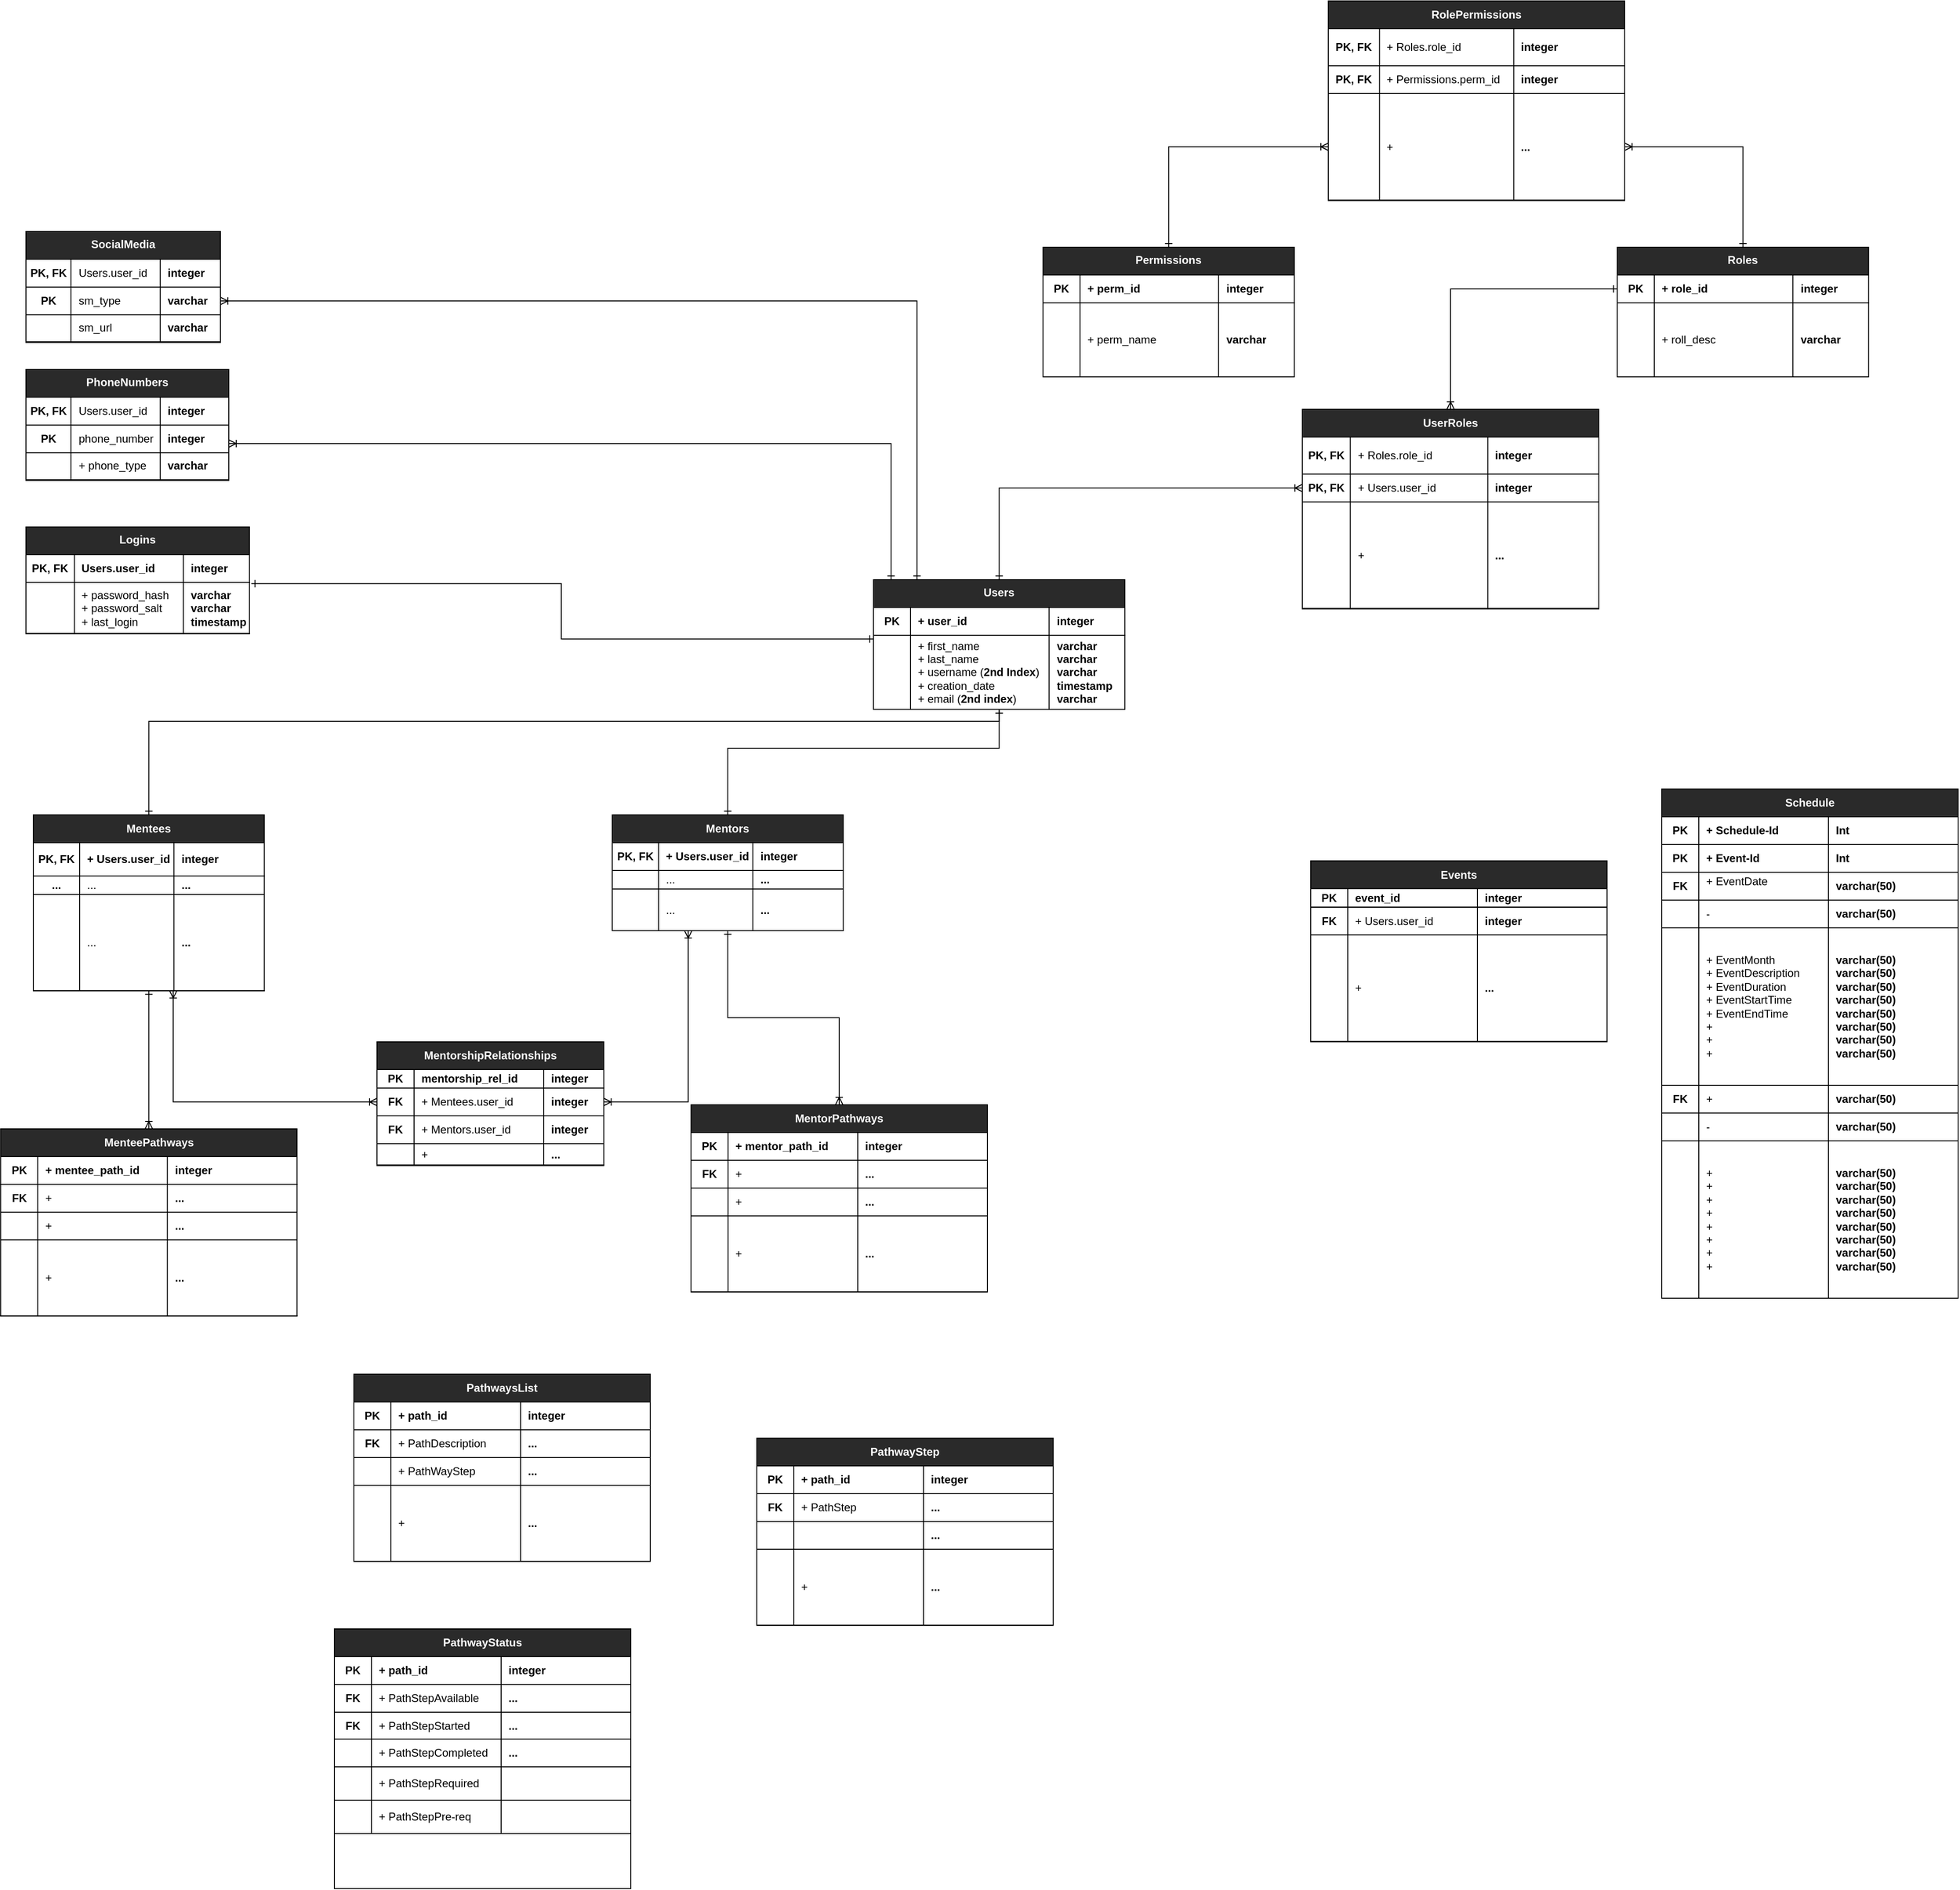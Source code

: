 <mxfile version="13.6.5" pages="3">
    <diagram name="Page-1" id="9f46799a-70d6-7492-0946-bef42562c5a5">
        <mxGraphModel dx="1826" dy="1710" grid="0" gridSize="10" guides="1" tooltips="1" connect="1" arrows="1" fold="1" page="1" pageScale="1" pageWidth="1100" pageHeight="850" background="#ffffff" math="0" shadow="0">
            <root>
                <mxCell id="0"/>
                <mxCell id="1" parent="0"/>
                <mxCell id="EAo9w8ZjqB3tLacot1_l-187" style="edgeStyle=orthogonalEdgeStyle;rounded=0;orthogonalLoop=1;jettySize=auto;html=1;startArrow=ERone;startFill=0;endArrow=ERoneToMany;endFill=0;strokeColor=#000000;" parent="1" source="1LdOg6mQmbc9WHdVqoS4-429" target="EAo9w8ZjqB3tLacot1_l-73" edge="1">
                    <mxGeometry relative="1" as="geometry">
                        <Array as="points">
                            <mxPoint x="983" y="-205"/>
                        </Array>
                    </mxGeometry>
                </mxCell>
                <mxCell id="EAo9w8ZjqB3tLacot1_l-219" style="edgeStyle=orthogonalEdgeStyle;rounded=0;orthogonalLoop=1;jettySize=auto;html=1;entryX=1.008;entryY=0.023;entryDx=0;entryDy=0;entryPerimeter=0;startArrow=ERone;startFill=0;endArrow=ERone;endFill=0;strokeColor=#000000;" parent="1" source="1LdOg6mQmbc9WHdVqoS4-436" target="EAo9w8ZjqB3tLacot1_l-212" edge="1">
                    <mxGeometry relative="1" as="geometry">
                        <Array as="points">
                            <mxPoint x="627" y="6"/>
                            <mxPoint x="627" y="-54"/>
                        </Array>
                    </mxGeometry>
                </mxCell>
                <mxCell id="6MTnUzpAJkdclAzFFLjV-17" style="edgeStyle=orthogonalEdgeStyle;rounded=0;orthogonalLoop=1;jettySize=auto;html=1;entryX=0.5;entryY=0;entryDx=0;entryDy=0;startArrow=ERone;startFill=0;endArrow=ERone;endFill=0;strokeColor=#000000;" parent="1" source="1LdOg6mQmbc9WHdVqoS4-429" target="4LwVluVdOsAo0shiaIFr-21" edge="1">
                    <mxGeometry relative="1" as="geometry">
                        <Array as="points">
                            <mxPoint x="1100" y="95"/>
                            <mxPoint x="182" y="95"/>
                        </Array>
                    </mxGeometry>
                </mxCell>
                <mxCell id="6MTnUzpAJkdclAzFFLjV-18" style="edgeStyle=orthogonalEdgeStyle;rounded=0;orthogonalLoop=1;jettySize=auto;html=1;startArrow=ERone;startFill=0;endArrow=ERone;endFill=0;strokeColor=#000000;entryX=0.5;entryY=0;entryDx=0;entryDy=0;" parent="1" source="1LdOg6mQmbc9WHdVqoS4-429" target="EAo9w8ZjqB3tLacot1_l-237" edge="1">
                    <mxGeometry relative="1" as="geometry">
                        <mxPoint x="1099.675" y="204.529" as="targetPoint"/>
                        <Array as="points">
                            <mxPoint x="1100" y="124"/>
                            <mxPoint x="807" y="124"/>
                        </Array>
                    </mxGeometry>
                </mxCell>
                <mxCell id="6MTnUzpAJkdclAzFFLjV-46" style="edgeStyle=orthogonalEdgeStyle;rounded=0;orthogonalLoop=1;jettySize=auto;html=1;startArrow=ERone;startFill=0;endArrow=ERoneToMany;endFill=0;strokeColor=#000000;entryX=1;entryY=0.5;entryDx=0;entryDy=0;" parent="1" source="1LdOg6mQmbc9WHdVqoS4-429" target="6MTnUzpAJkdclAzFFLjV-52" edge="1">
                    <mxGeometry relative="1" as="geometry">
                        <mxPoint x="325" y="-405" as="targetPoint"/>
                        <Array as="points">
                            <mxPoint x="1011" y="-359"/>
                        </Array>
                    </mxGeometry>
                </mxCell>
                <mxCell id="I1NBgXZnsubFemtzfmzF-114" style="edgeStyle=orthogonalEdgeStyle;rounded=0;orthogonalLoop=1;jettySize=auto;html=1;entryX=0;entryY=0.5;entryDx=0;entryDy=0;startArrow=ERone;startFill=0;endArrow=ERoneToMany;endFill=0;strokeColor=#000000;" parent="1" source="1LdOg6mQmbc9WHdVqoS4-429" target="I1NBgXZnsubFemtzfmzF-106" edge="1">
                    <mxGeometry relative="1" as="geometry"/>
                </mxCell>
                <mxCell id="1LdOg6mQmbc9WHdVqoS4-429" value="&lt;font color=&quot;#ffffff&quot;&gt;Users&lt;/font&gt;" style="shape=table;html=1;whiteSpace=wrap;startSize=30;container=1;collapsible=0;childLayout=tableLayout;fixedRows=1;rowLines=1;fontStyle=1;align=center;shadow=0;sketch=0;strokeColor=#000000;strokeWidth=1;fillColor=#2a2a2a;gradientColor=none;fontColor=#000000;columnLines=1;resizeLast=1;verticalAlign=top;" parent="1" vertex="1">
                    <mxGeometry x="964" y="-58" width="271.35" height="140.182" as="geometry"/>
                </mxCell>
                <mxCell id="1LdOg6mQmbc9WHdVqoS4-430" value="" style="shape=partialRectangle;html=1;whiteSpace=wrap;collapsible=0;dropTarget=0;pointerEvents=0;fillColor=none;top=0;left=0;bottom=1;right=0;points=[[0,0.5],[1,0.5]];portConstraint=eastwest;" parent="1LdOg6mQmbc9WHdVqoS4-429" vertex="1">
                    <mxGeometry y="30" width="271.35" height="30" as="geometry"/>
                </mxCell>
                <mxCell id="1LdOg6mQmbc9WHdVqoS4-431" value="&lt;span style=&quot;color: rgb(0 , 0 , 0) ; font-weight: 700&quot;&gt;PK&lt;/span&gt;" style="shape=partialRectangle;html=1;whiteSpace=wrap;connectable=0;fillColor=none;top=0;left=0;bottom=1;right=0;overflow=hidden;strokeColor=#000000;" parent="1LdOg6mQmbc9WHdVqoS4-430" vertex="1">
                    <mxGeometry width="40" height="30" as="geometry"/>
                </mxCell>
                <mxCell id="1LdOg6mQmbc9WHdVqoS4-445" value="&lt;font color=&quot;#000000&quot;&gt;&lt;b&gt;+ user_id&lt;/b&gt;&lt;/font&gt;" style="shape=partialRectangle;html=1;whiteSpace=wrap;connectable=0;fillColor=none;top=0;left=0;bottom=1;right=0;align=left;spacingLeft=6;overflow=hidden;strokeColor=#000000;" parent="1LdOg6mQmbc9WHdVqoS4-430" vertex="1">
                    <mxGeometry x="40" width="149.588" height="30" as="geometry"/>
                </mxCell>
                <mxCell id="1LdOg6mQmbc9WHdVqoS4-432" value="&lt;font color=&quot;#000000&quot;&gt;&lt;b&gt;integer&lt;/b&gt;&lt;/font&gt;" style="shape=partialRectangle;html=1;whiteSpace=wrap;connectable=0;fillColor=none;top=0;left=0;bottom=1;right=0;align=left;spacingLeft=6;overflow=hidden;strokeColor=#000000;" parent="1LdOg6mQmbc9WHdVqoS4-430" vertex="1">
                    <mxGeometry x="189.588" width="81.762" height="30" as="geometry"/>
                </mxCell>
                <mxCell id="1LdOg6mQmbc9WHdVqoS4-436" value="" style="shape=partialRectangle;html=1;whiteSpace=wrap;collapsible=0;dropTarget=0;pointerEvents=0;fillColor=none;top=0;left=0;bottom=0;right=0;points=[[0,0.5],[1,0.5]];portConstraint=eastwest;fontColor=#000000;" parent="1LdOg6mQmbc9WHdVqoS4-429" vertex="1">
                    <mxGeometry y="60" width="271.35" height="80" as="geometry"/>
                </mxCell>
                <mxCell id="1LdOg6mQmbc9WHdVqoS4-437" value="" style="shape=partialRectangle;html=1;whiteSpace=wrap;connectable=0;fillColor=none;top=0;left=0;bottom=0;right=0;overflow=hidden;fontColor=#000000;" parent="1LdOg6mQmbc9WHdVqoS4-436" vertex="1">
                    <mxGeometry width="40" height="80" as="geometry"/>
                </mxCell>
                <mxCell id="1LdOg6mQmbc9WHdVqoS4-447" value="&lt;span style=&quot;background-color: rgb(255 , 255 , 255)&quot;&gt;&lt;span style=&quot;color: rgb(0 , 0 , 0) ; font-family: &amp;#34;helvetica&amp;#34; ; font-size: 12px ; font-style: normal ; font-weight: 400 ; letter-spacing: normal ; text-align: left ; text-indent: 0px ; text-transform: none ; word-spacing: 0px&quot;&gt;+ first_name&lt;br&gt;+ last_name&lt;br&gt;+ username&amp;nbsp;&lt;/span&gt;&lt;span style=&quot;color: rgb(0 , 0 , 0) ; font-family: &amp;#34;helvetica&amp;#34; ; font-size: 12px ; font-style: normal ; font-weight: 400 ; letter-spacing: normal ; text-align: left ; text-indent: 0px ; text-transform: none ; word-spacing: 0px ; display: inline ; float: none&quot;&gt;(&lt;/span&gt;&lt;span style=&quot;color: rgb(0 , 0 , 0) ; font-family: &amp;#34;helvetica&amp;#34; ; font-size: 12px ; font-style: normal ; letter-spacing: normal ; text-align: left ; text-indent: 0px ; text-transform: none ; word-spacing: 0px ; display: inline ; float: none&quot;&gt;&lt;b&gt;2nd Index&lt;/b&gt;&lt;/span&gt;&lt;span style=&quot;color: rgb(0 , 0 , 0) ; font-family: &amp;#34;helvetica&amp;#34; ; font-size: 12px ; font-style: normal ; font-weight: 400 ; letter-spacing: normal ; text-align: left ; text-indent: 0px ; text-transform: none ; word-spacing: 0px ; display: inline ; float: none&quot;&gt;)&lt;/span&gt;&lt;br style=&quot;color: rgb(0 , 0 , 0) ; font-family: &amp;#34;helvetica&amp;#34; ; font-size: 12px ; font-style: normal ; font-weight: 400 ; letter-spacing: normal ; text-align: left ; text-indent: 0px ; text-transform: none ; word-spacing: 0px ; padding: 0px ; margin: 0px&quot;&gt;&lt;span style=&quot;color: rgb(0 , 0 , 0) ; font-family: &amp;#34;helvetica&amp;#34; ; font-size: 12px ; font-style: normal ; font-weight: 400 ; letter-spacing: normal ; text-align: left ; text-indent: 0px ; text-transform: none ; word-spacing: 0px&quot;&gt;+ creation_date&lt;br&gt;+ email (&lt;/span&gt;&lt;span style=&quot;color: rgb(0 , 0 , 0) ; font-family: &amp;#34;helvetica&amp;#34; ; font-size: 12px ; font-style: normal ; letter-spacing: normal ; text-align: left ; text-indent: 0px ; text-transform: none ; word-spacing: 0px&quot;&gt;&lt;b&gt;2nd index&lt;/b&gt;&lt;/span&gt;&lt;span style=&quot;color: rgb(0 , 0 , 0) ; font-family: &amp;#34;helvetica&amp;#34; ; font-size: 12px ; font-style: normal ; font-weight: 400 ; letter-spacing: normal ; text-align: left ; text-indent: 0px ; text-transform: none ; word-spacing: 0px&quot;&gt;)&lt;br&gt;&lt;/span&gt;&lt;/span&gt;" style="shape=partialRectangle;html=1;whiteSpace=wrap;connectable=0;fillColor=none;top=0;left=0;bottom=0;right=0;align=left;spacingLeft=6;overflow=hidden;fontColor=#000000;" parent="1LdOg6mQmbc9WHdVqoS4-436" vertex="1">
                    <mxGeometry x="40" width="149.588" height="80" as="geometry"/>
                </mxCell>
                <mxCell id="1LdOg6mQmbc9WHdVqoS4-438" value="&lt;b&gt;varchar&lt;br&gt;&lt;/b&gt;&lt;b&gt;varchar&lt;br&gt;&lt;/b&gt;&lt;b&gt;varchar&lt;br&gt;&lt;/b&gt;&lt;b&gt;timestamp&lt;br&gt;varchar&lt;br&gt;&lt;/b&gt;" style="shape=partialRectangle;html=1;whiteSpace=wrap;connectable=0;fillColor=none;top=0;left=0;bottom=0;right=0;align=left;spacingLeft=6;overflow=hidden;fontColor=#000000;" parent="1LdOg6mQmbc9WHdVqoS4-436" vertex="1">
                    <mxGeometry x="189.588" width="81.762" height="80" as="geometry"/>
                </mxCell>
                <mxCell id="6MTnUzpAJkdclAzFFLjV-3" style="edgeStyle=orthogonalEdgeStyle;rounded=0;orthogonalLoop=1;jettySize=auto;html=1;entryX=0;entryY=0.5;entryDx=0;entryDy=0;startArrow=ERoneToMany;startFill=0;endArrow=ERoneToMany;endFill=0;strokeColor=#000000;" parent="1" source="4LwVluVdOsAo0shiaIFr-21" target="EAo9w8ZjqB3tLacot1_l-257" edge="1">
                    <mxGeometry relative="1" as="geometry">
                        <Array as="points">
                            <mxPoint x="208" y="506"/>
                        </Array>
                    </mxGeometry>
                </mxCell>
                <mxCell id="I1NBgXZnsubFemtzfmzF-19" style="edgeStyle=orthogonalEdgeStyle;rounded=0;orthogonalLoop=1;jettySize=auto;html=1;startArrow=ERone;startFill=0;endArrow=ERoneToMany;endFill=0;strokeColor=#000000;" parent="1" source="4LwVluVdOsAo0shiaIFr-21" target="iYWgP3UckeU0uiQLs7u8-302" edge="1">
                    <mxGeometry relative="1" as="geometry"/>
                </mxCell>
                <mxCell id="4LwVluVdOsAo0shiaIFr-21" value="&lt;span style=&quot;color: rgb(255 , 255 , 255)&quot;&gt;Mentees&lt;/span&gt;" style="shape=table;html=1;whiteSpace=wrap;startSize=30;container=1;collapsible=0;childLayout=tableLayout;fixedRows=1;rowLines=1;fontStyle=1;align=center;shadow=0;sketch=0;strokeColor=#000000;strokeWidth=1;fillColor=#2a2a2a;gradientColor=none;fontColor=#000000;columnLines=1;resizeLast=1;" parent="1" vertex="1">
                    <mxGeometry x="57" y="196" width="249.35" height="189.75" as="geometry"/>
                </mxCell>
                <mxCell id="4LwVluVdOsAo0shiaIFr-22" value="" style="shape=partialRectangle;html=1;whiteSpace=wrap;collapsible=0;dropTarget=0;pointerEvents=0;fillColor=none;top=0;left=0;bottom=1;right=0;points=[[0,0.5],[1,0.5]];portConstraint=eastwest;" parent="4LwVluVdOsAo0shiaIFr-21" vertex="1">
                    <mxGeometry y="30" width="249.35" height="36" as="geometry"/>
                </mxCell>
                <mxCell id="4LwVluVdOsAo0shiaIFr-23" value="&lt;span style=&quot;color: rgb(0 , 0 , 0) ; font-weight: 700&quot;&gt;PK, FK&lt;/span&gt;" style="shape=partialRectangle;html=1;whiteSpace=wrap;connectable=0;fillColor=none;top=0;left=0;bottom=1;right=0;overflow=hidden;strokeColor=#000000;" parent="4LwVluVdOsAo0shiaIFr-22" vertex="1">
                    <mxGeometry width="50" height="36" as="geometry"/>
                </mxCell>
                <mxCell id="4LwVluVdOsAo0shiaIFr-24" value="&lt;span style=&quot;color: rgb(0 , 0 , 0) ; font-weight: 700&quot;&gt;+ Users.user_id&lt;/span&gt;" style="shape=partialRectangle;html=1;whiteSpace=wrap;connectable=0;fillColor=none;top=0;left=0;bottom=1;right=0;align=left;spacingLeft=6;overflow=hidden;strokeColor=#000000;" parent="4LwVluVdOsAo0shiaIFr-22" vertex="1">
                    <mxGeometry x="50" width="101.75" height="36" as="geometry"/>
                </mxCell>
                <mxCell id="4LwVluVdOsAo0shiaIFr-25" value="&lt;font color=&quot;#000000&quot;&gt;&lt;b&gt;integer&lt;/b&gt;&lt;/font&gt;" style="shape=partialRectangle;html=1;whiteSpace=wrap;connectable=0;fillColor=none;top=0;left=0;bottom=1;right=0;align=left;spacingLeft=6;overflow=hidden;strokeColor=#000000;" parent="4LwVluVdOsAo0shiaIFr-22" vertex="1">
                    <mxGeometry x="151.75" width="97.6" height="36" as="geometry"/>
                </mxCell>
                <mxCell id="4LwVluVdOsAo0shiaIFr-30" value="" style="shape=partialRectangle;html=1;whiteSpace=wrap;collapsible=0;dropTarget=0;pointerEvents=0;fillColor=none;top=0;left=0;bottom=0;right=0;points=[[0,0.5],[1,0.5]];portConstraint=eastwest;fontColor=#000000;" parent="4LwVluVdOsAo0shiaIFr-21" vertex="1">
                    <mxGeometry y="66" width="249.35" height="20" as="geometry"/>
                </mxCell>
                <mxCell id="4LwVluVdOsAo0shiaIFr-31" value="&lt;b&gt;...&lt;/b&gt;" style="shape=partialRectangle;html=1;whiteSpace=wrap;connectable=0;fillColor=none;top=0;left=0;bottom=0;right=0;overflow=hidden;fontColor=#000000;" parent="4LwVluVdOsAo0shiaIFr-30" vertex="1">
                    <mxGeometry width="50" height="20" as="geometry"/>
                </mxCell>
                <mxCell id="4LwVluVdOsAo0shiaIFr-32" value="..." style="shape=partialRectangle;html=1;whiteSpace=wrap;connectable=0;fillColor=none;top=0;left=0;bottom=0;right=0;align=left;spacingLeft=6;overflow=hidden;fontColor=#000000;" parent="4LwVluVdOsAo0shiaIFr-30" vertex="1">
                    <mxGeometry x="50" width="101.75" height="20" as="geometry"/>
                </mxCell>
                <mxCell id="4LwVluVdOsAo0shiaIFr-33" value="&lt;b style=&quot;text-align: center&quot;&gt;...&lt;/b&gt;" style="shape=partialRectangle;html=1;whiteSpace=wrap;connectable=0;fillColor=none;top=0;left=0;bottom=0;right=0;align=left;spacingLeft=6;overflow=hidden;fontColor=#000000;" parent="4LwVluVdOsAo0shiaIFr-30" vertex="1">
                    <mxGeometry x="151.75" width="97.6" height="20" as="geometry"/>
                </mxCell>
                <mxCell id="4LwVluVdOsAo0shiaIFr-38" value="" style="shape=partialRectangle;html=1;whiteSpace=wrap;collapsible=0;dropTarget=0;pointerEvents=0;fillColor=none;top=0;left=0;bottom=1;right=0;points=[[0,0.5],[1,0.5]];portConstraint=eastwest;" parent="4LwVluVdOsAo0shiaIFr-21" vertex="1">
                    <mxGeometry y="86" width="249.35" height="104" as="geometry"/>
                </mxCell>
                <mxCell id="4LwVluVdOsAo0shiaIFr-39" value="" style="shape=partialRectangle;html=1;whiteSpace=wrap;connectable=0;fillColor=none;top=0;left=0;bottom=1;right=0;overflow=hidden;strokeColor=#000000;" parent="4LwVluVdOsAo0shiaIFr-38" vertex="1">
                    <mxGeometry width="50" height="104" as="geometry"/>
                </mxCell>
                <mxCell id="4LwVluVdOsAo0shiaIFr-40" value="&lt;font color=&quot;#000000&quot;&gt;...&lt;/font&gt;" style="shape=partialRectangle;html=1;whiteSpace=wrap;connectable=0;fillColor=none;top=0;left=0;bottom=1;right=0;align=left;spacingLeft=6;overflow=hidden;strokeColor=#000000;flipH=1;" parent="4LwVluVdOsAo0shiaIFr-38" vertex="1">
                    <mxGeometry x="50" width="101.75" height="104" as="geometry"/>
                </mxCell>
                <mxCell id="4LwVluVdOsAo0shiaIFr-41" value="&lt;b style=&quot;color: rgb(0 , 0 , 0)&quot;&gt;...&lt;br&gt;&lt;/b&gt;" style="shape=partialRectangle;html=1;whiteSpace=wrap;connectable=0;fillColor=none;top=0;left=0;bottom=1;right=0;align=left;spacingLeft=6;overflow=hidden;strokeColor=#000000;flipH=1;" parent="4LwVluVdOsAo0shiaIFr-38" vertex="1">
                    <mxGeometry x="151.75" width="97.6" height="104" as="geometry"/>
                </mxCell>
                <mxCell id="6MTnUzpAJkdclAzFFLjV-2" style="edgeStyle=orthogonalEdgeStyle;rounded=0;orthogonalLoop=1;jettySize=auto;html=1;entryX=1;entryY=0.5;entryDx=0;entryDy=0;startArrow=ERoneToMany;startFill=0;endArrow=ERoneToMany;endFill=0;strokeColor=#000000;" parent="1" source="EAo9w8ZjqB3tLacot1_l-237" target="EAo9w8ZjqB3tLacot1_l-257" edge="1">
                    <mxGeometry relative="1" as="geometry">
                        <Array as="points">
                            <mxPoint x="764" y="506"/>
                        </Array>
                    </mxGeometry>
                </mxCell>
                <mxCell id="I1NBgXZnsubFemtzfmzF-18" style="edgeStyle=orthogonalEdgeStyle;rounded=0;orthogonalLoop=1;jettySize=auto;html=1;startArrow=ERone;startFill=0;endArrow=ERoneToMany;endFill=0;strokeColor=#000000;" parent="1" source="EAo9w8ZjqB3tLacot1_l-237" target="I1NBgXZnsubFemtzfmzF-1" edge="1">
                    <mxGeometry relative="1" as="geometry">
                        <mxPoint x="807" y="572" as="targetPoint"/>
                    </mxGeometry>
                </mxCell>
                <mxCell id="EAo9w8ZjqB3tLacot1_l-237" value="&lt;span style=&quot;color: rgb(255 , 255 , 255)&quot;&gt;Mentors&lt;/span&gt;" style="shape=table;html=1;whiteSpace=wrap;startSize=30;container=1;collapsible=0;childLayout=tableLayout;fixedRows=1;rowLines=1;fontStyle=1;align=center;shadow=0;sketch=0;strokeColor=#000000;strokeWidth=1;fillColor=#2a2a2a;gradientColor=none;fontColor=#000000;columnLines=1;resizeLast=1;" parent="1" vertex="1">
                    <mxGeometry x="682" y="196" width="249.35" height="125" as="geometry"/>
                </mxCell>
                <mxCell id="EAo9w8ZjqB3tLacot1_l-238" value="" style="shape=partialRectangle;html=1;whiteSpace=wrap;collapsible=0;dropTarget=0;pointerEvents=0;fillColor=none;top=0;left=0;bottom=1;right=0;points=[[0,0.5],[1,0.5]];portConstraint=eastwest;" parent="EAo9w8ZjqB3tLacot1_l-237" vertex="1">
                    <mxGeometry y="30" width="249.35" height="30" as="geometry"/>
                </mxCell>
                <mxCell id="EAo9w8ZjqB3tLacot1_l-239" value="&lt;span style=&quot;color: rgb(0 , 0 , 0) ; font-weight: 700&quot;&gt;PK, FK&lt;/span&gt;" style="shape=partialRectangle;html=1;whiteSpace=wrap;connectable=0;fillColor=none;top=0;left=0;bottom=1;right=0;overflow=hidden;strokeColor=#000000;" parent="EAo9w8ZjqB3tLacot1_l-238" vertex="1">
                    <mxGeometry width="50" height="30" as="geometry"/>
                </mxCell>
                <mxCell id="EAo9w8ZjqB3tLacot1_l-240" value="&lt;span style=&quot;color: rgb(0 , 0 , 0) ; font-weight: 700&quot;&gt;+ Users.user_id&lt;/span&gt;" style="shape=partialRectangle;html=1;whiteSpace=wrap;connectable=0;fillColor=none;top=0;left=0;bottom=1;right=0;align=left;spacingLeft=6;overflow=hidden;strokeColor=#000000;" parent="EAo9w8ZjqB3tLacot1_l-238" vertex="1">
                    <mxGeometry x="50" width="101.75" height="30" as="geometry"/>
                </mxCell>
                <mxCell id="EAo9w8ZjqB3tLacot1_l-241" value="&lt;font color=&quot;#000000&quot;&gt;&lt;b&gt;integer&lt;/b&gt;&lt;/font&gt;" style="shape=partialRectangle;html=1;whiteSpace=wrap;connectable=0;fillColor=none;top=0;left=0;bottom=1;right=0;align=left;spacingLeft=6;overflow=hidden;strokeColor=#000000;" parent="EAo9w8ZjqB3tLacot1_l-238" vertex="1">
                    <mxGeometry x="151.75" width="97.6" height="30" as="geometry"/>
                </mxCell>
                <mxCell id="EAo9w8ZjqB3tLacot1_l-242" value="" style="shape=partialRectangle;html=1;whiteSpace=wrap;collapsible=0;dropTarget=0;pointerEvents=0;fillColor=none;top=0;left=0;bottom=0;right=0;points=[[0,0.5],[1,0.5]];portConstraint=eastwest;fontColor=#000000;" parent="EAo9w8ZjqB3tLacot1_l-237" vertex="1">
                    <mxGeometry y="60" width="249.35" height="20" as="geometry"/>
                </mxCell>
                <mxCell id="EAo9w8ZjqB3tLacot1_l-243" value="" style="shape=partialRectangle;html=1;whiteSpace=wrap;connectable=0;fillColor=none;top=0;left=0;bottom=0;right=0;overflow=hidden;fontColor=#000000;" parent="EAo9w8ZjqB3tLacot1_l-242" vertex="1">
                    <mxGeometry width="50" height="20" as="geometry"/>
                </mxCell>
                <mxCell id="EAo9w8ZjqB3tLacot1_l-244" value="..." style="shape=partialRectangle;html=1;whiteSpace=wrap;connectable=0;fillColor=none;top=0;left=0;bottom=0;right=0;align=left;spacingLeft=6;overflow=hidden;fontColor=#000000;" parent="EAo9w8ZjqB3tLacot1_l-242" vertex="1">
                    <mxGeometry x="50" width="101.75" height="20" as="geometry"/>
                </mxCell>
                <mxCell id="EAo9w8ZjqB3tLacot1_l-245" value="&lt;b style=&quot;text-align: center&quot;&gt;...&lt;/b&gt;" style="shape=partialRectangle;html=1;whiteSpace=wrap;connectable=0;fillColor=none;top=0;left=0;bottom=0;right=0;align=left;spacingLeft=6;overflow=hidden;fontColor=#000000;" parent="EAo9w8ZjqB3tLacot1_l-242" vertex="1">
                    <mxGeometry x="151.75" width="97.6" height="20" as="geometry"/>
                </mxCell>
                <mxCell id="EAo9w8ZjqB3tLacot1_l-246" value="" style="shape=partialRectangle;html=1;whiteSpace=wrap;collapsible=0;dropTarget=0;pointerEvents=0;fillColor=none;top=0;left=0;bottom=1;right=0;points=[[0,0.5],[1,0.5]];portConstraint=eastwest;" parent="EAo9w8ZjqB3tLacot1_l-237" vertex="1">
                    <mxGeometry y="80" width="249.35" height="45" as="geometry"/>
                </mxCell>
                <mxCell id="EAo9w8ZjqB3tLacot1_l-247" value="" style="shape=partialRectangle;html=1;whiteSpace=wrap;connectable=0;fillColor=none;top=0;left=0;bottom=1;right=0;overflow=hidden;strokeColor=#000000;" parent="EAo9w8ZjqB3tLacot1_l-246" vertex="1">
                    <mxGeometry width="50" height="45" as="geometry"/>
                </mxCell>
                <mxCell id="EAo9w8ZjqB3tLacot1_l-248" value="&lt;font color=&quot;#000000&quot;&gt;...&lt;/font&gt;" style="shape=partialRectangle;html=1;whiteSpace=wrap;connectable=0;fillColor=none;top=0;left=0;bottom=1;right=0;align=left;spacingLeft=6;overflow=hidden;strokeColor=#000000;flipH=1;" parent="EAo9w8ZjqB3tLacot1_l-246" vertex="1">
                    <mxGeometry x="50" width="101.75" height="45" as="geometry"/>
                </mxCell>
                <mxCell id="EAo9w8ZjqB3tLacot1_l-249" value="&lt;b style=&quot;color: rgb(0 , 0 , 0)&quot;&gt;...&lt;br&gt;&lt;/b&gt;" style="shape=partialRectangle;html=1;whiteSpace=wrap;connectable=0;fillColor=none;top=0;left=0;bottom=1;right=0;align=left;spacingLeft=6;overflow=hidden;strokeColor=#000000;flipH=1;" parent="EAo9w8ZjqB3tLacot1_l-246" vertex="1">
                    <mxGeometry x="151.75" width="97.6" height="45" as="geometry"/>
                </mxCell>
                <mxCell id="EAo9w8ZjqB3tLacot1_l-252" value="&lt;span style=&quot;color: rgb(255 , 255 , 255)&quot;&gt;MentorshipRelationships&lt;/span&gt;" style="shape=table;html=1;whiteSpace=wrap;startSize=30;container=1;collapsible=0;childLayout=tableLayout;fixedRows=1;rowLines=1;fontStyle=1;align=center;shadow=0;sketch=0;strokeColor=#000000;strokeWidth=1;fillColor=#2a2a2a;gradientColor=none;fontColor=#000000;columnLines=1;resizeLast=1;" parent="1" vertex="1">
                    <mxGeometry x="428" y="441" width="244.824" height="133.7" as="geometry"/>
                </mxCell>
                <mxCell id="EAo9w8ZjqB3tLacot1_l-253" value="" style="shape=partialRectangle;html=1;whiteSpace=wrap;collapsible=0;dropTarget=0;pointerEvents=0;fillColor=none;top=0;left=0;bottom=1;right=0;points=[[0,0.5],[1,0.5]];portConstraint=eastwest;" parent="EAo9w8ZjqB3tLacot1_l-252" vertex="1">
                    <mxGeometry y="30" width="244.824" height="20" as="geometry"/>
                </mxCell>
                <mxCell id="EAo9w8ZjqB3tLacot1_l-254" value="&lt;span style=&quot;color: rgb(0 , 0 , 0) ; font-weight: 700&quot;&gt;PK&lt;/span&gt;" style="shape=partialRectangle;html=1;whiteSpace=wrap;connectable=0;fillColor=none;top=0;left=0;bottom=1;right=0;overflow=hidden;strokeColor=#000000;" parent="EAo9w8ZjqB3tLacot1_l-253" vertex="1">
                    <mxGeometry width="40" height="20" as="geometry"/>
                </mxCell>
                <mxCell id="EAo9w8ZjqB3tLacot1_l-255" value="&lt;span style=&quot;color: rgb(0 , 0 , 0) ; font-weight: 700&quot;&gt;mentorship_rel_id&lt;/span&gt;" style="shape=partialRectangle;html=1;whiteSpace=wrap;connectable=0;fillColor=none;top=0;left=0;bottom=1;right=0;align=left;spacingLeft=6;overflow=hidden;strokeColor=#000000;" parent="EAo9w8ZjqB3tLacot1_l-253" vertex="1">
                    <mxGeometry x="40" width="140" height="20" as="geometry"/>
                </mxCell>
                <mxCell id="EAo9w8ZjqB3tLacot1_l-256" value="&lt;font color=&quot;#000000&quot;&gt;&lt;b&gt;integer&lt;/b&gt;&lt;/font&gt;" style="shape=partialRectangle;html=1;whiteSpace=wrap;connectable=0;fillColor=none;top=0;left=0;bottom=1;right=0;align=left;spacingLeft=6;overflow=hidden;strokeColor=#000000;" parent="EAo9w8ZjqB3tLacot1_l-253" vertex="1">
                    <mxGeometry x="180" width="64.824" height="20" as="geometry"/>
                </mxCell>
                <mxCell id="EAo9w8ZjqB3tLacot1_l-257" value="" style="shape=partialRectangle;html=1;whiteSpace=wrap;collapsible=0;dropTarget=0;pointerEvents=0;fillColor=none;top=0;left=0;bottom=0;right=0;points=[[0,0.5],[1,0.5]];portConstraint=eastwest;fontColor=#000000;" parent="EAo9w8ZjqB3tLacot1_l-252" vertex="1">
                    <mxGeometry y="50" width="244.824" height="30" as="geometry"/>
                </mxCell>
                <mxCell id="EAo9w8ZjqB3tLacot1_l-258" value="&lt;span style=&quot;font-weight: 700&quot;&gt;FK&lt;/span&gt;" style="shape=partialRectangle;html=1;whiteSpace=wrap;connectable=0;fillColor=none;top=0;left=0;bottom=0;right=0;overflow=hidden;fontColor=#000000;" parent="EAo9w8ZjqB3tLacot1_l-257" vertex="1">
                    <mxGeometry width="40" height="30" as="geometry"/>
                </mxCell>
                <mxCell id="EAo9w8ZjqB3tLacot1_l-259" value="+ Mentees.user_id" style="shape=partialRectangle;html=1;whiteSpace=wrap;connectable=0;fillColor=none;top=0;left=0;bottom=0;right=0;align=left;spacingLeft=6;overflow=hidden;fontColor=#000000;" parent="EAo9w8ZjqB3tLacot1_l-257" vertex="1">
                    <mxGeometry x="40" width="140" height="30" as="geometry"/>
                </mxCell>
                <mxCell id="EAo9w8ZjqB3tLacot1_l-260" value="&lt;b&gt;integer&lt;/b&gt;" style="shape=partialRectangle;html=1;whiteSpace=wrap;connectable=0;fillColor=none;top=0;left=0;bottom=0;right=0;align=left;spacingLeft=6;overflow=hidden;fontColor=#000000;" parent="EAo9w8ZjqB3tLacot1_l-257" vertex="1">
                    <mxGeometry x="180" width="64.824" height="30" as="geometry"/>
                </mxCell>
                <mxCell id="EAo9w8ZjqB3tLacot1_l-261" value="" style="shape=partialRectangle;html=1;whiteSpace=wrap;collapsible=0;dropTarget=0;pointerEvents=0;fillColor=none;top=0;left=0;bottom=0;right=0;points=[[0,0.5],[1,0.5]];portConstraint=eastwest;fontColor=#000000;" parent="EAo9w8ZjqB3tLacot1_l-252" vertex="1">
                    <mxGeometry y="80" width="244.824" height="30" as="geometry"/>
                </mxCell>
                <mxCell id="EAo9w8ZjqB3tLacot1_l-262" value="FK" style="shape=partialRectangle;html=1;whiteSpace=wrap;connectable=0;fillColor=none;top=0;left=0;bottom=0;right=0;overflow=hidden;fontColor=#000000;fontStyle=1" parent="EAo9w8ZjqB3tLacot1_l-261" vertex="1">
                    <mxGeometry width="40" height="30" as="geometry"/>
                </mxCell>
                <mxCell id="EAo9w8ZjqB3tLacot1_l-263" value="+ Mentors.user_id" style="shape=partialRectangle;html=1;whiteSpace=wrap;connectable=0;fillColor=none;top=0;left=0;bottom=0;right=0;align=left;spacingLeft=6;overflow=hidden;fontColor=#000000;" parent="EAo9w8ZjqB3tLacot1_l-261" vertex="1">
                    <mxGeometry x="40" width="140" height="30" as="geometry"/>
                </mxCell>
                <mxCell id="EAo9w8ZjqB3tLacot1_l-264" value="&lt;b&gt;integer&lt;/b&gt;" style="shape=partialRectangle;html=1;whiteSpace=wrap;connectable=0;fillColor=none;top=0;left=0;bottom=0;right=0;align=left;spacingLeft=6;overflow=hidden;fontColor=#000000;" parent="EAo9w8ZjqB3tLacot1_l-261" vertex="1">
                    <mxGeometry x="180" width="64.824" height="30" as="geometry"/>
                </mxCell>
                <mxCell id="EAo9w8ZjqB3tLacot1_l-265" value="" style="shape=partialRectangle;html=1;whiteSpace=wrap;collapsible=0;dropTarget=0;pointerEvents=0;fillColor=none;top=0;left=0;bottom=1;right=0;points=[[0,0.5],[1,0.5]];portConstraint=eastwest;" parent="EAo9w8ZjqB3tLacot1_l-252" vertex="1">
                    <mxGeometry y="110" width="244.824" height="23" as="geometry"/>
                </mxCell>
                <mxCell id="EAo9w8ZjqB3tLacot1_l-266" value="" style="shape=partialRectangle;html=1;whiteSpace=wrap;connectable=0;fillColor=none;top=0;left=0;bottom=1;right=0;overflow=hidden;strokeColor=#000000;" parent="EAo9w8ZjqB3tLacot1_l-265" vertex="1">
                    <mxGeometry width="40" height="23" as="geometry"/>
                </mxCell>
                <mxCell id="EAo9w8ZjqB3tLacot1_l-267" value="&lt;span style=&quot;color: rgb(0 , 0 , 0)&quot;&gt;+&amp;nbsp;&lt;/span&gt;" style="shape=partialRectangle;html=1;whiteSpace=wrap;connectable=0;fillColor=none;top=0;left=0;bottom=1;right=0;align=left;spacingLeft=6;overflow=hidden;strokeColor=#000000;flipH=1;" parent="EAo9w8ZjqB3tLacot1_l-265" vertex="1">
                    <mxGeometry x="40" width="140" height="23" as="geometry"/>
                </mxCell>
                <mxCell id="EAo9w8ZjqB3tLacot1_l-268" value="&lt;b style=&quot;color: rgb(0 , 0 , 0)&quot;&gt;...&lt;br&gt;&lt;/b&gt;" style="shape=partialRectangle;html=1;whiteSpace=wrap;connectable=0;fillColor=none;top=0;left=0;bottom=1;right=0;align=left;spacingLeft=6;overflow=hidden;strokeColor=#000000;flipH=1;" parent="EAo9w8ZjqB3tLacot1_l-265" vertex="1">
                    <mxGeometry x="180" width="64.824" height="23" as="geometry"/>
                </mxCell>
                <mxCell id="EAo9w8ZjqB3tLacot1_l-203" value="&lt;font color=&quot;#ffffff&quot;&gt;Logins&lt;/font&gt;" style="shape=table;html=1;whiteSpace=wrap;startSize=30;container=1;collapsible=0;childLayout=tableLayout;fixedRows=1;rowLines=1;fontStyle=1;align=center;shadow=0;sketch=0;strokeColor=#000000;strokeWidth=1;fillColor=#2a2a2a;gradientColor=none;fontColor=#000000;columnLines=1;resizeLast=1;verticalAlign=top;" parent="1" vertex="1">
                    <mxGeometry x="49" y="-115" width="241.35" height="115.5" as="geometry"/>
                </mxCell>
                <mxCell id="EAo9w8ZjqB3tLacot1_l-204" value="" style="shape=partialRectangle;html=1;whiteSpace=wrap;collapsible=0;dropTarget=0;pointerEvents=0;fillColor=none;top=0;left=0;bottom=1;right=0;points=[[0,0.5],[1,0.5]];portConstraint=eastwest;" parent="EAo9w8ZjqB3tLacot1_l-203" vertex="1">
                    <mxGeometry y="30" width="241.35" height="30" as="geometry"/>
                </mxCell>
                <mxCell id="EAo9w8ZjqB3tLacot1_l-205" value="&lt;span style=&quot;color: rgb(0 , 0 , 0) ; font-weight: 700&quot;&gt;PK, FK&lt;/span&gt;" style="shape=partialRectangle;html=1;whiteSpace=wrap;connectable=0;fillColor=none;top=0;left=0;bottom=1;right=0;overflow=hidden;strokeColor=#000000;" parent="EAo9w8ZjqB3tLacot1_l-204" vertex="1">
                    <mxGeometry width="52.35" height="30" as="geometry"/>
                </mxCell>
                <mxCell id="EAo9w8ZjqB3tLacot1_l-206" value="&lt;font color=&quot;#000000&quot;&gt;&lt;b&gt;Users.user_id&lt;/b&gt;&lt;/font&gt;" style="shape=partialRectangle;html=1;whiteSpace=wrap;connectable=0;fillColor=none;top=0;left=0;bottom=1;right=0;align=left;spacingLeft=6;overflow=hidden;strokeColor=#000000;" parent="EAo9w8ZjqB3tLacot1_l-204" vertex="1">
                    <mxGeometry x="52.35" width="117.6" height="30" as="geometry"/>
                </mxCell>
                <mxCell id="EAo9w8ZjqB3tLacot1_l-207" value="&lt;b&gt;&lt;font color=&quot;#000000&quot;&gt;integer&lt;/font&gt;&lt;/b&gt;" style="shape=partialRectangle;html=1;whiteSpace=wrap;connectable=0;fillColor=none;top=0;left=0;bottom=1;right=0;align=left;spacingLeft=6;overflow=hidden;strokeColor=#000000;" parent="EAo9w8ZjqB3tLacot1_l-204" vertex="1">
                    <mxGeometry x="169.95" width="71.4" height="30" as="geometry"/>
                </mxCell>
                <mxCell id="EAo9w8ZjqB3tLacot1_l-212" value="" style="shape=partialRectangle;html=1;whiteSpace=wrap;collapsible=0;dropTarget=0;pointerEvents=0;fillColor=none;top=0;left=0;bottom=1;right=0;points=[[0,0.5],[1,0.5]];portConstraint=eastwest;verticalAlign=top;" parent="EAo9w8ZjqB3tLacot1_l-203" vertex="1">
                    <mxGeometry y="60" width="241.35" height="55" as="geometry"/>
                </mxCell>
                <mxCell id="EAo9w8ZjqB3tLacot1_l-213" value="" style="shape=partialRectangle;html=1;whiteSpace=wrap;connectable=0;fillColor=none;top=0;left=0;bottom=1;right=0;overflow=hidden;strokeColor=#000000;" parent="EAo9w8ZjqB3tLacot1_l-212" vertex="1">
                    <mxGeometry width="52.35" height="55" as="geometry"/>
                </mxCell>
                <mxCell id="EAo9w8ZjqB3tLacot1_l-214" value="&lt;font color=&quot;#000000&quot;&gt;&lt;span style=&quot;font-family: &amp;#34;helvetica&amp;#34;&quot;&gt;+ password_hash&lt;/span&gt;&lt;br style=&quot;font-family: &amp;#34;helvetica&amp;#34; ; padding: 0px ; margin: 0px&quot;&gt;&lt;span style=&quot;font-family: &amp;#34;helvetica&amp;#34;&quot;&gt;+&amp;nbsp;&lt;/span&gt;&lt;/font&gt;&lt;span style=&quot;font-family: &amp;#34;helvetica&amp;#34;&quot;&gt;&lt;font color=&quot;#000000&quot;&gt;password_salt&lt;br&gt;+ last_login&lt;/font&gt;&lt;br&gt;&lt;/span&gt;" style="shape=partialRectangle;html=1;whiteSpace=wrap;connectable=0;fillColor=none;top=0;left=0;bottom=1;right=0;align=left;spacingLeft=6;overflow=hidden;strokeColor=#000000;flipH=1;verticalAlign=top;" parent="EAo9w8ZjqB3tLacot1_l-212" vertex="1">
                    <mxGeometry x="52.35" width="117.6" height="55" as="geometry"/>
                </mxCell>
                <mxCell id="EAo9w8ZjqB3tLacot1_l-215" value="&lt;b style=&quot;color: rgb(0 , 0 , 0)&quot;&gt;varchar&lt;br&gt;&lt;/b&gt;&lt;b&gt;&lt;font color=&quot;#000000&quot;&gt;varchar&lt;br&gt;timestamp&lt;/font&gt;&lt;br&gt;&lt;/b&gt;" style="shape=partialRectangle;html=1;whiteSpace=wrap;connectable=0;fillColor=none;top=0;left=0;bottom=1;right=0;align=left;spacingLeft=6;overflow=hidden;strokeColor=#000000;flipH=1;verticalAlign=top;" parent="EAo9w8ZjqB3tLacot1_l-212" vertex="1">
                    <mxGeometry x="169.95" width="71.4" height="55" as="geometry"/>
                </mxCell>
                <mxCell id="EAo9w8ZjqB3tLacot1_l-73" value="&lt;font color=&quot;#ffffff&quot;&gt;PhoneNumbers&lt;/font&gt;" style="shape=table;html=1;whiteSpace=wrap;startSize=30;container=1;collapsible=0;childLayout=tableLayout;fixedRows=1;rowLines=1;fontStyle=1;align=center;shadow=0;sketch=0;strokeColor=#000000;strokeWidth=1;fillColor=#2a2a2a;gradientColor=none;fontColor=#000000;columnLines=1;resizeLast=1;verticalAlign=top;" parent="1" vertex="1">
                    <mxGeometry x="49" y="-285" width="219" height="119.886" as="geometry"/>
                </mxCell>
                <mxCell id="EAo9w8ZjqB3tLacot1_l-74" value="" style="shape=partialRectangle;html=1;whiteSpace=wrap;collapsible=0;dropTarget=0;pointerEvents=0;fillColor=none;top=0;left=0;bottom=1;right=0;points=[[0,0.5],[1,0.5]];portConstraint=eastwest;" parent="EAo9w8ZjqB3tLacot1_l-73" vertex="1">
                    <mxGeometry y="30" width="219" height="30" as="geometry"/>
                </mxCell>
                <mxCell id="EAo9w8ZjqB3tLacot1_l-75" value="&lt;span style=&quot;color: rgb(0 , 0 , 0) ; font-weight: 700&quot;&gt;PK, FK&lt;/span&gt;" style="shape=partialRectangle;html=1;whiteSpace=wrap;connectable=0;fillColor=none;top=0;left=0;bottom=1;right=0;overflow=hidden;strokeColor=#000000;" parent="EAo9w8ZjqB3tLacot1_l-74" vertex="1">
                    <mxGeometry width="48.588" height="30" as="geometry"/>
                </mxCell>
                <mxCell id="EAo9w8ZjqB3tLacot1_l-76" value="&lt;font color=&quot;#000000&quot;&gt;Users.user_id&lt;/font&gt;" style="shape=partialRectangle;html=1;whiteSpace=wrap;connectable=0;fillColor=none;top=0;left=0;bottom=1;right=0;align=left;spacingLeft=6;overflow=hidden;strokeColor=#000000;" parent="EAo9w8ZjqB3tLacot1_l-74" vertex="1">
                    <mxGeometry x="48.588" width="96.362" height="30" as="geometry"/>
                </mxCell>
                <mxCell id="EAo9w8ZjqB3tLacot1_l-77" value="&lt;b&gt;&lt;font color=&quot;#000000&quot;&gt;integer&lt;/font&gt;&lt;/b&gt;" style="shape=partialRectangle;html=1;whiteSpace=wrap;connectable=0;fillColor=none;top=0;left=0;bottom=1;right=0;align=left;spacingLeft=6;overflow=hidden;strokeColor=#000000;" parent="EAo9w8ZjqB3tLacot1_l-74" vertex="1">
                    <mxGeometry x="144.95" width="74.05" height="30" as="geometry"/>
                </mxCell>
                <mxCell id="EAo9w8ZjqB3tLacot1_l-78" value="" style="shape=partialRectangle;html=1;whiteSpace=wrap;collapsible=0;dropTarget=0;pointerEvents=0;fillColor=none;top=0;left=0;bottom=0;right=0;points=[[0,0.5],[1,0.5]];portConstraint=eastwest;fontColor=#000000;" parent="EAo9w8ZjqB3tLacot1_l-73" vertex="1">
                    <mxGeometry y="60" width="219" height="30" as="geometry"/>
                </mxCell>
                <mxCell id="EAo9w8ZjqB3tLacot1_l-79" value="&lt;b&gt;PK&lt;/b&gt;" style="shape=partialRectangle;html=1;whiteSpace=wrap;connectable=0;fillColor=none;top=0;left=0;bottom=0;right=0;overflow=hidden;fontColor=#000000;" parent="EAo9w8ZjqB3tLacot1_l-78" vertex="1">
                    <mxGeometry width="48.588" height="30" as="geometry"/>
                </mxCell>
                <mxCell id="EAo9w8ZjqB3tLacot1_l-80" value="phone_number" style="shape=partialRectangle;html=1;whiteSpace=wrap;connectable=0;fillColor=none;top=0;left=0;bottom=0;right=0;align=left;spacingLeft=6;overflow=hidden;fontColor=#000000;" parent="EAo9w8ZjqB3tLacot1_l-78" vertex="1">
                    <mxGeometry x="48.588" width="96.362" height="30" as="geometry"/>
                </mxCell>
                <mxCell id="EAo9w8ZjqB3tLacot1_l-81" value="&lt;span&gt;&lt;b&gt;integer&lt;/b&gt;&lt;/span&gt;" style="shape=partialRectangle;html=1;whiteSpace=wrap;connectable=0;fillColor=none;top=0;left=0;bottom=0;right=0;align=left;spacingLeft=6;overflow=hidden;fontColor=#000000;" parent="EAo9w8ZjqB3tLacot1_l-78" vertex="1">
                    <mxGeometry x="144.95" width="74.05" height="30" as="geometry"/>
                </mxCell>
                <mxCell id="EAo9w8ZjqB3tLacot1_l-82" value="" style="shape=partialRectangle;html=1;whiteSpace=wrap;collapsible=0;dropTarget=0;pointerEvents=0;fillColor=none;top=0;left=0;bottom=1;right=0;points=[[0,0.5],[1,0.5]];portConstraint=eastwest;verticalAlign=top;" parent="EAo9w8ZjqB3tLacot1_l-73" vertex="1">
                    <mxGeometry y="90" width="219" height="29" as="geometry"/>
                </mxCell>
                <mxCell id="EAo9w8ZjqB3tLacot1_l-83" value="" style="shape=partialRectangle;html=1;whiteSpace=wrap;connectable=0;fillColor=none;top=0;left=0;bottom=1;right=0;overflow=hidden;strokeColor=#000000;" parent="EAo9w8ZjqB3tLacot1_l-82" vertex="1">
                    <mxGeometry width="48.588" height="29" as="geometry"/>
                </mxCell>
                <mxCell id="EAo9w8ZjqB3tLacot1_l-84" value="&lt;span style=&quot;color: rgb(0 , 0 , 0)&quot;&gt;+ phone_type&lt;br&gt;&lt;/span&gt;" style="shape=partialRectangle;html=1;whiteSpace=wrap;connectable=0;fillColor=none;top=0;left=0;bottom=1;right=0;align=left;spacingLeft=6;overflow=hidden;strokeColor=#000000;flipH=1;verticalAlign=top;" parent="EAo9w8ZjqB3tLacot1_l-82" vertex="1">
                    <mxGeometry x="48.588" width="96.362" height="29" as="geometry"/>
                </mxCell>
                <mxCell id="EAo9w8ZjqB3tLacot1_l-85" value="&lt;b&gt;&lt;font color=&quot;#000000&quot;&gt;varchar&lt;/font&gt;&lt;br&gt;&lt;/b&gt;" style="shape=partialRectangle;html=1;whiteSpace=wrap;connectable=0;fillColor=none;top=0;left=0;bottom=1;right=0;align=left;spacingLeft=6;overflow=hidden;strokeColor=#000000;flipH=1;verticalAlign=top;" parent="EAo9w8ZjqB3tLacot1_l-82" vertex="1">
                    <mxGeometry x="144.95" width="74.05" height="29" as="geometry"/>
                </mxCell>
                <mxCell id="6MTnUzpAJkdclAzFFLjV-47" value="&lt;font color=&quot;#ffffff&quot;&gt;SocialMedia&lt;/font&gt;" style="shape=table;html=1;whiteSpace=wrap;startSize=30;container=1;collapsible=0;childLayout=tableLayout;fixedRows=1;rowLines=1;fontStyle=1;align=center;shadow=0;sketch=0;strokeColor=#000000;strokeWidth=1;fillColor=#2a2a2a;gradientColor=none;fontColor=#000000;columnLines=1;resizeLast=1;verticalAlign=top;" parent="1" vertex="1">
                    <mxGeometry x="49" y="-434" width="210" height="119.89" as="geometry"/>
                </mxCell>
                <mxCell id="6MTnUzpAJkdclAzFFLjV-48" value="" style="shape=partialRectangle;html=1;whiteSpace=wrap;collapsible=0;dropTarget=0;pointerEvents=0;fillColor=none;top=0;left=0;bottom=1;right=0;points=[[0,0.5],[1,0.5]];portConstraint=eastwest;" parent="6MTnUzpAJkdclAzFFLjV-47" vertex="1">
                    <mxGeometry y="30" width="210" height="30" as="geometry"/>
                </mxCell>
                <mxCell id="6MTnUzpAJkdclAzFFLjV-49" value="&lt;span style=&quot;color: rgb(0 , 0 , 0) ; font-weight: 700&quot;&gt;PK, FK&lt;/span&gt;" style="shape=partialRectangle;html=1;whiteSpace=wrap;connectable=0;fillColor=none;top=0;left=0;bottom=1;right=0;overflow=hidden;strokeColor=#000000;" parent="6MTnUzpAJkdclAzFFLjV-48" vertex="1">
                    <mxGeometry width="48.588" height="30" as="geometry"/>
                </mxCell>
                <mxCell id="6MTnUzpAJkdclAzFFLjV-50" value="&lt;font color=&quot;#000000&quot;&gt;Users.user_id&lt;/font&gt;" style="shape=partialRectangle;html=1;whiteSpace=wrap;connectable=0;fillColor=none;top=0;left=0;bottom=1;right=0;align=left;spacingLeft=6;overflow=hidden;strokeColor=#000000;" parent="6MTnUzpAJkdclAzFFLjV-48" vertex="1">
                    <mxGeometry x="48.588" width="96.362" height="30" as="geometry"/>
                </mxCell>
                <mxCell id="6MTnUzpAJkdclAzFFLjV-51" value="&lt;b&gt;&lt;font color=&quot;#000000&quot;&gt;integer&lt;/font&gt;&lt;/b&gt;" style="shape=partialRectangle;html=1;whiteSpace=wrap;connectable=0;fillColor=none;top=0;left=0;bottom=1;right=0;align=left;spacingLeft=6;overflow=hidden;strokeColor=#000000;" parent="6MTnUzpAJkdclAzFFLjV-48" vertex="1">
                    <mxGeometry x="144.95" width="65.05" height="30" as="geometry"/>
                </mxCell>
                <mxCell id="6MTnUzpAJkdclAzFFLjV-52" value="" style="shape=partialRectangle;html=1;whiteSpace=wrap;collapsible=0;dropTarget=0;pointerEvents=0;fillColor=none;top=0;left=0;bottom=0;right=0;points=[[0,0.5],[1,0.5]];portConstraint=eastwest;fontColor=#000000;" parent="6MTnUzpAJkdclAzFFLjV-47" vertex="1">
                    <mxGeometry y="60" width="210" height="30" as="geometry"/>
                </mxCell>
                <mxCell id="6MTnUzpAJkdclAzFFLjV-53" value="&lt;b&gt;PK&lt;/b&gt;" style="shape=partialRectangle;html=1;whiteSpace=wrap;connectable=0;fillColor=none;top=0;left=0;bottom=0;right=0;overflow=hidden;fontColor=#000000;" parent="6MTnUzpAJkdclAzFFLjV-52" vertex="1">
                    <mxGeometry width="48.588" height="30" as="geometry"/>
                </mxCell>
                <mxCell id="6MTnUzpAJkdclAzFFLjV-54" value="sm_type" style="shape=partialRectangle;html=1;whiteSpace=wrap;connectable=0;fillColor=none;top=0;left=0;bottom=0;right=0;align=left;spacingLeft=6;overflow=hidden;fontColor=#000000;" parent="6MTnUzpAJkdclAzFFLjV-52" vertex="1">
                    <mxGeometry x="48.588" width="96.362" height="30" as="geometry"/>
                </mxCell>
                <mxCell id="6MTnUzpAJkdclAzFFLjV-55" value="&lt;span&gt;&lt;b&gt;varchar&lt;/b&gt;&lt;/span&gt;" style="shape=partialRectangle;html=1;whiteSpace=wrap;connectable=0;fillColor=none;top=0;left=0;bottom=0;right=0;align=left;spacingLeft=6;overflow=hidden;fontColor=#000000;" parent="6MTnUzpAJkdclAzFFLjV-52" vertex="1">
                    <mxGeometry x="144.95" width="65.05" height="30" as="geometry"/>
                </mxCell>
                <mxCell id="6MTnUzpAJkdclAzFFLjV-56" value="" style="shape=partialRectangle;html=1;whiteSpace=wrap;collapsible=0;dropTarget=0;pointerEvents=0;fillColor=none;top=0;left=0;bottom=1;right=0;points=[[0,0.5],[1,0.5]];portConstraint=eastwest;verticalAlign=top;" parent="6MTnUzpAJkdclAzFFLjV-47" vertex="1">
                    <mxGeometry y="90" width="210" height="29" as="geometry"/>
                </mxCell>
                <mxCell id="6MTnUzpAJkdclAzFFLjV-57" value="" style="shape=partialRectangle;html=1;whiteSpace=wrap;connectable=0;fillColor=none;top=0;left=0;bottom=1;right=0;overflow=hidden;strokeColor=#000000;" parent="6MTnUzpAJkdclAzFFLjV-56" vertex="1">
                    <mxGeometry width="48.588" height="29" as="geometry"/>
                </mxCell>
                <mxCell id="6MTnUzpAJkdclAzFFLjV-58" value="&lt;span style=&quot;color: rgb(0 , 0 , 0)&quot;&gt;sm_url&lt;br&gt;&lt;/span&gt;" style="shape=partialRectangle;html=1;whiteSpace=wrap;connectable=0;fillColor=none;top=0;left=0;bottom=1;right=0;align=left;spacingLeft=6;overflow=hidden;strokeColor=#000000;flipH=1;verticalAlign=top;" parent="6MTnUzpAJkdclAzFFLjV-56" vertex="1">
                    <mxGeometry x="48.588" width="96.362" height="29" as="geometry"/>
                </mxCell>
                <mxCell id="6MTnUzpAJkdclAzFFLjV-59" value="&lt;b&gt;&lt;font color=&quot;#000000&quot;&gt;varchar&lt;/font&gt;&lt;br&gt;&lt;/b&gt;" style="shape=partialRectangle;html=1;whiteSpace=wrap;connectable=0;fillColor=none;top=0;left=0;bottom=1;right=0;align=left;spacingLeft=6;overflow=hidden;strokeColor=#000000;flipH=1;verticalAlign=top;" parent="6MTnUzpAJkdclAzFFLjV-56" vertex="1">
                    <mxGeometry x="144.95" width="65.05" height="29" as="geometry"/>
                </mxCell>
                <mxCell id="iYWgP3UckeU0uiQLs7u8-302" value="&lt;span style=&quot;color: rgb(255 , 255 , 255)&quot;&gt;MenteePathways&lt;/span&gt;" style="shape=table;html=1;whiteSpace=wrap;startSize=30;container=1;collapsible=0;childLayout=tableLayout;fixedRows=1;rowLines=1;fontStyle=1;align=center;shadow=0;sketch=0;strokeColor=#000000;strokeWidth=1;fillColor=#2a2a2a;gradientColor=none;fontColor=#000000;columnLines=1;resizeLast=1;" parent="1" vertex="1">
                    <mxGeometry x="21.67" y="535" width="320" height="202.235" as="geometry"/>
                </mxCell>
                <mxCell id="iYWgP3UckeU0uiQLs7u8-303" value="" style="shape=partialRectangle;html=1;whiteSpace=wrap;collapsible=0;dropTarget=0;pointerEvents=0;fillColor=none;top=0;left=0;bottom=1;right=0;points=[[0,0.5],[1,0.5]];portConstraint=eastwest;" parent="iYWgP3UckeU0uiQLs7u8-302" vertex="1">
                    <mxGeometry y="30" width="320" height="30" as="geometry"/>
                </mxCell>
                <mxCell id="iYWgP3UckeU0uiQLs7u8-304" value="&lt;span style=&quot;color: rgb(0 , 0 , 0) ; font-weight: 700&quot;&gt;PK&lt;/span&gt;" style="shape=partialRectangle;html=1;whiteSpace=wrap;connectable=0;fillColor=none;top=0;left=0;bottom=1;right=0;overflow=hidden;strokeColor=#000000;" parent="iYWgP3UckeU0uiQLs7u8-303" vertex="1">
                    <mxGeometry width="40" height="30" as="geometry"/>
                </mxCell>
                <mxCell id="iYWgP3UckeU0uiQLs7u8-305" value="&lt;span style=&quot;color: rgb(0 , 0 , 0) ; font-weight: 700&quot;&gt;+ mentee_path_id&lt;/span&gt;" style="shape=partialRectangle;html=1;whiteSpace=wrap;connectable=0;fillColor=none;top=0;left=0;bottom=1;right=0;align=left;spacingLeft=6;overflow=hidden;strokeColor=#000000;" parent="iYWgP3UckeU0uiQLs7u8-303" vertex="1">
                    <mxGeometry x="40" width="140" height="30" as="geometry"/>
                </mxCell>
                <mxCell id="iYWgP3UckeU0uiQLs7u8-306" value="&lt;font color=&quot;#000000&quot;&gt;&lt;b&gt;integer&lt;/b&gt;&lt;/font&gt;" style="shape=partialRectangle;html=1;whiteSpace=wrap;connectable=0;fillColor=none;top=0;left=0;bottom=1;right=0;align=left;spacingLeft=6;overflow=hidden;strokeColor=#000000;" parent="iYWgP3UckeU0uiQLs7u8-303" vertex="1">
                    <mxGeometry x="180" width="140" height="30" as="geometry"/>
                </mxCell>
                <mxCell id="iYWgP3UckeU0uiQLs7u8-307" value="" style="shape=partialRectangle;html=1;whiteSpace=wrap;collapsible=0;dropTarget=0;pointerEvents=0;fillColor=none;top=0;left=0;bottom=0;right=0;points=[[0,0.5],[1,0.5]];portConstraint=eastwest;fontColor=#000000;" parent="iYWgP3UckeU0uiQLs7u8-302" vertex="1">
                    <mxGeometry y="60" width="320" height="30" as="geometry"/>
                </mxCell>
                <mxCell id="iYWgP3UckeU0uiQLs7u8-308" value="&lt;span style=&quot;font-weight: 700&quot;&gt;FK&lt;/span&gt;" style="shape=partialRectangle;html=1;whiteSpace=wrap;connectable=0;fillColor=none;top=0;left=0;bottom=0;right=0;overflow=hidden;fontColor=#000000;" parent="iYWgP3UckeU0uiQLs7u8-307" vertex="1">
                    <mxGeometry width="40" height="30" as="geometry"/>
                </mxCell>
                <mxCell id="iYWgP3UckeU0uiQLs7u8-309" value="+&amp;nbsp;" style="shape=partialRectangle;html=1;whiteSpace=wrap;connectable=0;fillColor=none;top=0;left=0;bottom=0;right=0;align=left;spacingLeft=6;overflow=hidden;fontColor=#000000;" parent="iYWgP3UckeU0uiQLs7u8-307" vertex="1">
                    <mxGeometry x="40" width="140" height="30" as="geometry"/>
                </mxCell>
                <mxCell id="iYWgP3UckeU0uiQLs7u8-310" value="&lt;b&gt;...&lt;/b&gt;" style="shape=partialRectangle;html=1;whiteSpace=wrap;connectable=0;fillColor=none;top=0;left=0;bottom=0;right=0;align=left;spacingLeft=6;overflow=hidden;fontColor=#000000;" parent="iYWgP3UckeU0uiQLs7u8-307" vertex="1">
                    <mxGeometry x="180" width="140" height="30" as="geometry"/>
                </mxCell>
                <mxCell id="iYWgP3UckeU0uiQLs7u8-311" value="" style="shape=partialRectangle;html=1;whiteSpace=wrap;collapsible=0;dropTarget=0;pointerEvents=0;fillColor=none;top=0;left=0;bottom=0;right=0;points=[[0,0.5],[1,0.5]];portConstraint=eastwest;fontColor=#000000;" parent="iYWgP3UckeU0uiQLs7u8-302" vertex="1">
                    <mxGeometry y="90" width="320" height="30" as="geometry"/>
                </mxCell>
                <mxCell id="iYWgP3UckeU0uiQLs7u8-312" value="" style="shape=partialRectangle;html=1;whiteSpace=wrap;connectable=0;fillColor=none;top=0;left=0;bottom=0;right=0;overflow=hidden;fontColor=#000000;" parent="iYWgP3UckeU0uiQLs7u8-311" vertex="1">
                    <mxGeometry width="40" height="30" as="geometry"/>
                </mxCell>
                <mxCell id="iYWgP3UckeU0uiQLs7u8-313" value="+" style="shape=partialRectangle;html=1;whiteSpace=wrap;connectable=0;fillColor=none;top=0;left=0;bottom=0;right=0;align=left;spacingLeft=6;overflow=hidden;fontColor=#000000;" parent="iYWgP3UckeU0uiQLs7u8-311" vertex="1">
                    <mxGeometry x="40" width="140" height="30" as="geometry"/>
                </mxCell>
                <mxCell id="iYWgP3UckeU0uiQLs7u8-314" value="&lt;b&gt;...&lt;/b&gt;" style="shape=partialRectangle;html=1;whiteSpace=wrap;connectable=0;fillColor=none;top=0;left=0;bottom=0;right=0;align=left;spacingLeft=6;overflow=hidden;fontColor=#000000;" parent="iYWgP3UckeU0uiQLs7u8-311" vertex="1">
                    <mxGeometry x="180" width="140" height="30" as="geometry"/>
                </mxCell>
                <mxCell id="iYWgP3UckeU0uiQLs7u8-315" value="" style="shape=partialRectangle;html=1;whiteSpace=wrap;collapsible=0;dropTarget=0;pointerEvents=0;fillColor=none;top=0;left=0;bottom=1;right=0;points=[[0,0.5],[1,0.5]];portConstraint=eastwest;" parent="iYWgP3UckeU0uiQLs7u8-302" vertex="1">
                    <mxGeometry y="120" width="320" height="82" as="geometry"/>
                </mxCell>
                <mxCell id="iYWgP3UckeU0uiQLs7u8-316" value="" style="shape=partialRectangle;html=1;whiteSpace=wrap;connectable=0;fillColor=none;top=0;left=0;bottom=1;right=0;overflow=hidden;strokeColor=#000000;" parent="iYWgP3UckeU0uiQLs7u8-315" vertex="1">
                    <mxGeometry width="40" height="82" as="geometry"/>
                </mxCell>
                <mxCell id="iYWgP3UckeU0uiQLs7u8-317" value="&lt;font color=&quot;#000000&quot;&gt;+&lt;/font&gt;" style="shape=partialRectangle;html=1;whiteSpace=wrap;connectable=0;fillColor=none;top=0;left=0;bottom=1;right=0;align=left;spacingLeft=6;overflow=hidden;strokeColor=#000000;flipH=1;" parent="iYWgP3UckeU0uiQLs7u8-315" vertex="1">
                    <mxGeometry x="40" width="140" height="82" as="geometry"/>
                </mxCell>
                <mxCell id="iYWgP3UckeU0uiQLs7u8-318" value="&lt;b style=&quot;color: rgb(0 , 0 , 0)&quot;&gt;...&lt;br&gt;&lt;/b&gt;" style="shape=partialRectangle;html=1;whiteSpace=wrap;connectable=0;fillColor=none;top=0;left=0;bottom=1;right=0;align=left;spacingLeft=6;overflow=hidden;strokeColor=#000000;flipH=1;" parent="iYWgP3UckeU0uiQLs7u8-315" vertex="1">
                    <mxGeometry x="180" width="140" height="82" as="geometry"/>
                </mxCell>
                <mxCell id="I1NBgXZnsubFemtzfmzF-1" value="&lt;span style=&quot;color: rgb(255 , 255 , 255)&quot;&gt;MentorPathways&lt;/span&gt;" style="shape=table;html=1;whiteSpace=wrap;startSize=30;container=1;collapsible=0;childLayout=tableLayout;fixedRows=1;rowLines=1;fontStyle=1;align=center;shadow=0;sketch=0;strokeColor=#000000;strokeWidth=1;fillColor=#2a2a2a;gradientColor=none;fontColor=#000000;columnLines=1;resizeLast=1;" parent="1" vertex="1">
                    <mxGeometry x="767" y="509" width="320" height="202.235" as="geometry"/>
                </mxCell>
                <mxCell id="I1NBgXZnsubFemtzfmzF-2" value="" style="shape=partialRectangle;html=1;whiteSpace=wrap;collapsible=0;dropTarget=0;pointerEvents=0;fillColor=none;top=0;left=0;bottom=1;right=0;points=[[0,0.5],[1,0.5]];portConstraint=eastwest;" parent="I1NBgXZnsubFemtzfmzF-1" vertex="1">
                    <mxGeometry y="30" width="320" height="30" as="geometry"/>
                </mxCell>
                <mxCell id="I1NBgXZnsubFemtzfmzF-3" value="&lt;span style=&quot;color: rgb(0 , 0 , 0) ; font-weight: 700&quot;&gt;PK&lt;/span&gt;" style="shape=partialRectangle;html=1;whiteSpace=wrap;connectable=0;fillColor=none;top=0;left=0;bottom=1;right=0;overflow=hidden;strokeColor=#000000;" parent="I1NBgXZnsubFemtzfmzF-2" vertex="1">
                    <mxGeometry width="40" height="30" as="geometry"/>
                </mxCell>
                <mxCell id="I1NBgXZnsubFemtzfmzF-4" value="&lt;span style=&quot;color: rgb(0 , 0 , 0) ; font-weight: 700&quot;&gt;+ mentor_path_id&lt;/span&gt;" style="shape=partialRectangle;html=1;whiteSpace=wrap;connectable=0;fillColor=none;top=0;left=0;bottom=1;right=0;align=left;spacingLeft=6;overflow=hidden;strokeColor=#000000;" parent="I1NBgXZnsubFemtzfmzF-2" vertex="1">
                    <mxGeometry x="40" width="140" height="30" as="geometry"/>
                </mxCell>
                <mxCell id="I1NBgXZnsubFemtzfmzF-5" value="&lt;font color=&quot;#000000&quot;&gt;&lt;b&gt;integer&lt;/b&gt;&lt;/font&gt;" style="shape=partialRectangle;html=1;whiteSpace=wrap;connectable=0;fillColor=none;top=0;left=0;bottom=1;right=0;align=left;spacingLeft=6;overflow=hidden;strokeColor=#000000;" parent="I1NBgXZnsubFemtzfmzF-2" vertex="1">
                    <mxGeometry x="180" width="140" height="30" as="geometry"/>
                </mxCell>
                <mxCell id="I1NBgXZnsubFemtzfmzF-6" value="" style="shape=partialRectangle;html=1;whiteSpace=wrap;collapsible=0;dropTarget=0;pointerEvents=0;fillColor=none;top=0;left=0;bottom=0;right=0;points=[[0,0.5],[1,0.5]];portConstraint=eastwest;fontColor=#000000;" parent="I1NBgXZnsubFemtzfmzF-1" vertex="1">
                    <mxGeometry y="60" width="320" height="30" as="geometry"/>
                </mxCell>
                <mxCell id="I1NBgXZnsubFemtzfmzF-7" value="&lt;span style=&quot;font-weight: 700&quot;&gt;FK&lt;/span&gt;" style="shape=partialRectangle;html=1;whiteSpace=wrap;connectable=0;fillColor=none;top=0;left=0;bottom=0;right=0;overflow=hidden;fontColor=#000000;" parent="I1NBgXZnsubFemtzfmzF-6" vertex="1">
                    <mxGeometry width="40" height="30" as="geometry"/>
                </mxCell>
                <mxCell id="I1NBgXZnsubFemtzfmzF-8" value="+&amp;nbsp;" style="shape=partialRectangle;html=1;whiteSpace=wrap;connectable=0;fillColor=none;top=0;left=0;bottom=0;right=0;align=left;spacingLeft=6;overflow=hidden;fontColor=#000000;" parent="I1NBgXZnsubFemtzfmzF-6" vertex="1">
                    <mxGeometry x="40" width="140" height="30" as="geometry"/>
                </mxCell>
                <mxCell id="I1NBgXZnsubFemtzfmzF-9" value="&lt;b&gt;...&lt;/b&gt;" style="shape=partialRectangle;html=1;whiteSpace=wrap;connectable=0;fillColor=none;top=0;left=0;bottom=0;right=0;align=left;spacingLeft=6;overflow=hidden;fontColor=#000000;" parent="I1NBgXZnsubFemtzfmzF-6" vertex="1">
                    <mxGeometry x="180" width="140" height="30" as="geometry"/>
                </mxCell>
                <mxCell id="I1NBgXZnsubFemtzfmzF-10" value="" style="shape=partialRectangle;html=1;whiteSpace=wrap;collapsible=0;dropTarget=0;pointerEvents=0;fillColor=none;top=0;left=0;bottom=0;right=0;points=[[0,0.5],[1,0.5]];portConstraint=eastwest;fontColor=#000000;" parent="I1NBgXZnsubFemtzfmzF-1" vertex="1">
                    <mxGeometry y="90" width="320" height="30" as="geometry"/>
                </mxCell>
                <mxCell id="I1NBgXZnsubFemtzfmzF-11" value="" style="shape=partialRectangle;html=1;whiteSpace=wrap;connectable=0;fillColor=none;top=0;left=0;bottom=0;right=0;overflow=hidden;fontColor=#000000;" parent="I1NBgXZnsubFemtzfmzF-10" vertex="1">
                    <mxGeometry width="40" height="30" as="geometry"/>
                </mxCell>
                <mxCell id="I1NBgXZnsubFemtzfmzF-12" value="+&amp;nbsp;" style="shape=partialRectangle;html=1;whiteSpace=wrap;connectable=0;fillColor=none;top=0;left=0;bottom=0;right=0;align=left;spacingLeft=6;overflow=hidden;fontColor=#000000;" parent="I1NBgXZnsubFemtzfmzF-10" vertex="1">
                    <mxGeometry x="40" width="140" height="30" as="geometry"/>
                </mxCell>
                <mxCell id="I1NBgXZnsubFemtzfmzF-13" value="&lt;b&gt;...&lt;/b&gt;" style="shape=partialRectangle;html=1;whiteSpace=wrap;connectable=0;fillColor=none;top=0;left=0;bottom=0;right=0;align=left;spacingLeft=6;overflow=hidden;fontColor=#000000;" parent="I1NBgXZnsubFemtzfmzF-10" vertex="1">
                    <mxGeometry x="180" width="140" height="30" as="geometry"/>
                </mxCell>
                <mxCell id="I1NBgXZnsubFemtzfmzF-14" value="" style="shape=partialRectangle;html=1;whiteSpace=wrap;collapsible=0;dropTarget=0;pointerEvents=0;fillColor=none;top=0;left=0;bottom=1;right=0;points=[[0,0.5],[1,0.5]];portConstraint=eastwest;" parent="I1NBgXZnsubFemtzfmzF-1" vertex="1">
                    <mxGeometry y="120" width="320" height="82" as="geometry"/>
                </mxCell>
                <mxCell id="I1NBgXZnsubFemtzfmzF-15" value="" style="shape=partialRectangle;html=1;whiteSpace=wrap;connectable=0;fillColor=none;top=0;left=0;bottom=1;right=0;overflow=hidden;strokeColor=#000000;" parent="I1NBgXZnsubFemtzfmzF-14" vertex="1">
                    <mxGeometry width="40" height="82" as="geometry"/>
                </mxCell>
                <mxCell id="I1NBgXZnsubFemtzfmzF-16" value="&lt;span style=&quot;color: rgb(0 , 0 , 0)&quot;&gt;+&amp;nbsp;&lt;/span&gt;" style="shape=partialRectangle;html=1;whiteSpace=wrap;connectable=0;fillColor=none;top=0;left=0;bottom=1;right=0;align=left;spacingLeft=6;overflow=hidden;strokeColor=#000000;flipH=1;" parent="I1NBgXZnsubFemtzfmzF-14" vertex="1">
                    <mxGeometry x="40" width="140" height="82" as="geometry"/>
                </mxCell>
                <mxCell id="I1NBgXZnsubFemtzfmzF-17" value="&lt;b style=&quot;color: rgb(0 , 0 , 0)&quot;&gt;...&lt;br&gt;&lt;/b&gt;" style="shape=partialRectangle;html=1;whiteSpace=wrap;connectable=0;fillColor=none;top=0;left=0;bottom=1;right=0;align=left;spacingLeft=6;overflow=hidden;strokeColor=#000000;flipH=1;" parent="I1NBgXZnsubFemtzfmzF-14" vertex="1">
                    <mxGeometry x="180" width="140" height="82" as="geometry"/>
                </mxCell>
                <mxCell id="8AqKABZhVZUc1JRrgyvb-357" value="&lt;span style=&quot;color: rgb(255 , 255 , 255)&quot;&gt;Schedule&lt;/span&gt;" style="shape=table;html=1;whiteSpace=wrap;startSize=30;container=1;collapsible=0;childLayout=tableLayout;fixedRows=1;rowLines=1;fontStyle=1;align=center;shadow=0;sketch=0;strokeColor=#000000;strokeWidth=1;fillColor=#2a2a2a;gradientColor=none;fontColor=#000000;columnLines=1;resizeLast=1;" parent="1" vertex="1">
                    <mxGeometry x="1815" y="168" width="320" height="550" as="geometry"/>
                </mxCell>
                <mxCell id="8AqKABZhVZUc1JRrgyvb-358" value="" style="shape=partialRectangle;html=1;whiteSpace=wrap;collapsible=0;dropTarget=0;pointerEvents=0;fillColor=none;top=0;left=0;bottom=1;right=0;points=[[0,0.5],[1,0.5]];portConstraint=eastwest;" parent="8AqKABZhVZUc1JRrgyvb-357" vertex="1">
                    <mxGeometry y="30" width="320" height="30" as="geometry"/>
                </mxCell>
                <mxCell id="8AqKABZhVZUc1JRrgyvb-359" value="&lt;span style=&quot;color: rgb(0 , 0 , 0) ; font-weight: 700&quot;&gt;PK&lt;/span&gt;" style="shape=partialRectangle;html=1;whiteSpace=wrap;connectable=0;fillColor=none;top=0;left=0;bottom=1;right=0;overflow=hidden;strokeColor=#000000;" parent="8AqKABZhVZUc1JRrgyvb-358" vertex="1">
                    <mxGeometry width="40" height="30" as="geometry"/>
                </mxCell>
                <mxCell id="8AqKABZhVZUc1JRrgyvb-360" value="&lt;span style=&quot;color: rgb(0 , 0 , 0) ; font-weight: 700&quot;&gt;+ Schedule-Id&lt;/span&gt;" style="shape=partialRectangle;html=1;whiteSpace=wrap;connectable=0;fillColor=none;top=0;left=0;bottom=1;right=0;align=left;spacingLeft=6;overflow=hidden;strokeColor=#000000;" parent="8AqKABZhVZUc1JRrgyvb-358" vertex="1">
                    <mxGeometry x="40" width="140" height="30" as="geometry"/>
                </mxCell>
                <mxCell id="8AqKABZhVZUc1JRrgyvb-361" value="&lt;font color=&quot;#000000&quot;&gt;&lt;b&gt;Int&lt;/b&gt;&lt;/font&gt;" style="shape=partialRectangle;html=1;whiteSpace=wrap;connectable=0;fillColor=none;top=0;left=0;bottom=1;right=0;align=left;spacingLeft=6;overflow=hidden;strokeColor=#000000;" parent="8AqKABZhVZUc1JRrgyvb-358" vertex="1">
                    <mxGeometry x="180" width="140" height="30" as="geometry"/>
                </mxCell>
                <mxCell id="8AqKABZhVZUc1JRrgyvb-341" value="" style="shape=partialRectangle;html=1;whiteSpace=wrap;collapsible=0;dropTarget=0;pointerEvents=0;fillColor=none;top=0;left=0;bottom=1;right=0;points=[[0,0.5],[1,0.5]];portConstraint=eastwest;" parent="8AqKABZhVZUc1JRrgyvb-357" vertex="1">
                    <mxGeometry y="60" width="320" height="30" as="geometry"/>
                </mxCell>
                <mxCell id="8AqKABZhVZUc1JRrgyvb-342" value="&lt;span style=&quot;color: rgb(0 , 0 , 0) ; font-weight: 700&quot;&gt;PK&lt;/span&gt;" style="shape=partialRectangle;html=1;whiteSpace=wrap;connectable=0;fillColor=none;top=0;left=0;bottom=1;right=0;overflow=hidden;strokeColor=#000000;" parent="8AqKABZhVZUc1JRrgyvb-341" vertex="1">
                    <mxGeometry width="40" height="30" as="geometry"/>
                </mxCell>
                <mxCell id="8AqKABZhVZUc1JRrgyvb-343" value="&lt;span style=&quot;color: rgb(0 , 0 , 0) ; font-weight: 700&quot;&gt;+ Event-Id&lt;/span&gt;" style="shape=partialRectangle;html=1;whiteSpace=wrap;connectable=0;fillColor=none;top=0;left=0;bottom=1;right=0;align=left;spacingLeft=6;overflow=hidden;strokeColor=#000000;" parent="8AqKABZhVZUc1JRrgyvb-341" vertex="1">
                    <mxGeometry x="40" width="140" height="30" as="geometry"/>
                </mxCell>
                <mxCell id="8AqKABZhVZUc1JRrgyvb-344" value="&lt;font color=&quot;#000000&quot;&gt;&lt;b&gt;Int&lt;/b&gt;&lt;/font&gt;" style="shape=partialRectangle;html=1;whiteSpace=wrap;connectable=0;fillColor=none;top=0;left=0;bottom=1;right=0;align=left;spacingLeft=6;overflow=hidden;strokeColor=#000000;" parent="8AqKABZhVZUc1JRrgyvb-341" vertex="1">
                    <mxGeometry x="180" width="140" height="30" as="geometry"/>
                </mxCell>
                <mxCell id="8AqKABZhVZUc1JRrgyvb-345" value="" style="shape=partialRectangle;html=1;whiteSpace=wrap;collapsible=0;dropTarget=0;pointerEvents=0;fillColor=none;top=0;left=0;bottom=0;right=0;points=[[0,0.5],[1,0.5]];portConstraint=eastwest;fontColor=#000000;" parent="8AqKABZhVZUc1JRrgyvb-357" vertex="1">
                    <mxGeometry y="90" width="320" height="30" as="geometry"/>
                </mxCell>
                <mxCell id="8AqKABZhVZUc1JRrgyvb-346" value="&lt;span style=&quot;font-weight: 700&quot;&gt;FK&lt;/span&gt;" style="shape=partialRectangle;html=1;whiteSpace=wrap;connectable=0;fillColor=none;top=0;left=0;bottom=0;right=0;overflow=hidden;fontColor=#000000;" parent="8AqKABZhVZUc1JRrgyvb-345" vertex="1">
                    <mxGeometry width="40" height="30" as="geometry"/>
                </mxCell>
                <mxCell id="8AqKABZhVZUc1JRrgyvb-347" value="+ EventDate&lt;div style=&quot;padding: 0px ; margin: 0px&quot;&gt;&lt;br style=&quot;padding: 0px ; margin: 0px&quot;&gt;&lt;/div&gt;" style="shape=partialRectangle;html=1;whiteSpace=wrap;connectable=0;fillColor=none;top=0;left=0;bottom=0;right=0;align=left;spacingLeft=6;overflow=hidden;fontColor=#000000;" parent="8AqKABZhVZUc1JRrgyvb-345" vertex="1">
                    <mxGeometry x="40" width="140" height="30" as="geometry"/>
                </mxCell>
                <mxCell id="8AqKABZhVZUc1JRrgyvb-348" value="&lt;b&gt;varchar(50)&lt;/b&gt;" style="shape=partialRectangle;html=1;whiteSpace=wrap;connectable=0;fillColor=none;top=0;left=0;bottom=0;right=0;align=left;spacingLeft=6;overflow=hidden;fontColor=#000000;" parent="8AqKABZhVZUc1JRrgyvb-345" vertex="1">
                    <mxGeometry x="180" width="140" height="30" as="geometry"/>
                </mxCell>
                <mxCell id="8AqKABZhVZUc1JRrgyvb-349" value="" style="shape=partialRectangle;html=1;whiteSpace=wrap;collapsible=0;dropTarget=0;pointerEvents=0;fillColor=none;top=0;left=0;bottom=0;right=0;points=[[0,0.5],[1,0.5]];portConstraint=eastwest;fontColor=#000000;" parent="8AqKABZhVZUc1JRrgyvb-357" vertex="1">
                    <mxGeometry y="120" width="320" height="30" as="geometry"/>
                </mxCell>
                <mxCell id="8AqKABZhVZUc1JRrgyvb-350" value="" style="shape=partialRectangle;html=1;whiteSpace=wrap;connectable=0;fillColor=none;top=0;left=0;bottom=0;right=0;overflow=hidden;fontColor=#000000;" parent="8AqKABZhVZUc1JRrgyvb-349" vertex="1">
                    <mxGeometry width="40" height="30" as="geometry"/>
                </mxCell>
                <mxCell id="8AqKABZhVZUc1JRrgyvb-351" value="-&amp;nbsp;" style="shape=partialRectangle;html=1;whiteSpace=wrap;connectable=0;fillColor=none;top=0;left=0;bottom=0;right=0;align=left;spacingLeft=6;overflow=hidden;fontColor=#000000;" parent="8AqKABZhVZUc1JRrgyvb-349" vertex="1">
                    <mxGeometry x="40" width="140" height="30" as="geometry"/>
                </mxCell>
                <mxCell id="8AqKABZhVZUc1JRrgyvb-352" value="&lt;b&gt;varchar(50)&lt;/b&gt;" style="shape=partialRectangle;html=1;whiteSpace=wrap;connectable=0;fillColor=none;top=0;left=0;bottom=0;right=0;align=left;spacingLeft=6;overflow=hidden;fontColor=#000000;" parent="8AqKABZhVZUc1JRrgyvb-349" vertex="1">
                    <mxGeometry x="180" width="140" height="30" as="geometry"/>
                </mxCell>
                <mxCell id="8AqKABZhVZUc1JRrgyvb-353" value="" style="shape=partialRectangle;html=1;whiteSpace=wrap;collapsible=0;dropTarget=0;pointerEvents=0;fillColor=none;top=0;left=0;bottom=1;right=0;points=[[0,0.5],[1,0.5]];portConstraint=eastwest;" parent="8AqKABZhVZUc1JRrgyvb-357" vertex="1">
                    <mxGeometry y="150" width="320" height="170" as="geometry"/>
                </mxCell>
                <mxCell id="8AqKABZhVZUc1JRrgyvb-354" value="" style="shape=partialRectangle;html=1;whiteSpace=wrap;connectable=0;fillColor=none;top=0;left=0;bottom=1;right=0;overflow=hidden;strokeColor=#000000;" parent="8AqKABZhVZUc1JRrgyvb-353" vertex="1">
                    <mxGeometry width="40" height="170" as="geometry"/>
                </mxCell>
                <mxCell id="8AqKABZhVZUc1JRrgyvb-355" value="&lt;span style=&quot;color: rgb(0 , 0 , 0)&quot;&gt;+&amp;nbsp;&lt;/span&gt;&lt;span style=&quot;color: rgb(0 , 0 , 0)&quot;&gt;EventMonth&lt;/span&gt;&lt;br style=&quot;padding: 0px ; margin: 0px ; color: rgb(0 , 0 , 0)&quot;&gt;&lt;span style=&quot;color: rgb(0 , 0 , 0)&quot;&gt;+ EventDescription&lt;/span&gt;&lt;br style=&quot;padding: 0px ; margin: 0px ; color: rgb(0 , 0 , 0)&quot;&gt;&lt;span style=&quot;color: rgb(0 , 0 , 0)&quot;&gt;+ EventDuration&lt;/span&gt;&lt;br style=&quot;padding: 0px ; margin: 0px ; color: rgb(0 , 0 , 0)&quot;&gt;&lt;span style=&quot;color: rgb(0 , 0 , 0)&quot;&gt;+ EventStartTime&lt;/span&gt;&lt;br style=&quot;padding: 0px ; margin: 0px ; color: rgb(0 , 0 , 0)&quot;&gt;&lt;span style=&quot;color: rgb(0 , 0 , 0)&quot;&gt;+&amp;nbsp;&lt;/span&gt;&lt;span style=&quot;color: rgb(0 , 0 , 0)&quot;&gt;EventEndTime&lt;/span&gt;&lt;br style=&quot;padding: 0px ; margin: 0px ; color: rgb(0 , 0 , 0)&quot;&gt;&lt;span style=&quot;color: rgb(0 , 0 , 0)&quot;&gt;+&amp;nbsp;&lt;/span&gt;&lt;br style=&quot;padding: 0px ; margin: 0px ; color: rgb(0 , 0 , 0)&quot;&gt;&lt;span style=&quot;color: rgb(0 , 0 , 0)&quot;&gt;+&amp;nbsp;&lt;/span&gt;&lt;br style=&quot;padding: 0px ; margin: 0px ; color: rgb(0 , 0 , 0)&quot;&gt;&lt;span style=&quot;color: rgb(0 , 0 , 0)&quot;&gt;+&lt;/span&gt;" style="shape=partialRectangle;html=1;whiteSpace=wrap;connectable=0;fillColor=none;top=0;left=0;bottom=1;right=0;align=left;spacingLeft=6;overflow=hidden;strokeColor=#000000;flipH=1;" parent="8AqKABZhVZUc1JRrgyvb-353" vertex="1">
                    <mxGeometry x="40" width="140" height="170" as="geometry"/>
                </mxCell>
                <mxCell id="8AqKABZhVZUc1JRrgyvb-356" value="&lt;b style=&quot;color: rgb(0 , 0 , 0)&quot;&gt;varchar(50)&lt;br&gt;&lt;/b&gt;&lt;b style=&quot;color: rgb(0 , 0 , 0)&quot;&gt;varchar(50)&lt;br&gt;&lt;/b&gt;&lt;b style=&quot;color: rgb(0 , 0 , 0)&quot;&gt;varchar(50)&lt;br&gt;&lt;/b&gt;&lt;b style=&quot;color: rgb(0 , 0 , 0)&quot;&gt;varchar(50)&lt;br&gt;&lt;/b&gt;&lt;b style=&quot;color: rgb(0 , 0 , 0)&quot;&gt;varchar(50)&lt;br&gt;&lt;/b&gt;&lt;b style=&quot;color: rgb(0 , 0 , 0)&quot;&gt;varchar(50)&lt;br&gt;&lt;/b&gt;&lt;b style=&quot;color: rgb(0 , 0 , 0)&quot;&gt;varchar(50)&lt;br&gt;&lt;/b&gt;&lt;b style=&quot;color: rgb(0 , 0 , 0)&quot;&gt;varchar(50)&lt;/b&gt;&lt;b style=&quot;color: rgb(0 , 0 , 0)&quot;&gt;&lt;br&gt;&lt;/b&gt;" style="shape=partialRectangle;html=1;whiteSpace=wrap;connectable=0;fillColor=none;top=0;left=0;bottom=1;right=0;align=left;spacingLeft=6;overflow=hidden;strokeColor=#000000;flipH=1;" parent="8AqKABZhVZUc1JRrgyvb-353" vertex="1">
                    <mxGeometry x="180" width="140" height="170" as="geometry"/>
                </mxCell>
                <mxCell id="8AqKABZhVZUc1JRrgyvb-362" value="" style="shape=partialRectangle;html=1;whiteSpace=wrap;collapsible=0;dropTarget=0;pointerEvents=0;fillColor=none;top=0;left=0;bottom=0;right=0;points=[[0,0.5],[1,0.5]];portConstraint=eastwest;fontColor=#000000;" parent="8AqKABZhVZUc1JRrgyvb-357" vertex="1">
                    <mxGeometry y="320" width="320" height="30" as="geometry"/>
                </mxCell>
                <mxCell id="8AqKABZhVZUc1JRrgyvb-363" value="&lt;span style=&quot;font-weight: 700&quot;&gt;FK&lt;/span&gt;" style="shape=partialRectangle;html=1;whiteSpace=wrap;connectable=0;fillColor=none;top=0;left=0;bottom=0;right=0;overflow=hidden;fontColor=#000000;" parent="8AqKABZhVZUc1JRrgyvb-362" vertex="1">
                    <mxGeometry width="40" height="30" as="geometry"/>
                </mxCell>
                <mxCell id="8AqKABZhVZUc1JRrgyvb-364" value="+&amp;nbsp;" style="shape=partialRectangle;html=1;whiteSpace=wrap;connectable=0;fillColor=none;top=0;left=0;bottom=0;right=0;align=left;spacingLeft=6;overflow=hidden;fontColor=#000000;" parent="8AqKABZhVZUc1JRrgyvb-362" vertex="1">
                    <mxGeometry x="40" width="140" height="30" as="geometry"/>
                </mxCell>
                <mxCell id="8AqKABZhVZUc1JRrgyvb-365" value="&lt;b&gt;varchar(50)&lt;/b&gt;" style="shape=partialRectangle;html=1;whiteSpace=wrap;connectable=0;fillColor=none;top=0;left=0;bottom=0;right=0;align=left;spacingLeft=6;overflow=hidden;fontColor=#000000;" parent="8AqKABZhVZUc1JRrgyvb-362" vertex="1">
                    <mxGeometry x="180" width="140" height="30" as="geometry"/>
                </mxCell>
                <mxCell id="8AqKABZhVZUc1JRrgyvb-366" value="" style="shape=partialRectangle;html=1;whiteSpace=wrap;collapsible=0;dropTarget=0;pointerEvents=0;fillColor=none;top=0;left=0;bottom=0;right=0;points=[[0,0.5],[1,0.5]];portConstraint=eastwest;fontColor=#000000;" parent="8AqKABZhVZUc1JRrgyvb-357" vertex="1">
                    <mxGeometry y="350" width="320" height="30" as="geometry"/>
                </mxCell>
                <mxCell id="8AqKABZhVZUc1JRrgyvb-367" value="" style="shape=partialRectangle;html=1;whiteSpace=wrap;connectable=0;fillColor=none;top=0;left=0;bottom=0;right=0;overflow=hidden;fontColor=#000000;" parent="8AqKABZhVZUc1JRrgyvb-366" vertex="1">
                    <mxGeometry width="40" height="30" as="geometry"/>
                </mxCell>
                <mxCell id="8AqKABZhVZUc1JRrgyvb-368" value="-&amp;nbsp;" style="shape=partialRectangle;html=1;whiteSpace=wrap;connectable=0;fillColor=none;top=0;left=0;bottom=0;right=0;align=left;spacingLeft=6;overflow=hidden;fontColor=#000000;" parent="8AqKABZhVZUc1JRrgyvb-366" vertex="1">
                    <mxGeometry x="40" width="140" height="30" as="geometry"/>
                </mxCell>
                <mxCell id="8AqKABZhVZUc1JRrgyvb-369" value="&lt;b&gt;varchar(50)&lt;/b&gt;" style="shape=partialRectangle;html=1;whiteSpace=wrap;connectable=0;fillColor=none;top=0;left=0;bottom=0;right=0;align=left;spacingLeft=6;overflow=hidden;fontColor=#000000;" parent="8AqKABZhVZUc1JRrgyvb-366" vertex="1">
                    <mxGeometry x="180" width="140" height="30" as="geometry"/>
                </mxCell>
                <mxCell id="8AqKABZhVZUc1JRrgyvb-370" value="" style="shape=partialRectangle;html=1;whiteSpace=wrap;collapsible=0;dropTarget=0;pointerEvents=0;fillColor=none;top=0;left=0;bottom=1;right=0;points=[[0,0.5],[1,0.5]];portConstraint=eastwest;" parent="8AqKABZhVZUc1JRrgyvb-357" vertex="1">
                    <mxGeometry y="380" width="320" height="170" as="geometry"/>
                </mxCell>
                <mxCell id="8AqKABZhVZUc1JRrgyvb-371" value="" style="shape=partialRectangle;html=1;whiteSpace=wrap;connectable=0;fillColor=none;top=0;left=0;bottom=1;right=0;overflow=hidden;strokeColor=#000000;" parent="8AqKABZhVZUc1JRrgyvb-370" vertex="1">
                    <mxGeometry width="40" height="170" as="geometry"/>
                </mxCell>
                <mxCell id="8AqKABZhVZUc1JRrgyvb-372" value="&lt;span style=&quot;color: rgb(0 , 0 , 0)&quot;&gt;+&amp;nbsp;&lt;/span&gt;&lt;br style=&quot;padding: 0px ; margin: 0px ; color: rgb(0 , 0 , 0)&quot;&gt;&lt;span style=&quot;color: rgb(0 , 0 , 0)&quot;&gt;+&amp;nbsp;&lt;/span&gt;&lt;br style=&quot;padding: 0px ; margin: 0px ; color: rgb(0 , 0 , 0)&quot;&gt;&lt;span style=&quot;color: rgb(0 , 0 , 0)&quot;&gt;+&amp;nbsp;&lt;/span&gt;&lt;br style=&quot;padding: 0px ; margin: 0px ; color: rgb(0 , 0 , 0)&quot;&gt;&lt;span style=&quot;color: rgb(0 , 0 , 0)&quot;&gt;+&amp;nbsp;&lt;/span&gt;&lt;br style=&quot;padding: 0px ; margin: 0px ; color: rgb(0 , 0 , 0)&quot;&gt;&lt;span style=&quot;color: rgb(0 , 0 , 0)&quot;&gt;+&amp;nbsp;&lt;/span&gt;&lt;br style=&quot;padding: 0px ; margin: 0px ; color: rgb(0 , 0 , 0)&quot;&gt;&lt;span style=&quot;color: rgb(0 , 0 , 0)&quot;&gt;+&amp;nbsp;&lt;/span&gt;&lt;br style=&quot;padding: 0px ; margin: 0px ; color: rgb(0 , 0 , 0)&quot;&gt;&lt;span style=&quot;color: rgb(0 , 0 , 0)&quot;&gt;+&amp;nbsp;&lt;/span&gt;&lt;br style=&quot;padding: 0px ; margin: 0px ; color: rgb(0 , 0 , 0)&quot;&gt;&lt;span style=&quot;color: rgb(0 , 0 , 0)&quot;&gt;+&lt;/span&gt;" style="shape=partialRectangle;html=1;whiteSpace=wrap;connectable=0;fillColor=none;top=0;left=0;bottom=1;right=0;align=left;spacingLeft=6;overflow=hidden;strokeColor=#000000;flipH=1;" parent="8AqKABZhVZUc1JRrgyvb-370" vertex="1">
                    <mxGeometry x="40" width="140" height="170" as="geometry"/>
                </mxCell>
                <mxCell id="8AqKABZhVZUc1JRrgyvb-373" value="&lt;b style=&quot;color: rgb(0 , 0 , 0)&quot;&gt;varchar(50)&lt;br&gt;&lt;/b&gt;&lt;b style=&quot;color: rgb(0 , 0 , 0)&quot;&gt;varchar(50)&lt;br&gt;&lt;/b&gt;&lt;b style=&quot;color: rgb(0 , 0 , 0)&quot;&gt;varchar(50)&lt;br&gt;&lt;/b&gt;&lt;b style=&quot;color: rgb(0 , 0 , 0)&quot;&gt;varchar(50)&lt;br&gt;&lt;/b&gt;&lt;b style=&quot;color: rgb(0 , 0 , 0)&quot;&gt;varchar(50)&lt;br&gt;&lt;/b&gt;&lt;b style=&quot;color: rgb(0 , 0 , 0)&quot;&gt;varchar(50)&lt;br&gt;&lt;/b&gt;&lt;b style=&quot;color: rgb(0 , 0 , 0)&quot;&gt;varchar(50)&lt;br&gt;&lt;/b&gt;&lt;b style=&quot;color: rgb(0 , 0 , 0)&quot;&gt;varchar(50)&lt;/b&gt;&lt;b style=&quot;color: rgb(0 , 0 , 0)&quot;&gt;&lt;br&gt;&lt;/b&gt;" style="shape=partialRectangle;html=1;whiteSpace=wrap;connectable=0;fillColor=none;top=0;left=0;bottom=1;right=0;align=left;spacingLeft=6;overflow=hidden;strokeColor=#000000;flipH=1;" parent="8AqKABZhVZUc1JRrgyvb-370" vertex="1">
                    <mxGeometry x="180" width="140" height="170" as="geometry"/>
                </mxCell>
                <mxCell id="EAo9w8ZjqB3tLacot1_l-169" value="&lt;span style=&quot;color: rgb(255 , 255 , 255)&quot;&gt;Events&lt;/span&gt;" style="shape=table;html=1;whiteSpace=wrap;startSize=30;container=1;collapsible=0;childLayout=tableLayout;fixedRows=1;rowLines=1;fontStyle=1;align=center;shadow=0;sketch=0;strokeColor=#000000;strokeWidth=1;fillColor=#2a2a2a;gradientColor=none;fontColor=#000000;columnLines=1;resizeLast=1;" parent="1" vertex="1">
                    <mxGeometry x="1436" y="245.65" width="320" height="195.353" as="geometry"/>
                </mxCell>
                <mxCell id="EAo9w8ZjqB3tLacot1_l-170" value="" style="shape=partialRectangle;html=1;whiteSpace=wrap;collapsible=0;dropTarget=0;pointerEvents=0;fillColor=none;top=0;left=0;bottom=1;right=0;points=[[0,0.5],[1,0.5]];portConstraint=eastwest;" parent="EAo9w8ZjqB3tLacot1_l-169" vertex="1">
                    <mxGeometry y="30" width="320" height="20" as="geometry"/>
                </mxCell>
                <mxCell id="EAo9w8ZjqB3tLacot1_l-171" value="&lt;span style=&quot;color: rgb(0 , 0 , 0) ; font-weight: 700&quot;&gt;PK&lt;/span&gt;" style="shape=partialRectangle;html=1;whiteSpace=wrap;connectable=0;fillColor=none;top=0;left=0;bottom=1;right=0;overflow=hidden;strokeColor=#000000;" parent="EAo9w8ZjqB3tLacot1_l-170" vertex="1">
                    <mxGeometry width="40" height="20" as="geometry"/>
                </mxCell>
                <mxCell id="EAo9w8ZjqB3tLacot1_l-172" value="&lt;span style=&quot;color: rgb(0 , 0 , 0) ; font-weight: 700&quot;&gt;event_id&lt;/span&gt;" style="shape=partialRectangle;html=1;whiteSpace=wrap;connectable=0;fillColor=none;top=0;left=0;bottom=1;right=0;align=left;spacingLeft=6;overflow=hidden;strokeColor=#000000;" parent="EAo9w8ZjqB3tLacot1_l-170" vertex="1">
                    <mxGeometry x="40" width="140" height="20" as="geometry"/>
                </mxCell>
                <mxCell id="EAo9w8ZjqB3tLacot1_l-173" value="&lt;font color=&quot;#000000&quot;&gt;&lt;b&gt;integer&lt;/b&gt;&lt;/font&gt;" style="shape=partialRectangle;html=1;whiteSpace=wrap;connectable=0;fillColor=none;top=0;left=0;bottom=1;right=0;align=left;spacingLeft=6;overflow=hidden;strokeColor=#000000;" parent="EAo9w8ZjqB3tLacot1_l-170" vertex="1">
                    <mxGeometry x="180" width="140" height="20" as="geometry"/>
                </mxCell>
                <mxCell id="EAo9w8ZjqB3tLacot1_l-174" value="" style="shape=partialRectangle;html=1;whiteSpace=wrap;collapsible=0;dropTarget=0;pointerEvents=0;fillColor=none;top=0;left=0;bottom=0;right=0;points=[[0,0.5],[1,0.5]];portConstraint=eastwest;fontColor=#000000;" parent="EAo9w8ZjqB3tLacot1_l-169" vertex="1">
                    <mxGeometry y="50" width="320" height="30" as="geometry"/>
                </mxCell>
                <mxCell id="EAo9w8ZjqB3tLacot1_l-175" value="&lt;span style=&quot;font-weight: 700&quot;&gt;FK&lt;/span&gt;" style="shape=partialRectangle;html=1;whiteSpace=wrap;connectable=0;fillColor=none;top=0;left=0;bottom=0;right=0;overflow=hidden;fontColor=#000000;" parent="EAo9w8ZjqB3tLacot1_l-174" vertex="1">
                    <mxGeometry width="40" height="30" as="geometry"/>
                </mxCell>
                <mxCell id="EAo9w8ZjqB3tLacot1_l-176" value="+ Users.user_id" style="shape=partialRectangle;html=1;whiteSpace=wrap;connectable=0;fillColor=none;top=0;left=0;bottom=0;right=0;align=left;spacingLeft=6;overflow=hidden;fontColor=#000000;" parent="EAo9w8ZjqB3tLacot1_l-174" vertex="1">
                    <mxGeometry x="40" width="140" height="30" as="geometry"/>
                </mxCell>
                <mxCell id="EAo9w8ZjqB3tLacot1_l-177" value="&lt;b&gt;integer&lt;/b&gt;" style="shape=partialRectangle;html=1;whiteSpace=wrap;connectable=0;fillColor=none;top=0;left=0;bottom=0;right=0;align=left;spacingLeft=6;overflow=hidden;fontColor=#000000;" parent="EAo9w8ZjqB3tLacot1_l-174" vertex="1">
                    <mxGeometry x="180" width="140" height="30" as="geometry"/>
                </mxCell>
                <mxCell id="EAo9w8ZjqB3tLacot1_l-182" value="" style="shape=partialRectangle;html=1;whiteSpace=wrap;collapsible=0;dropTarget=0;pointerEvents=0;fillColor=none;top=0;left=0;bottom=1;right=0;points=[[0,0.5],[1,0.5]];portConstraint=eastwest;" parent="EAo9w8ZjqB3tLacot1_l-169" vertex="1">
                    <mxGeometry y="80" width="320" height="115" as="geometry"/>
                </mxCell>
                <mxCell id="EAo9w8ZjqB3tLacot1_l-183" value="" style="shape=partialRectangle;html=1;whiteSpace=wrap;connectable=0;fillColor=none;top=0;left=0;bottom=1;right=0;overflow=hidden;strokeColor=#000000;" parent="EAo9w8ZjqB3tLacot1_l-182" vertex="1">
                    <mxGeometry width="40" height="115" as="geometry"/>
                </mxCell>
                <mxCell id="EAo9w8ZjqB3tLacot1_l-184" value="&lt;font color=&quot;#000000&quot;&gt;+&amp;nbsp;&lt;/font&gt;" style="shape=partialRectangle;html=1;whiteSpace=wrap;connectable=0;fillColor=none;top=0;left=0;bottom=1;right=0;align=left;spacingLeft=6;overflow=hidden;strokeColor=#000000;flipH=1;" parent="EAo9w8ZjqB3tLacot1_l-182" vertex="1">
                    <mxGeometry x="40" width="140" height="115" as="geometry"/>
                </mxCell>
                <mxCell id="EAo9w8ZjqB3tLacot1_l-185" value="&lt;b style=&quot;color: rgb(0 , 0 , 0)&quot;&gt;...&lt;/b&gt;&lt;b style=&quot;color: rgb(0 , 0 , 0)&quot;&gt;&lt;br&gt;&lt;/b&gt;" style="shape=partialRectangle;html=1;whiteSpace=wrap;connectable=0;fillColor=none;top=0;left=0;bottom=1;right=0;align=left;spacingLeft=6;overflow=hidden;strokeColor=#000000;flipH=1;" parent="EAo9w8ZjqB3tLacot1_l-182" vertex="1">
                    <mxGeometry x="180" width="140" height="115" as="geometry"/>
                </mxCell>
                <mxCell id="I1NBgXZnsubFemtzfmzF-98" style="edgeStyle=orthogonalEdgeStyle;rounded=0;orthogonalLoop=1;jettySize=auto;html=1;startArrow=ERone;startFill=0;endArrow=ERoneToMany;endFill=0;strokeColor=#000000;" parent="1" source="I1NBgXZnsubFemtzfmzF-64" target="I1NBgXZnsubFemtzfmzF-91" edge="1">
                    <mxGeometry relative="1" as="geometry"/>
                </mxCell>
                <mxCell id="I1NBgXZnsubFemtzfmzF-97" style="edgeStyle=orthogonalEdgeStyle;rounded=0;orthogonalLoop=1;jettySize=auto;html=1;startArrow=ERone;startFill=0;endArrow=ERoneToMany;endFill=0;strokeColor=#000000;" parent="1" source="I1NBgXZnsubFemtzfmzF-73" target="I1NBgXZnsubFemtzfmzF-91" edge="1">
                    <mxGeometry relative="1" as="geometry"/>
                </mxCell>
                <mxCell id="I1NBgXZnsubFemtzfmzF-73" value="&lt;font color=&quot;#ffffff&quot;&gt;Permissions&lt;/font&gt;" style="shape=table;html=1;whiteSpace=wrap;startSize=30;container=1;collapsible=0;childLayout=tableLayout;fixedRows=1;rowLines=1;fontStyle=1;align=center;shadow=0;sketch=0;strokeColor=#000000;strokeWidth=1;fillColor=#2a2a2a;gradientColor=none;fontColor=#000000;columnLines=1;resizeLast=1;verticalAlign=top;" parent="1" vertex="1">
                    <mxGeometry x="1147" y="-417" width="271.35" height="140" as="geometry"/>
                </mxCell>
                <mxCell id="I1NBgXZnsubFemtzfmzF-74" value="" style="shape=partialRectangle;html=1;whiteSpace=wrap;collapsible=0;dropTarget=0;pointerEvents=0;fillColor=none;top=0;left=0;bottom=1;right=0;points=[[0,0.5],[1,0.5]];portConstraint=eastwest;" parent="I1NBgXZnsubFemtzfmzF-73" vertex="1">
                    <mxGeometry y="30" width="271.35" height="30" as="geometry"/>
                </mxCell>
                <mxCell id="I1NBgXZnsubFemtzfmzF-75" value="&lt;span style=&quot;color: rgb(0 , 0 , 0) ; font-weight: 700&quot;&gt;PK&lt;/span&gt;" style="shape=partialRectangle;html=1;whiteSpace=wrap;connectable=0;fillColor=none;top=0;left=0;bottom=1;right=0;overflow=hidden;strokeColor=#000000;" parent="I1NBgXZnsubFemtzfmzF-74" vertex="1">
                    <mxGeometry width="40" height="30" as="geometry"/>
                </mxCell>
                <mxCell id="I1NBgXZnsubFemtzfmzF-76" value="&lt;font color=&quot;#000000&quot;&gt;&lt;b&gt;+ perm_id&lt;/b&gt;&lt;/font&gt;" style="shape=partialRectangle;html=1;whiteSpace=wrap;connectable=0;fillColor=none;top=0;left=0;bottom=1;right=0;align=left;spacingLeft=6;overflow=hidden;strokeColor=#000000;" parent="I1NBgXZnsubFemtzfmzF-74" vertex="1">
                    <mxGeometry x="40" width="149.588" height="30" as="geometry"/>
                </mxCell>
                <mxCell id="I1NBgXZnsubFemtzfmzF-77" value="&lt;font color=&quot;#000000&quot;&gt;&lt;b&gt;integer&lt;/b&gt;&lt;/font&gt;" style="shape=partialRectangle;html=1;whiteSpace=wrap;connectable=0;fillColor=none;top=0;left=0;bottom=1;right=0;align=left;spacingLeft=6;overflow=hidden;strokeColor=#000000;" parent="I1NBgXZnsubFemtzfmzF-74" vertex="1">
                    <mxGeometry x="189.588" width="81.762" height="30" as="geometry"/>
                </mxCell>
                <mxCell id="I1NBgXZnsubFemtzfmzF-78" value="" style="shape=partialRectangle;html=1;whiteSpace=wrap;collapsible=0;dropTarget=0;pointerEvents=0;fillColor=none;top=0;left=0;bottom=0;right=0;points=[[0,0.5],[1,0.5]];portConstraint=eastwest;fontColor=#000000;" parent="I1NBgXZnsubFemtzfmzF-73" vertex="1">
                    <mxGeometry y="60" width="271.35" height="80" as="geometry"/>
                </mxCell>
                <mxCell id="I1NBgXZnsubFemtzfmzF-79" value="" style="shape=partialRectangle;html=1;whiteSpace=wrap;connectable=0;fillColor=none;top=0;left=0;bottom=0;right=0;overflow=hidden;fontColor=#000000;" parent="I1NBgXZnsubFemtzfmzF-78" vertex="1">
                    <mxGeometry width="40" height="80" as="geometry"/>
                </mxCell>
                <mxCell id="I1NBgXZnsubFemtzfmzF-80" value="&lt;span style=&quot;background-color: rgb(255 , 255 , 255)&quot;&gt;&lt;span style=&quot;color: rgb(0 , 0 , 0) ; font-family: &amp;#34;helvetica&amp;#34; ; font-size: 12px ; font-style: normal ; font-weight: 400 ; letter-spacing: normal ; text-align: left ; text-indent: 0px ; text-transform: none ; word-spacing: 0px&quot;&gt;+ perm_name&lt;/span&gt;&lt;span style=&quot;color: rgb(0 , 0 , 0) ; font-family: &amp;#34;helvetica&amp;#34; ; font-size: 12px ; font-style: normal ; font-weight: 400 ; letter-spacing: normal ; text-align: left ; text-indent: 0px ; text-transform: none ; word-spacing: 0px&quot;&gt;&lt;br&gt;&lt;/span&gt;&lt;/span&gt;" style="shape=partialRectangle;html=1;whiteSpace=wrap;connectable=0;fillColor=none;top=0;left=0;bottom=0;right=0;align=left;spacingLeft=6;overflow=hidden;fontColor=#000000;" parent="I1NBgXZnsubFemtzfmzF-78" vertex="1">
                    <mxGeometry x="40" width="149.588" height="80" as="geometry"/>
                </mxCell>
                <mxCell id="I1NBgXZnsubFemtzfmzF-81" value="&lt;b&gt;varchar&lt;br&gt;&lt;/b&gt;" style="shape=partialRectangle;html=1;whiteSpace=wrap;connectable=0;fillColor=none;top=0;left=0;bottom=0;right=0;align=left;spacingLeft=6;overflow=hidden;fontColor=#000000;" parent="I1NBgXZnsubFemtzfmzF-78" vertex="1">
                    <mxGeometry x="189.588" width="81.762" height="80" as="geometry"/>
                </mxCell>
                <mxCell id="I1NBgXZnsubFemtzfmzF-82" value="&lt;span style=&quot;color: rgb(255 , 255 , 255)&quot;&gt;RolePermissions&lt;/span&gt;" style="shape=table;html=1;whiteSpace=wrap;startSize=30;container=1;collapsible=0;childLayout=tableLayout;fixedRows=1;rowLines=1;fontStyle=1;align=center;shadow=0;sketch=0;strokeColor=#000000;strokeWidth=1;fillColor=#2a2a2a;gradientColor=none;fontColor=#000000;columnLines=1;resizeLast=1;" parent="1" vertex="1">
                    <mxGeometry x="1455" y="-683" width="320" height="215.647" as="geometry"/>
                </mxCell>
                <mxCell id="I1NBgXZnsubFemtzfmzF-83" value="" style="shape=partialRectangle;html=1;whiteSpace=wrap;collapsible=0;dropTarget=0;pointerEvents=0;fillColor=none;top=0;left=0;bottom=1;right=0;points=[[0,0.5],[1,0.5]];portConstraint=eastwest;" parent="I1NBgXZnsubFemtzfmzF-82" vertex="1">
                    <mxGeometry y="30" width="320" height="40" as="geometry"/>
                </mxCell>
                <mxCell id="I1NBgXZnsubFemtzfmzF-84" value="&lt;span style=&quot;color: rgb(0 , 0 , 0) ; font-weight: 700&quot;&gt;PK, FK&lt;/span&gt;" style="shape=partialRectangle;html=1;whiteSpace=wrap;connectable=0;fillColor=none;top=0;left=0;bottom=1;right=0;overflow=hidden;strokeColor=#000000;" parent="I1NBgXZnsubFemtzfmzF-83" vertex="1">
                    <mxGeometry width="55.294" height="40" as="geometry"/>
                </mxCell>
                <mxCell id="I1NBgXZnsubFemtzfmzF-85" value="&lt;span style=&quot;color: rgb(0 , 0 , 0)&quot;&gt;+ Roles.role_id&lt;/span&gt;" style="shape=partialRectangle;html=1;whiteSpace=wrap;connectable=0;fillColor=none;top=0;left=0;bottom=1;right=0;align=left;spacingLeft=6;overflow=hidden;strokeColor=#000000;" parent="I1NBgXZnsubFemtzfmzF-83" vertex="1">
                    <mxGeometry x="55.294" width="144.941" height="40" as="geometry"/>
                </mxCell>
                <mxCell id="I1NBgXZnsubFemtzfmzF-86" value="&lt;font color=&quot;#000000&quot;&gt;&lt;b&gt;integer&lt;/b&gt;&lt;/font&gt;" style="shape=partialRectangle;html=1;whiteSpace=wrap;connectable=0;fillColor=none;top=0;left=0;bottom=1;right=0;align=left;spacingLeft=6;overflow=hidden;strokeColor=#000000;" parent="I1NBgXZnsubFemtzfmzF-83" vertex="1">
                    <mxGeometry x="200.235" width="119.765" height="40" as="geometry"/>
                </mxCell>
                <mxCell id="I1NBgXZnsubFemtzfmzF-87" value="" style="shape=partialRectangle;html=1;whiteSpace=wrap;collapsible=0;dropTarget=0;pointerEvents=0;fillColor=none;top=0;left=0;bottom=0;right=0;points=[[0,0.5],[1,0.5]];portConstraint=eastwest;fontColor=#000000;" parent="I1NBgXZnsubFemtzfmzF-82" vertex="1">
                    <mxGeometry y="70" width="320" height="30" as="geometry"/>
                </mxCell>
                <mxCell id="I1NBgXZnsubFemtzfmzF-88" value="&lt;span style=&quot;font-weight: 700&quot;&gt;PK, FK&lt;/span&gt;" style="shape=partialRectangle;html=1;whiteSpace=wrap;connectable=0;fillColor=none;top=0;left=0;bottom=0;right=0;overflow=hidden;fontColor=#000000;" parent="I1NBgXZnsubFemtzfmzF-87" vertex="1">
                    <mxGeometry width="55.294" height="30" as="geometry"/>
                </mxCell>
                <mxCell id="I1NBgXZnsubFemtzfmzF-89" value="+ Permissions.perm_id" style="shape=partialRectangle;html=1;whiteSpace=wrap;connectable=0;fillColor=none;top=0;left=0;bottom=0;right=0;align=left;spacingLeft=6;overflow=hidden;fontColor=#000000;" parent="I1NBgXZnsubFemtzfmzF-87" vertex="1">
                    <mxGeometry x="55.294" width="144.941" height="30" as="geometry"/>
                </mxCell>
                <mxCell id="I1NBgXZnsubFemtzfmzF-90" value="&lt;b&gt;integer&lt;/b&gt;" style="shape=partialRectangle;html=1;whiteSpace=wrap;connectable=0;fillColor=none;top=0;left=0;bottom=0;right=0;align=left;spacingLeft=6;overflow=hidden;fontColor=#000000;" parent="I1NBgXZnsubFemtzfmzF-87" vertex="1">
                    <mxGeometry x="200.235" width="119.765" height="30" as="geometry"/>
                </mxCell>
                <mxCell id="I1NBgXZnsubFemtzfmzF-91" value="" style="shape=partialRectangle;html=1;whiteSpace=wrap;collapsible=0;dropTarget=0;pointerEvents=0;fillColor=none;top=0;left=0;bottom=1;right=0;points=[[0,0.5],[1,0.5]];portConstraint=eastwest;" parent="I1NBgXZnsubFemtzfmzF-82" vertex="1">
                    <mxGeometry y="100" width="320" height="115" as="geometry"/>
                </mxCell>
                <mxCell id="I1NBgXZnsubFemtzfmzF-92" value="" style="shape=partialRectangle;html=1;whiteSpace=wrap;connectable=0;fillColor=none;top=0;left=0;bottom=1;right=0;overflow=hidden;strokeColor=#000000;" parent="I1NBgXZnsubFemtzfmzF-91" vertex="1">
                    <mxGeometry width="55.294" height="115" as="geometry"/>
                </mxCell>
                <mxCell id="I1NBgXZnsubFemtzfmzF-93" value="&lt;font color=&quot;#000000&quot;&gt;+&amp;nbsp;&lt;/font&gt;" style="shape=partialRectangle;html=1;whiteSpace=wrap;connectable=0;fillColor=none;top=0;left=0;bottom=1;right=0;align=left;spacingLeft=6;overflow=hidden;strokeColor=#000000;flipH=1;" parent="I1NBgXZnsubFemtzfmzF-91" vertex="1">
                    <mxGeometry x="55.294" width="144.941" height="115" as="geometry"/>
                </mxCell>
                <mxCell id="I1NBgXZnsubFemtzfmzF-94" value="&lt;b style=&quot;color: rgb(0 , 0 , 0)&quot;&gt;...&lt;/b&gt;&lt;b style=&quot;color: rgb(0 , 0 , 0)&quot;&gt;&lt;br&gt;&lt;/b&gt;" style="shape=partialRectangle;html=1;whiteSpace=wrap;connectable=0;fillColor=none;top=0;left=0;bottom=1;right=0;align=left;spacingLeft=6;overflow=hidden;strokeColor=#000000;flipH=1;" parent="I1NBgXZnsubFemtzfmzF-91" vertex="1">
                    <mxGeometry x="200.235" width="119.765" height="115" as="geometry"/>
                </mxCell>
                <mxCell id="I1NBgXZnsubFemtzfmzF-64" value="&lt;font color=&quot;#ffffff&quot;&gt;Roles&lt;/font&gt;" style="shape=table;html=1;whiteSpace=wrap;startSize=30;container=1;collapsible=0;childLayout=tableLayout;fixedRows=1;rowLines=1;fontStyle=1;align=center;shadow=0;sketch=0;strokeColor=#000000;strokeWidth=1;fillColor=#2a2a2a;gradientColor=none;fontColor=#000000;columnLines=1;resizeLast=1;verticalAlign=top;" parent="1" vertex="1">
                    <mxGeometry x="1767" y="-417" width="271.35" height="140" as="geometry"/>
                </mxCell>
                <mxCell id="I1NBgXZnsubFemtzfmzF-65" value="" style="shape=partialRectangle;html=1;whiteSpace=wrap;collapsible=0;dropTarget=0;pointerEvents=0;fillColor=none;top=0;left=0;bottom=1;right=0;points=[[0,0.5],[1,0.5]];portConstraint=eastwest;" parent="I1NBgXZnsubFemtzfmzF-64" vertex="1">
                    <mxGeometry y="30" width="271.35" height="30" as="geometry"/>
                </mxCell>
                <mxCell id="I1NBgXZnsubFemtzfmzF-66" value="&lt;span style=&quot;color: rgb(0 , 0 , 0) ; font-weight: 700&quot;&gt;PK&lt;/span&gt;" style="shape=partialRectangle;html=1;whiteSpace=wrap;connectable=0;fillColor=none;top=0;left=0;bottom=1;right=0;overflow=hidden;strokeColor=#000000;" parent="I1NBgXZnsubFemtzfmzF-65" vertex="1">
                    <mxGeometry width="40" height="30" as="geometry"/>
                </mxCell>
                <mxCell id="I1NBgXZnsubFemtzfmzF-67" value="&lt;font color=&quot;#000000&quot;&gt;&lt;b&gt;+ role_id&lt;/b&gt;&lt;/font&gt;" style="shape=partialRectangle;html=1;whiteSpace=wrap;connectable=0;fillColor=none;top=0;left=0;bottom=1;right=0;align=left;spacingLeft=6;overflow=hidden;strokeColor=#000000;" parent="I1NBgXZnsubFemtzfmzF-65" vertex="1">
                    <mxGeometry x="40" width="149.588" height="30" as="geometry"/>
                </mxCell>
                <mxCell id="I1NBgXZnsubFemtzfmzF-68" value="&lt;font color=&quot;#000000&quot;&gt;&lt;b&gt;integer&lt;/b&gt;&lt;/font&gt;" style="shape=partialRectangle;html=1;whiteSpace=wrap;connectable=0;fillColor=none;top=0;left=0;bottom=1;right=0;align=left;spacingLeft=6;overflow=hidden;strokeColor=#000000;" parent="I1NBgXZnsubFemtzfmzF-65" vertex="1">
                    <mxGeometry x="189.588" width="81.762" height="30" as="geometry"/>
                </mxCell>
                <mxCell id="I1NBgXZnsubFemtzfmzF-69" value="" style="shape=partialRectangle;html=1;whiteSpace=wrap;collapsible=0;dropTarget=0;pointerEvents=0;fillColor=none;top=0;left=0;bottom=0;right=0;points=[[0,0.5],[1,0.5]];portConstraint=eastwest;fontColor=#000000;" parent="I1NBgXZnsubFemtzfmzF-64" vertex="1">
                    <mxGeometry y="60" width="271.35" height="80" as="geometry"/>
                </mxCell>
                <mxCell id="I1NBgXZnsubFemtzfmzF-70" value="" style="shape=partialRectangle;html=1;whiteSpace=wrap;connectable=0;fillColor=none;top=0;left=0;bottom=0;right=0;overflow=hidden;fontColor=#000000;" parent="I1NBgXZnsubFemtzfmzF-69" vertex="1">
                    <mxGeometry width="40" height="80" as="geometry"/>
                </mxCell>
                <mxCell id="I1NBgXZnsubFemtzfmzF-71" value="&lt;span style=&quot;background-color: rgb(255 , 255 , 255)&quot;&gt;&lt;span style=&quot;color: rgb(0 , 0 , 0) ; font-family: &amp;#34;helvetica&amp;#34; ; font-size: 12px ; font-style: normal ; font-weight: 400 ; letter-spacing: normal ; text-align: left ; text-indent: 0px ; text-transform: none ; word-spacing: 0px&quot;&gt;+ roll_desc&lt;/span&gt;&lt;span style=&quot;color: rgb(0 , 0 , 0) ; font-family: &amp;#34;helvetica&amp;#34; ; font-size: 12px ; font-style: normal ; font-weight: 400 ; letter-spacing: normal ; text-align: left ; text-indent: 0px ; text-transform: none ; word-spacing: 0px&quot;&gt;&lt;br&gt;&lt;/span&gt;&lt;/span&gt;" style="shape=partialRectangle;html=1;whiteSpace=wrap;connectable=0;fillColor=none;top=0;left=0;bottom=0;right=0;align=left;spacingLeft=6;overflow=hidden;fontColor=#000000;" parent="I1NBgXZnsubFemtzfmzF-69" vertex="1">
                    <mxGeometry x="40" width="149.588" height="80" as="geometry"/>
                </mxCell>
                <mxCell id="I1NBgXZnsubFemtzfmzF-72" value="&lt;b&gt;varchar&lt;br&gt;&lt;/b&gt;" style="shape=partialRectangle;html=1;whiteSpace=wrap;connectable=0;fillColor=none;top=0;left=0;bottom=0;right=0;align=left;spacingLeft=6;overflow=hidden;fontColor=#000000;" parent="I1NBgXZnsubFemtzfmzF-69" vertex="1">
                    <mxGeometry x="189.588" width="81.762" height="80" as="geometry"/>
                </mxCell>
                <mxCell id="I1NBgXZnsubFemtzfmzF-101" value="&lt;span style=&quot;color: rgb(255 , 255 , 255)&quot;&gt;UserRoles&lt;/span&gt;" style="shape=table;html=1;whiteSpace=wrap;startSize=30;container=1;collapsible=0;childLayout=tableLayout;fixedRows=1;rowLines=1;fontStyle=1;align=center;shadow=0;sketch=0;strokeColor=#000000;strokeWidth=1;fillColor=#2a2a2a;gradientColor=none;fontColor=#000000;columnLines=1;resizeLast=1;" parent="1" vertex="1">
                    <mxGeometry x="1427" y="-242" width="320" height="215.647" as="geometry"/>
                </mxCell>
                <mxCell id="I1NBgXZnsubFemtzfmzF-102" value="" style="shape=partialRectangle;html=1;whiteSpace=wrap;collapsible=0;dropTarget=0;pointerEvents=0;fillColor=none;top=0;left=0;bottom=1;right=0;points=[[0,0.5],[1,0.5]];portConstraint=eastwest;" parent="I1NBgXZnsubFemtzfmzF-101" vertex="1">
                    <mxGeometry y="30" width="320" height="40" as="geometry"/>
                </mxCell>
                <mxCell id="I1NBgXZnsubFemtzfmzF-103" value="&lt;span style=&quot;color: rgb(0 , 0 , 0) ; font-weight: 700&quot;&gt;PK, FK&lt;/span&gt;" style="shape=partialRectangle;html=1;whiteSpace=wrap;connectable=0;fillColor=none;top=0;left=0;bottom=1;right=0;overflow=hidden;strokeColor=#000000;" parent="I1NBgXZnsubFemtzfmzF-102" vertex="1">
                    <mxGeometry width="51.75" height="40" as="geometry"/>
                </mxCell>
                <mxCell id="I1NBgXZnsubFemtzfmzF-104" value="&lt;span style=&quot;color: rgb(0 , 0 , 0)&quot;&gt;+ Roles.role_id&lt;/span&gt;" style="shape=partialRectangle;html=1;whiteSpace=wrap;connectable=0;fillColor=none;top=0;left=0;bottom=1;right=0;align=left;spacingLeft=6;overflow=hidden;strokeColor=#000000;" parent="I1NBgXZnsubFemtzfmzF-102" vertex="1">
                    <mxGeometry x="51.75" width="148.485" height="40" as="geometry"/>
                </mxCell>
                <mxCell id="I1NBgXZnsubFemtzfmzF-105" value="&lt;font color=&quot;#000000&quot;&gt;&lt;b&gt;integer&lt;/b&gt;&lt;/font&gt;" style="shape=partialRectangle;html=1;whiteSpace=wrap;connectable=0;fillColor=none;top=0;left=0;bottom=1;right=0;align=left;spacingLeft=6;overflow=hidden;strokeColor=#000000;" parent="I1NBgXZnsubFemtzfmzF-102" vertex="1">
                    <mxGeometry x="200.235" width="119.765" height="40" as="geometry"/>
                </mxCell>
                <mxCell id="I1NBgXZnsubFemtzfmzF-106" value="" style="shape=partialRectangle;html=1;whiteSpace=wrap;collapsible=0;dropTarget=0;pointerEvents=0;fillColor=none;top=0;left=0;bottom=0;right=0;points=[[0,0.5],[1,0.5]];portConstraint=eastwest;fontColor=#000000;" parent="I1NBgXZnsubFemtzfmzF-101" vertex="1">
                    <mxGeometry y="70" width="320" height="30" as="geometry"/>
                </mxCell>
                <mxCell id="I1NBgXZnsubFemtzfmzF-107" value="&lt;span style=&quot;font-weight: 700&quot;&gt;PK, FK&lt;/span&gt;" style="shape=partialRectangle;html=1;whiteSpace=wrap;connectable=0;fillColor=none;top=0;left=0;bottom=0;right=0;overflow=hidden;fontColor=#000000;" parent="I1NBgXZnsubFemtzfmzF-106" vertex="1">
                    <mxGeometry width="51.75" height="30" as="geometry"/>
                </mxCell>
                <mxCell id="I1NBgXZnsubFemtzfmzF-108" value="+ Users.user_id" style="shape=partialRectangle;html=1;whiteSpace=wrap;connectable=0;fillColor=none;top=0;left=0;bottom=0;right=0;align=left;spacingLeft=6;overflow=hidden;fontColor=#000000;" parent="I1NBgXZnsubFemtzfmzF-106" vertex="1">
                    <mxGeometry x="51.75" width="148.485" height="30" as="geometry"/>
                </mxCell>
                <mxCell id="I1NBgXZnsubFemtzfmzF-109" value="&lt;b&gt;integer&lt;/b&gt;" style="shape=partialRectangle;html=1;whiteSpace=wrap;connectable=0;fillColor=none;top=0;left=0;bottom=0;right=0;align=left;spacingLeft=6;overflow=hidden;fontColor=#000000;" parent="I1NBgXZnsubFemtzfmzF-106" vertex="1">
                    <mxGeometry x="200.235" width="119.765" height="30" as="geometry"/>
                </mxCell>
                <mxCell id="I1NBgXZnsubFemtzfmzF-110" value="" style="shape=partialRectangle;html=1;whiteSpace=wrap;collapsible=0;dropTarget=0;pointerEvents=0;fillColor=none;top=0;left=0;bottom=1;right=0;points=[[0,0.5],[1,0.5]];portConstraint=eastwest;" parent="I1NBgXZnsubFemtzfmzF-101" vertex="1">
                    <mxGeometry y="100" width="320" height="115" as="geometry"/>
                </mxCell>
                <mxCell id="I1NBgXZnsubFemtzfmzF-111" value="" style="shape=partialRectangle;html=1;whiteSpace=wrap;connectable=0;fillColor=none;top=0;left=0;bottom=1;right=0;overflow=hidden;strokeColor=#000000;" parent="I1NBgXZnsubFemtzfmzF-110" vertex="1">
                    <mxGeometry width="51.75" height="115" as="geometry"/>
                </mxCell>
                <mxCell id="I1NBgXZnsubFemtzfmzF-112" value="&lt;font color=&quot;#000000&quot;&gt;+&amp;nbsp;&lt;/font&gt;" style="shape=partialRectangle;html=1;whiteSpace=wrap;connectable=0;fillColor=none;top=0;left=0;bottom=1;right=0;align=left;spacingLeft=6;overflow=hidden;strokeColor=#000000;flipH=1;" parent="I1NBgXZnsubFemtzfmzF-110" vertex="1">
                    <mxGeometry x="51.75" width="148.485" height="115" as="geometry"/>
                </mxCell>
                <mxCell id="I1NBgXZnsubFemtzfmzF-113" value="&lt;b style=&quot;color: rgb(0 , 0 , 0)&quot;&gt;...&lt;/b&gt;&lt;b style=&quot;color: rgb(0 , 0 , 0)&quot;&gt;&lt;br&gt;&lt;/b&gt;" style="shape=partialRectangle;html=1;whiteSpace=wrap;connectable=0;fillColor=none;top=0;left=0;bottom=1;right=0;align=left;spacingLeft=6;overflow=hidden;strokeColor=#000000;flipH=1;" parent="I1NBgXZnsubFemtzfmzF-110" vertex="1">
                    <mxGeometry x="200.235" width="119.765" height="115" as="geometry"/>
                </mxCell>
                <mxCell id="I1NBgXZnsubFemtzfmzF-115" style="edgeStyle=orthogonalEdgeStyle;rounded=0;orthogonalLoop=1;jettySize=auto;html=1;startArrow=ERone;startFill=0;endArrow=ERoneToMany;endFill=0;strokeColor=#000000;" parent="1" source="I1NBgXZnsubFemtzfmzF-65" target="I1NBgXZnsubFemtzfmzF-101" edge="1">
                    <mxGeometry relative="1" as="geometry"/>
                </mxCell>
                <mxCell id="2" value="&lt;span style=&quot;color: rgb(255 , 255 , 255)&quot;&gt;PathwaysList&lt;/span&gt;" style="shape=table;html=1;whiteSpace=wrap;startSize=30;container=1;collapsible=0;childLayout=tableLayout;fixedRows=1;rowLines=1;fontStyle=1;align=center;shadow=0;sketch=0;strokeColor=#000000;strokeWidth=1;fillColor=#2a2a2a;gradientColor=none;fontColor=#000000;columnLines=1;resizeLast=1;" vertex="1" parent="1">
                    <mxGeometry x="403" y="800" width="320" height="202.235" as="geometry"/>
                </mxCell>
                <mxCell id="3" value="" style="shape=partialRectangle;html=1;whiteSpace=wrap;collapsible=0;dropTarget=0;pointerEvents=0;fillColor=none;top=0;left=0;bottom=1;right=0;points=[[0,0.5],[1,0.5]];portConstraint=eastwest;" vertex="1" parent="2">
                    <mxGeometry y="30" width="320" height="30" as="geometry"/>
                </mxCell>
                <mxCell id="4" value="&lt;span style=&quot;color: rgb(0 , 0 , 0) ; font-weight: 700&quot;&gt;PK&lt;/span&gt;" style="shape=partialRectangle;html=1;whiteSpace=wrap;connectable=0;fillColor=none;top=0;left=0;bottom=1;right=0;overflow=hidden;strokeColor=#000000;" vertex="1" parent="3">
                    <mxGeometry width="40" height="30" as="geometry"/>
                </mxCell>
                <mxCell id="5" value="&lt;span style=&quot;color: rgb(0 , 0 , 0) ; font-weight: 700&quot;&gt;+ path_id&lt;/span&gt;" style="shape=partialRectangle;html=1;whiteSpace=wrap;connectable=0;fillColor=none;top=0;left=0;bottom=1;right=0;align=left;spacingLeft=6;overflow=hidden;strokeColor=#000000;" vertex="1" parent="3">
                    <mxGeometry x="40" width="140" height="30" as="geometry"/>
                </mxCell>
                <mxCell id="6" value="&lt;font color=&quot;#000000&quot;&gt;&lt;b&gt;integer&lt;/b&gt;&lt;/font&gt;" style="shape=partialRectangle;html=1;whiteSpace=wrap;connectable=0;fillColor=none;top=0;left=0;bottom=1;right=0;align=left;spacingLeft=6;overflow=hidden;strokeColor=#000000;" vertex="1" parent="3">
                    <mxGeometry x="180" width="140" height="30" as="geometry"/>
                </mxCell>
                <mxCell id="7" value="" style="shape=partialRectangle;html=1;whiteSpace=wrap;collapsible=0;dropTarget=0;pointerEvents=0;fillColor=none;top=0;left=0;bottom=0;right=0;points=[[0,0.5],[1,0.5]];portConstraint=eastwest;fontColor=#000000;" vertex="1" parent="2">
                    <mxGeometry y="60" width="320" height="30" as="geometry"/>
                </mxCell>
                <mxCell id="8" value="&lt;span style=&quot;font-weight: 700&quot;&gt;FK&lt;/span&gt;" style="shape=partialRectangle;html=1;whiteSpace=wrap;connectable=0;fillColor=none;top=0;left=0;bottom=0;right=0;overflow=hidden;fontColor=#000000;" vertex="1" parent="7">
                    <mxGeometry width="40" height="30" as="geometry"/>
                </mxCell>
                <mxCell id="9" value="+ PathDescription" style="shape=partialRectangle;html=1;whiteSpace=wrap;connectable=0;fillColor=none;top=0;left=0;bottom=0;right=0;align=left;spacingLeft=6;overflow=hidden;fontColor=#000000;" vertex="1" parent="7">
                    <mxGeometry x="40" width="140" height="30" as="geometry"/>
                </mxCell>
                <mxCell id="10" value="&lt;b&gt;...&lt;/b&gt;" style="shape=partialRectangle;html=1;whiteSpace=wrap;connectable=0;fillColor=none;top=0;left=0;bottom=0;right=0;align=left;spacingLeft=6;overflow=hidden;fontColor=#000000;" vertex="1" parent="7">
                    <mxGeometry x="180" width="140" height="30" as="geometry"/>
                </mxCell>
                <mxCell id="11" value="" style="shape=partialRectangle;html=1;whiteSpace=wrap;collapsible=0;dropTarget=0;pointerEvents=0;fillColor=none;top=0;left=0;bottom=0;right=0;points=[[0,0.5],[1,0.5]];portConstraint=eastwest;fontColor=#000000;" vertex="1" parent="2">
                    <mxGeometry y="90" width="320" height="30" as="geometry"/>
                </mxCell>
                <mxCell id="12" value="" style="shape=partialRectangle;html=1;whiteSpace=wrap;connectable=0;fillColor=none;top=0;left=0;bottom=0;right=0;overflow=hidden;fontColor=#000000;" vertex="1" parent="11">
                    <mxGeometry width="40" height="30" as="geometry"/>
                </mxCell>
                <mxCell id="13" value="+ PathWayStep" style="shape=partialRectangle;html=1;whiteSpace=wrap;connectable=0;fillColor=none;top=0;left=0;bottom=0;right=0;align=left;spacingLeft=6;overflow=hidden;fontColor=#000000;" vertex="1" parent="11">
                    <mxGeometry x="40" width="140" height="30" as="geometry"/>
                </mxCell>
                <mxCell id="14" value="&lt;b&gt;...&lt;/b&gt;" style="shape=partialRectangle;html=1;whiteSpace=wrap;connectable=0;fillColor=none;top=0;left=0;bottom=0;right=0;align=left;spacingLeft=6;overflow=hidden;fontColor=#000000;" vertex="1" parent="11">
                    <mxGeometry x="180" width="140" height="30" as="geometry"/>
                </mxCell>
                <mxCell id="15" value="" style="shape=partialRectangle;html=1;whiteSpace=wrap;collapsible=0;dropTarget=0;pointerEvents=0;fillColor=none;top=0;left=0;bottom=1;right=0;points=[[0,0.5],[1,0.5]];portConstraint=eastwest;" vertex="1" parent="2">
                    <mxGeometry y="120" width="320" height="82" as="geometry"/>
                </mxCell>
                <mxCell id="16" value="" style="shape=partialRectangle;html=1;whiteSpace=wrap;connectable=0;fillColor=none;top=0;left=0;bottom=1;right=0;overflow=hidden;strokeColor=#000000;" vertex="1" parent="15">
                    <mxGeometry width="40" height="82" as="geometry"/>
                </mxCell>
                <mxCell id="17" value="&lt;span style=&quot;color: rgb(0 , 0 , 0)&quot;&gt;+&amp;nbsp;&lt;/span&gt;" style="shape=partialRectangle;html=1;whiteSpace=wrap;connectable=0;fillColor=none;top=0;left=0;bottom=1;right=0;align=left;spacingLeft=6;overflow=hidden;strokeColor=#000000;flipH=1;" vertex="1" parent="15">
                    <mxGeometry x="40" width="140" height="82" as="geometry"/>
                </mxCell>
                <mxCell id="18" value="&lt;b style=&quot;color: rgb(0 , 0 , 0)&quot;&gt;...&lt;br&gt;&lt;/b&gt;" style="shape=partialRectangle;html=1;whiteSpace=wrap;connectable=0;fillColor=none;top=0;left=0;bottom=1;right=0;align=left;spacingLeft=6;overflow=hidden;strokeColor=#000000;flipH=1;" vertex="1" parent="15">
                    <mxGeometry x="180" width="140" height="82" as="geometry"/>
                </mxCell>
                <mxCell id="19" value="&lt;span style=&quot;color: rgb(255 , 255 , 255)&quot;&gt;PathwayStep&lt;/span&gt;" style="shape=table;html=1;whiteSpace=wrap;startSize=30;container=1;collapsible=0;childLayout=tableLayout;fixedRows=1;rowLines=1;fontStyle=1;align=center;shadow=0;sketch=0;strokeColor=#000000;strokeWidth=1;fillColor=#2a2a2a;gradientColor=none;fontColor=#000000;columnLines=1;resizeLast=1;" vertex="1" parent="1">
                    <mxGeometry x="838" y="869" width="320" height="202.235" as="geometry"/>
                </mxCell>
                <mxCell id="20" value="" style="shape=partialRectangle;html=1;whiteSpace=wrap;collapsible=0;dropTarget=0;pointerEvents=0;fillColor=none;top=0;left=0;bottom=1;right=0;points=[[0,0.5],[1,0.5]];portConstraint=eastwest;" vertex="1" parent="19">
                    <mxGeometry y="30" width="320" height="30" as="geometry"/>
                </mxCell>
                <mxCell id="21" value="&lt;span style=&quot;color: rgb(0 , 0 , 0) ; font-weight: 700&quot;&gt;PK&lt;/span&gt;" style="shape=partialRectangle;html=1;whiteSpace=wrap;connectable=0;fillColor=none;top=0;left=0;bottom=1;right=0;overflow=hidden;strokeColor=#000000;" vertex="1" parent="20">
                    <mxGeometry width="40" height="30" as="geometry"/>
                </mxCell>
                <mxCell id="22" value="&lt;span style=&quot;color: rgb(0 , 0 , 0) ; font-weight: 700&quot;&gt;+ path_id&lt;/span&gt;" style="shape=partialRectangle;html=1;whiteSpace=wrap;connectable=0;fillColor=none;top=0;left=0;bottom=1;right=0;align=left;spacingLeft=6;overflow=hidden;strokeColor=#000000;" vertex="1" parent="20">
                    <mxGeometry x="40" width="140" height="30" as="geometry"/>
                </mxCell>
                <mxCell id="23" value="&lt;font color=&quot;#000000&quot;&gt;&lt;b&gt;integer&lt;/b&gt;&lt;/font&gt;" style="shape=partialRectangle;html=1;whiteSpace=wrap;connectable=0;fillColor=none;top=0;left=0;bottom=1;right=0;align=left;spacingLeft=6;overflow=hidden;strokeColor=#000000;" vertex="1" parent="20">
                    <mxGeometry x="180" width="140" height="30" as="geometry"/>
                </mxCell>
                <mxCell id="24" value="" style="shape=partialRectangle;html=1;whiteSpace=wrap;collapsible=0;dropTarget=0;pointerEvents=0;fillColor=none;top=0;left=0;bottom=0;right=0;points=[[0,0.5],[1,0.5]];portConstraint=eastwest;fontColor=#000000;" vertex="1" parent="19">
                    <mxGeometry y="60" width="320" height="30" as="geometry"/>
                </mxCell>
                <mxCell id="25" value="&lt;span style=&quot;font-weight: 700&quot;&gt;FK&lt;/span&gt;" style="shape=partialRectangle;html=1;whiteSpace=wrap;connectable=0;fillColor=none;top=0;left=0;bottom=0;right=0;overflow=hidden;fontColor=#000000;" vertex="1" parent="24">
                    <mxGeometry width="40" height="30" as="geometry"/>
                </mxCell>
                <mxCell id="26" value="+ PathStep" style="shape=partialRectangle;html=1;whiteSpace=wrap;connectable=0;fillColor=none;top=0;left=0;bottom=0;right=0;align=left;spacingLeft=6;overflow=hidden;fontColor=#000000;" vertex="1" parent="24">
                    <mxGeometry x="40" width="140" height="30" as="geometry"/>
                </mxCell>
                <mxCell id="27" value="&lt;b&gt;...&lt;/b&gt;" style="shape=partialRectangle;html=1;whiteSpace=wrap;connectable=0;fillColor=none;top=0;left=0;bottom=0;right=0;align=left;spacingLeft=6;overflow=hidden;fontColor=#000000;" vertex="1" parent="24">
                    <mxGeometry x="180" width="140" height="30" as="geometry"/>
                </mxCell>
                <mxCell id="28" value="" style="shape=partialRectangle;html=1;whiteSpace=wrap;collapsible=0;dropTarget=0;pointerEvents=0;fillColor=none;top=0;left=0;bottom=0;right=0;points=[[0,0.5],[1,0.5]];portConstraint=eastwest;fontColor=#000000;" vertex="1" parent="19">
                    <mxGeometry y="90" width="320" height="30" as="geometry"/>
                </mxCell>
                <mxCell id="29" value="" style="shape=partialRectangle;html=1;whiteSpace=wrap;connectable=0;fillColor=none;top=0;left=0;bottom=0;right=0;overflow=hidden;fontColor=#000000;" vertex="1" parent="28">
                    <mxGeometry width="40" height="30" as="geometry"/>
                </mxCell>
                <mxCell id="30" value="" style="shape=partialRectangle;html=1;whiteSpace=wrap;connectable=0;fillColor=none;top=0;left=0;bottom=0;right=0;align=left;spacingLeft=6;overflow=hidden;fontColor=#000000;" vertex="1" parent="28">
                    <mxGeometry x="40" width="140" height="30" as="geometry"/>
                </mxCell>
                <mxCell id="31" value="&lt;b&gt;...&lt;/b&gt;" style="shape=partialRectangle;html=1;whiteSpace=wrap;connectable=0;fillColor=none;top=0;left=0;bottom=0;right=0;align=left;spacingLeft=6;overflow=hidden;fontColor=#000000;" vertex="1" parent="28">
                    <mxGeometry x="180" width="140" height="30" as="geometry"/>
                </mxCell>
                <mxCell id="32" value="" style="shape=partialRectangle;html=1;whiteSpace=wrap;collapsible=0;dropTarget=0;pointerEvents=0;fillColor=none;top=0;left=0;bottom=1;right=0;points=[[0,0.5],[1,0.5]];portConstraint=eastwest;" vertex="1" parent="19">
                    <mxGeometry y="120" width="320" height="82" as="geometry"/>
                </mxCell>
                <mxCell id="33" value="" style="shape=partialRectangle;html=1;whiteSpace=wrap;connectable=0;fillColor=none;top=0;left=0;bottom=1;right=0;overflow=hidden;strokeColor=#000000;" vertex="1" parent="32">
                    <mxGeometry width="40" height="82" as="geometry"/>
                </mxCell>
                <mxCell id="34" value="&lt;span style=&quot;color: rgb(0 , 0 , 0)&quot;&gt;+&amp;nbsp;&lt;/span&gt;" style="shape=partialRectangle;html=1;whiteSpace=wrap;connectable=0;fillColor=none;top=0;left=0;bottom=1;right=0;align=left;spacingLeft=6;overflow=hidden;strokeColor=#000000;flipH=1;" vertex="1" parent="32">
                    <mxGeometry x="40" width="140" height="82" as="geometry"/>
                </mxCell>
                <mxCell id="35" value="&lt;b style=&quot;color: rgb(0 , 0 , 0)&quot;&gt;...&lt;br&gt;&lt;/b&gt;" style="shape=partialRectangle;html=1;whiteSpace=wrap;connectable=0;fillColor=none;top=0;left=0;bottom=1;right=0;align=left;spacingLeft=6;overflow=hidden;strokeColor=#000000;flipH=1;" vertex="1" parent="32">
                    <mxGeometry x="180" width="140" height="82" as="geometry"/>
                </mxCell>
                <mxCell id="36" value="&lt;span style=&quot;color: rgb(255 , 255 , 255)&quot;&gt;PathwayStatus&lt;/span&gt;" style="shape=table;html=1;whiteSpace=wrap;startSize=30;container=1;collapsible=0;childLayout=tableLayout;fixedRows=1;rowLines=1;fontStyle=1;align=center;shadow=0;sketch=0;strokeColor=#000000;strokeWidth=1;fillColor=#2a2a2a;gradientColor=none;fontColor=#000000;columnLines=1;resizeLast=1;" vertex="1" parent="1">
                    <mxGeometry x="382" y="1075" width="320" height="280.485" as="geometry"/>
                </mxCell>
                <mxCell id="37" value="" style="shape=partialRectangle;html=1;whiteSpace=wrap;collapsible=0;dropTarget=0;pointerEvents=0;fillColor=none;top=0;left=0;bottom=1;right=0;points=[[0,0.5],[1,0.5]];portConstraint=eastwest;" vertex="1" parent="36">
                    <mxGeometry y="30" width="320" height="30" as="geometry"/>
                </mxCell>
                <mxCell id="38" value="&lt;span style=&quot;color: rgb(0 , 0 , 0) ; font-weight: 700&quot;&gt;PK&lt;/span&gt;" style="shape=partialRectangle;html=1;whiteSpace=wrap;connectable=0;fillColor=none;top=0;left=0;bottom=1;right=0;overflow=hidden;strokeColor=#000000;" vertex="1" parent="37">
                    <mxGeometry width="40" height="30" as="geometry"/>
                </mxCell>
                <mxCell id="39" value="&lt;span style=&quot;color: rgb(0 , 0 , 0) ; font-weight: 700&quot;&gt;+ path_id&lt;/span&gt;" style="shape=partialRectangle;html=1;whiteSpace=wrap;connectable=0;fillColor=none;top=0;left=0;bottom=1;right=0;align=left;spacingLeft=6;overflow=hidden;strokeColor=#000000;" vertex="1" parent="37">
                    <mxGeometry x="40" width="140" height="30" as="geometry"/>
                </mxCell>
                <mxCell id="40" value="&lt;font color=&quot;#000000&quot;&gt;&lt;b&gt;integer&lt;/b&gt;&lt;/font&gt;" style="shape=partialRectangle;html=1;whiteSpace=wrap;connectable=0;fillColor=none;top=0;left=0;bottom=1;right=0;align=left;spacingLeft=6;overflow=hidden;strokeColor=#000000;" vertex="1" parent="37">
                    <mxGeometry x="180" width="140" height="30" as="geometry"/>
                </mxCell>
                <mxCell id="41" value="" style="shape=partialRectangle;html=1;whiteSpace=wrap;collapsible=0;dropTarget=0;pointerEvents=0;fillColor=none;top=0;left=0;bottom=0;right=0;points=[[0,0.5],[1,0.5]];portConstraint=eastwest;fontColor=#000000;" vertex="1" parent="36">
                    <mxGeometry y="60" width="320" height="30" as="geometry"/>
                </mxCell>
                <mxCell id="42" value="&lt;span style=&quot;font-weight: 700&quot;&gt;FK&lt;/span&gt;" style="shape=partialRectangle;html=1;whiteSpace=wrap;connectable=0;fillColor=none;top=0;left=0;bottom=0;right=0;overflow=hidden;fontColor=#000000;" vertex="1" parent="41">
                    <mxGeometry width="40" height="30" as="geometry"/>
                </mxCell>
                <mxCell id="43" value="+ PathStepAvailable" style="shape=partialRectangle;html=1;whiteSpace=wrap;connectable=0;fillColor=none;top=0;left=0;bottom=0;right=0;align=left;spacingLeft=6;overflow=hidden;fontColor=#000000;" vertex="1" parent="41">
                    <mxGeometry x="40" width="140" height="30" as="geometry"/>
                </mxCell>
                <mxCell id="44" value="&lt;b&gt;...&lt;/b&gt;" style="shape=partialRectangle;html=1;whiteSpace=wrap;connectable=0;fillColor=none;top=0;left=0;bottom=0;right=0;align=left;spacingLeft=6;overflow=hidden;fontColor=#000000;" vertex="1" parent="41">
                    <mxGeometry x="180" width="140" height="30" as="geometry"/>
                </mxCell>
                <mxCell id="53" value="" style="shape=partialRectangle;html=1;whiteSpace=wrap;collapsible=0;dropTarget=0;pointerEvents=0;fillColor=none;top=0;left=0;bottom=0;right=0;points=[[0,0.5],[1,0.5]];portConstraint=eastwest;fontColor=#000000;" vertex="1" parent="36">
                    <mxGeometry y="90" width="320" height="29" as="geometry"/>
                </mxCell>
                <mxCell id="54" value="&lt;span style=&quot;font-weight: 700&quot;&gt;FK&lt;/span&gt;" style="shape=partialRectangle;html=1;whiteSpace=wrap;connectable=0;fillColor=none;top=0;left=0;bottom=0;right=0;overflow=hidden;fontColor=#000000;" vertex="1" parent="53">
                    <mxGeometry width="40" height="29" as="geometry"/>
                </mxCell>
                <mxCell id="55" value="+ PathStepStarted" style="shape=partialRectangle;html=1;whiteSpace=wrap;connectable=0;fillColor=none;top=0;left=0;bottom=0;right=0;align=left;spacingLeft=6;overflow=hidden;fontColor=#000000;" vertex="1" parent="53">
                    <mxGeometry x="40" width="140" height="29" as="geometry"/>
                </mxCell>
                <mxCell id="56" value="&lt;b&gt;...&lt;/b&gt;" style="shape=partialRectangle;html=1;whiteSpace=wrap;connectable=0;fillColor=none;top=0;left=0;bottom=0;right=0;align=left;spacingLeft=6;overflow=hidden;fontColor=#000000;" vertex="1" parent="53">
                    <mxGeometry x="180" width="140" height="29" as="geometry"/>
                </mxCell>
                <mxCell id="45" value="" style="shape=partialRectangle;html=1;whiteSpace=wrap;collapsible=0;dropTarget=0;pointerEvents=0;fillColor=none;top=0;left=0;bottom=0;right=0;points=[[0,0.5],[1,0.5]];portConstraint=eastwest;fontColor=#000000;" vertex="1" parent="36">
                    <mxGeometry y="119" width="320" height="30" as="geometry"/>
                </mxCell>
                <mxCell id="46" value="" style="shape=partialRectangle;html=1;whiteSpace=wrap;connectable=0;fillColor=none;top=0;left=0;bottom=0;right=0;overflow=hidden;fontColor=#000000;" vertex="1" parent="45">
                    <mxGeometry width="40" height="30" as="geometry"/>
                </mxCell>
                <mxCell id="47" value="&lt;span&gt;+ PathStepCompleted&lt;/span&gt;" style="shape=partialRectangle;html=1;whiteSpace=wrap;connectable=0;fillColor=none;top=0;left=0;bottom=0;right=0;align=left;spacingLeft=6;overflow=hidden;fontColor=#000000;" vertex="1" parent="45">
                    <mxGeometry x="40" width="140" height="30" as="geometry"/>
                </mxCell>
                <mxCell id="48" value="&lt;b&gt;...&lt;/b&gt;" style="shape=partialRectangle;html=1;whiteSpace=wrap;connectable=0;fillColor=none;top=0;left=0;bottom=0;right=0;align=left;spacingLeft=6;overflow=hidden;fontColor=#000000;" vertex="1" parent="45">
                    <mxGeometry x="180" width="140" height="30" as="geometry"/>
                </mxCell>
                <mxCell id="49" value="" style="shape=partialRectangle;html=1;whiteSpace=wrap;collapsible=0;dropTarget=0;pointerEvents=0;fillColor=none;top=0;left=0;bottom=1;right=0;points=[[0,0.5],[1,0.5]];portConstraint=eastwest;" vertex="1" parent="36">
                    <mxGeometry y="149" width="320" height="36" as="geometry"/>
                </mxCell>
                <mxCell id="50" value="" style="shape=partialRectangle;html=1;whiteSpace=wrap;connectable=0;fillColor=none;top=0;left=0;bottom=1;right=0;overflow=hidden;strokeColor=#000000;" vertex="1" parent="49">
                    <mxGeometry width="40" height="36" as="geometry"/>
                </mxCell>
                <mxCell id="51" value="&lt;span style=&quot;color: rgb(0 , 0 , 0)&quot;&gt;+ PathStepRequired&lt;/span&gt;" style="shape=partialRectangle;html=1;whiteSpace=wrap;connectable=0;fillColor=none;top=0;left=0;bottom=1;right=0;align=left;spacingLeft=6;overflow=hidden;strokeColor=#000000;flipH=1;" vertex="1" parent="49">
                    <mxGeometry x="40" width="140" height="36" as="geometry"/>
                </mxCell>
                <mxCell id="52" value="" style="shape=partialRectangle;html=1;whiteSpace=wrap;connectable=0;fillColor=none;top=0;left=0;bottom=1;right=0;align=left;spacingLeft=6;overflow=hidden;strokeColor=#000000;flipH=1;" vertex="1" parent="49">
                    <mxGeometry x="180" width="140" height="36" as="geometry"/>
                </mxCell>
                <mxCell id="57" value="" style="shape=partialRectangle;html=1;whiteSpace=wrap;collapsible=0;dropTarget=0;pointerEvents=0;fillColor=none;top=0;left=0;bottom=1;right=0;points=[[0,0.5],[1,0.5]];portConstraint=eastwest;" vertex="1" parent="36">
                    <mxGeometry y="185" width="320" height="36" as="geometry"/>
                </mxCell>
                <mxCell id="58" value="" style="shape=partialRectangle;html=1;whiteSpace=wrap;connectable=0;fillColor=none;top=0;left=0;bottom=1;right=0;overflow=hidden;strokeColor=#000000;" vertex="1" parent="57">
                    <mxGeometry width="40" height="36" as="geometry"/>
                </mxCell>
                <mxCell id="59" value="&lt;span style=&quot;color: rgb(0 , 0 , 0)&quot;&gt;+ PathStepPre-req&lt;/span&gt;" style="shape=partialRectangle;html=1;whiteSpace=wrap;connectable=0;fillColor=none;top=0;left=0;bottom=1;right=0;align=left;spacingLeft=6;overflow=hidden;strokeColor=#000000;flipH=1;" vertex="1" parent="57">
                    <mxGeometry x="40" width="140" height="36" as="geometry"/>
                </mxCell>
                <mxCell id="60" value="" style="shape=partialRectangle;html=1;whiteSpace=wrap;connectable=0;fillColor=none;top=0;left=0;bottom=1;right=0;align=left;spacingLeft=6;overflow=hidden;strokeColor=#000000;flipH=1;" vertex="1" parent="57">
                    <mxGeometry x="180" width="140" height="36" as="geometry"/>
                </mxCell>
            </root>
        </mxGraphModel>
    </diagram>
    <diagram name="Copy of Page-1" id="Mgyg5OfmxUAOT0k-bXdi">
        &#xa;        &#xa;&#xa;
        <mxGraphModel dx="2650" dy="895" grid="1" gridSize="10" guides="1" tooltips="1" connect="1" arrows="1" fold="1" page="1" pageScale="1" pageWidth="1100" pageHeight="850" background="#ffffff" math="0" shadow="0">
            &#xa;            &#xa;&#xa;
            <root>
                &#xa;                &#xa;&#xa;
                <mxCell id="JrACWeJc-KHIJ33elT-4-0"/>
                &#xa;                &#xa;&#xa;
                <mxCell id="JrACWeJc-KHIJ33elT-4-1" parent="JrACWeJc-KHIJ33elT-4-0"/>
                &#xa;                &#xa;&#xa;
                <mxCell id="JrACWeJc-KHIJ33elT-4-2" style="edgeStyle=orthogonalEdgeStyle;rounded=0;orthogonalLoop=1;jettySize=auto;html=1;strokeColor=#000000;fontColor=#000000;entryX=0.75;entryY=0;entryDx=0;entryDy=0;exitX=0;exitY=0.5;exitDx=0;exitDy=0;endSize=9;startSize=9;" parent="JrACWeJc-KHIJ33elT-4-1" source="JrACWeJc-KHIJ33elT-4-65" target="JrACWeJc-KHIJ33elT-4-74" edge="1">
                    &#xa;                    &#xa;&#xa;
                    <mxGeometry relative="1" as="geometry">
                        &#xa;                        &#xa;&#xa;
                        <mxPoint x="199" y="531.98" as="targetPoint"/>
                        &#xa;                        &#xa;&#xa;
                        <mxPoint x="390" y="485" as="sourcePoint"/>
                        &#xa;                        &#xa;&#xa;
                        <Array as="points">
                            &#xa;                            &#xa;&#xa;
                            <mxPoint x="420" y="485"/>
                            &#xa;                            &#xa;&#xa;
                            <mxPoint x="245" y="485"/>
                            &#xa;                            &#xa;&#xa;
                        </Array>
                        &#xa;                        &#xa;&#xa;
                    </mxGeometry>
                    &#xa;                    &#xa;&#xa;
                </mxCell>
                &#xa;                &#xa;&#xa;
                <mxCell id="JrACWeJc-KHIJ33elT-4-3" style="edgeStyle=orthogonalEdgeStyle;rounded=0;orthogonalLoop=1;jettySize=auto;html=1;strokeColor=#000000;fontColor=#000000;exitX=1;exitY=0.5;exitDx=0;exitDy=0;entryX=0.427;entryY=-0.016;entryDx=0;entryDy=0;entryPerimeter=0;endSize=9;startSize=9;" parent="JrACWeJc-KHIJ33elT-4-1" source="JrACWeJc-KHIJ33elT-4-92" target="JrACWeJc-KHIJ33elT-4-74" edge="1">
                    &#xa;                    &#xa;&#xa;
                    <mxGeometry relative="1" as="geometry">
                        &#xa;                        &#xa;&#xa;
                        <mxPoint x="50" y="440" as="sourcePoint"/>
                        &#xa;                        &#xa;&#xa;
                        <mxPoint x="190" y="530" as="targetPoint"/>
                        &#xa;                        &#xa;&#xa;
                        <Array as="points">
                            &#xa;                            &#xa;&#xa;
                            <mxPoint x="60" y="380"/>
                            &#xa;                            &#xa;&#xa;
                            <mxPoint x="60" y="480"/>
                            &#xa;                            &#xa;&#xa;
                            <mxPoint x="187" y="480"/>
                            &#xa;                            &#xa;&#xa;
                        </Array>
                        &#xa;                        &#xa;&#xa;
                    </mxGeometry>
                    &#xa;                    &#xa;&#xa;
                </mxCell>
                &#xa;                &#xa;&#xa;
                <mxCell id="JrACWeJc-KHIJ33elT-4-4" value="" style="endArrow=none;html=1;entryX=1;entryY=0.5;entryDx=0;entryDy=0;exitX=0;exitY=0.5;exitDx=0;exitDy=0;" parent="JrACWeJc-KHIJ33elT-4-1" edge="1">
                    &#xa;                    &#xa;&#xa;
                    <mxGeometry width="50" height="50" relative="1" as="geometry">
                        &#xa;                        &#xa;&#xa;
                        <mxPoint x="120" y="335" as="sourcePoint"/>
                        &#xa;                        &#xa;&#xa;
                        <mxPoint x="280" y="335" as="targetPoint"/>
                        &#xa;                        &#xa;&#xa;
                    </mxGeometry>
                    &#xa;                    &#xa;&#xa;
                </mxCell>
                &#xa;                &#xa;&#xa;
                <mxCell id="JrACWeJc-KHIJ33elT-4-5" value="" style="endArrow=none;html=1;" parent="JrACWeJc-KHIJ33elT-4-1" edge="1">
                    &#xa;                    &#xa;&#xa;
                    <mxGeometry width="50" height="50" relative="1" as="geometry">
                        &#xa;                        &#xa;&#xa;
                        <mxPoint x="520" y="360" as="sourcePoint"/>
                        &#xa;                        &#xa;&#xa;
                        <mxPoint x="580" y="350" as="targetPoint"/>
                        &#xa;                        &#xa;&#xa;
                    </mxGeometry>
                    &#xa;                    &#xa;&#xa;
                </mxCell>
                &#xa;                &#xa;&#xa;
                <mxCell id="JrACWeJc-KHIJ33elT-4-6" value="Membership" style="shape=table;startSize=30;container=1;collapsible=1;childLayout=tableLayout;fixedRows=1;rowLines=0;fontStyle=1;align=center;resizeLast=1;strokeColor=#000000;fontColor=#FFFFFF;" parent="JrACWeJc-KHIJ33elT-4-1" vertex="1">
                    &#xa;                    &#xa;&#xa;
                    <mxGeometry x="420" y="80" width="180" height="260" as="geometry"/>
                    &#xa;                    &#xa;&#xa;
                </mxCell>
                &#xa;                &#xa;&#xa;
                <mxCell id="JrACWeJc-KHIJ33elT-4-7" value="" style="shape=partialRectangle;collapsible=0;dropTarget=0;pointerEvents=0;fillColor=none;top=0;left=0;bottom=1;right=0;points=[[0,0.5],[1,0.5]];portConstraint=eastwest;" parent="JrACWeJc-KHIJ33elT-4-6" vertex="1">
                    &#xa;                    &#xa;&#xa;
                    <mxGeometry y="30" width="180" height="30" as="geometry"/>
                    &#xa;                    &#xa;&#xa;
                </mxCell>
                &#xa;                &#xa;&#xa;
                <mxCell id="JrACWeJc-KHIJ33elT-4-8" value="PK" style="shape=partialRectangle;connectable=0;fillColor=none;top=0;left=0;bottom=1;right=0;fontStyle=1;overflow=hidden;fontColor=#000000;strokeColor=#000000;" parent="JrACWeJc-KHIJ33elT-4-7" vertex="1">
                    &#xa;                    &#xa;&#xa;
                    <mxGeometry width="30" height="30" as="geometry"/>
                    &#xa;                    &#xa;&#xa;
                </mxCell>
                &#xa;                &#xa;&#xa;
                <mxCell id="JrACWeJc-KHIJ33elT-4-9" value="+ MemberType" style="shape=partialRectangle;connectable=0;fillColor=none;top=0;left=0;bottom=1;right=0;align=left;spacingLeft=6;fontStyle=1;overflow=hidden;fontColor=#000000;strokeColor=#000000;strokeWidth=1;perimeterSpacing=1;shadow=0;sketch=0;" parent="JrACWeJc-KHIJ33elT-4-7" vertex="1">
                    &#xa;                    &#xa;&#xa;
                    <mxGeometry x="30" width="150" height="30" as="geometry"/>
                    &#xa;                    &#xa;&#xa;
                </mxCell>
                &#xa;                &#xa;&#xa;
                <mxCell id="JrACWeJc-KHIJ33elT-4-10" value="" style="shape=partialRectangle;collapsible=0;dropTarget=0;pointerEvents=0;fillColor=none;top=0;left=0;bottom=0;right=0;points=[[0,0.5],[1,0.5]];portConstraint=eastwest;fontColor=#000000;" parent="JrACWeJc-KHIJ33elT-4-6" vertex="1">
                    &#xa;                    &#xa;&#xa;
                    <mxGeometry y="60" width="180" height="20" as="geometry"/>
                    &#xa;                    &#xa;&#xa;
                </mxCell>
                &#xa;                &#xa;&#xa;
                <mxCell id="JrACWeJc-KHIJ33elT-4-11" value="FK" style="shape=partialRectangle;connectable=0;fillColor=none;top=0;left=0;bottom=1;right=0;editable=1;overflow=hidden;fontColor=#000000;fontStyle=1;strokeColor=#000000;" parent="JrACWeJc-KHIJ33elT-4-10" vertex="1">
                    &#xa;                    &#xa;&#xa;
                    <mxGeometry width="30" height="20" as="geometry"/>
                    &#xa;                    &#xa;&#xa;
                </mxCell>
                &#xa;                &#xa;&#xa;
                <mxCell id="JrACWeJc-KHIJ33elT-4-12" value="+ &#10;" style="shape=partialRectangle;connectable=0;fillColor=none;top=0;left=0;bottom=1;right=0;align=left;spacingLeft=6;overflow=hidden;fontColor=#000000;strokeColor=#000000;" parent="JrACWeJc-KHIJ33elT-4-10" vertex="1">
                    &#xa;                    &#xa;&#xa;
                    <mxGeometry x="30" width="150" height="20" as="geometry"/>
                    &#xa;                    &#xa;&#xa;
                </mxCell>
                &#xa;                &#xa;&#xa;
                <mxCell id="JrACWeJc-KHIJ33elT-4-13" value="" style="shape=partialRectangle;collapsible=0;dropTarget=0;pointerEvents=0;fillColor=none;top=0;left=0;bottom=0;right=0;points=[[0,0.5],[1,0.5]];portConstraint=eastwest;fontColor=#000000;" parent="JrACWeJc-KHIJ33elT-4-6" vertex="1">
                    &#xa;                    &#xa;&#xa;
                    <mxGeometry y="80" width="180" height="20" as="geometry"/>
                    &#xa;                    &#xa;&#xa;
                </mxCell>
                &#xa;                &#xa;&#xa;
                <mxCell id="JrACWeJc-KHIJ33elT-4-14" value="" style="shape=partialRectangle;connectable=0;fillColor=none;top=0;left=0;bottom=0;right=0;editable=1;overflow=hidden;fontColor=#000000;" parent="JrACWeJc-KHIJ33elT-4-13" vertex="1">
                    &#xa;                    &#xa;&#xa;
                    <mxGeometry width="30" height="20" as="geometry"/>
                    &#xa;                    &#xa;&#xa;
                </mxCell>
                &#xa;                &#xa;&#xa;
                <mxCell id="JrACWeJc-KHIJ33elT-4-15" value="- " style="shape=partialRectangle;connectable=0;fillColor=none;top=0;left=0;bottom=1;right=0;align=left;spacingLeft=6;overflow=hidden;fontColor=#000000;strokeColor=#000000;" parent="JrACWeJc-KHIJ33elT-4-13" vertex="1">
                    &#xa;                    &#xa;&#xa;
                    <mxGeometry x="30" width="150" height="20" as="geometry"/>
                    &#xa;                    &#xa;&#xa;
                </mxCell>
                &#xa;                &#xa;&#xa;
                <mxCell id="JrACWeJc-KHIJ33elT-4-16" value="" style="shape=partialRectangle;collapsible=0;dropTarget=0;pointerEvents=0;fillColor=none;top=0;left=0;bottom=0;right=0;points=[[0,0.5],[1,0.5]];portConstraint=eastwest;fontColor=#000000;" parent="JrACWeJc-KHIJ33elT-4-6" vertex="1">
                    &#xa;                    &#xa;&#xa;
                    <mxGeometry y="100" width="180" height="140" as="geometry"/>
                    &#xa;                    &#xa;&#xa;
                </mxCell>
                &#xa;                &#xa;&#xa;
                <mxCell id="JrACWeJc-KHIJ33elT-4-17" value="" style="shape=partialRectangle;connectable=0;fillColor=none;top=0;left=0;bottom=0;right=0;editable=1;overflow=hidden;fontColor=#000000;" parent="JrACWeJc-KHIJ33elT-4-16" vertex="1">
                    &#xa;                    &#xa;&#xa;
                    <mxGeometry width="30" height="140" as="geometry"/>
                    &#xa;                    &#xa;&#xa;
                </mxCell>
                &#xa;                &#xa;&#xa;
                <mxCell id="JrACWeJc-KHIJ33elT-4-18" value="+&#10;+&#10;+" style="shape=partialRectangle;connectable=0;fillColor=none;top=0;left=0;bottom=0;right=0;align=left;spacingLeft=6;overflow=hidden;fontColor=#000000;" parent="JrACWeJc-KHIJ33elT-4-16" vertex="1">
                    &#xa;                    &#xa;&#xa;
                    <mxGeometry x="30" width="150" height="140" as="geometry"/>
                    &#xa;                    &#xa;&#xa;
                </mxCell>
                &#xa;                &#xa;&#xa;
                <mxCell id="JrACWeJc-KHIJ33elT-4-19" value="Users" style="shape=table;startSize=30;container=1;collapsible=1;childLayout=tableLayout;fixedRows=1;rowLines=0;fontStyle=1;align=center;resizeLast=1;strokeColor=#000000;fontColor=#FFFFFF;" parent="JrACWeJc-KHIJ33elT-4-1" vertex="1">
                    &#xa;                    &#xa;&#xa;
                    <mxGeometry x="100" y="70" width="220" height="260" as="geometry"/>
                    &#xa;                    &#xa;&#xa;
                </mxCell>
                &#xa;                &#xa;&#xa;
                <mxCell id="JrACWeJc-KHIJ33elT-4-20" value="" style="shape=partialRectangle;collapsible=0;dropTarget=0;pointerEvents=0;fillColor=none;top=0;left=0;bottom=1;right=0;points=[[0,0.5],[1,0.5]];portConstraint=eastwest;" parent="JrACWeJc-KHIJ33elT-4-19" vertex="1">
                    &#xa;                    &#xa;&#xa;
                    <mxGeometry y="30" width="220" height="30" as="geometry"/>
                    &#xa;                    &#xa;&#xa;
                </mxCell>
                &#xa;                &#xa;&#xa;
                <mxCell id="JrACWeJc-KHIJ33elT-4-21" value="PK" style="shape=partialRectangle;connectable=0;fillColor=none;top=0;left=0;bottom=1;right=0;fontStyle=1;overflow=hidden;fontColor=#000000;strokeColor=#000000;" parent="JrACWeJc-KHIJ33elT-4-20" vertex="1">
                    &#xa;                    &#xa;&#xa;
                    <mxGeometry width="30" height="30" as="geometry"/>
                    &#xa;                    &#xa;&#xa;
                </mxCell>
                &#xa;                &#xa;&#xa;
                <mxCell id="JrACWeJc-KHIJ33elT-4-22" value="+ User-Id" style="shape=partialRectangle;connectable=0;fillColor=none;top=0;left=0;bottom=1;right=0;align=left;spacingLeft=6;fontStyle=1;overflow=hidden;fontColor=#000000;strokeColor=#000000;strokeWidth=1;perimeterSpacing=1;shadow=0;sketch=0;" parent="JrACWeJc-KHIJ33elT-4-20" vertex="1">
                    &#xa;                    &#xa;&#xa;
                    <mxGeometry x="30" width="190" height="30" as="geometry"/>
                    &#xa;                    &#xa;&#xa;
                </mxCell>
                &#xa;                &#xa;&#xa;
                <mxCell id="JrACWeJc-KHIJ33elT-4-23" value="" style="shape=partialRectangle;collapsible=0;dropTarget=0;pointerEvents=0;fillColor=none;top=0;left=0;bottom=0;right=0;points=[[0,0.5],[1,0.5]];portConstraint=eastwest;fontColor=#000000;" parent="JrACWeJc-KHIJ33elT-4-19" vertex="1">
                    &#xa;                    &#xa;&#xa;
                    <mxGeometry y="60" width="220" height="20" as="geometry"/>
                    &#xa;                    &#xa;&#xa;
                </mxCell>
                &#xa;                &#xa;&#xa;
                <mxCell id="JrACWeJc-KHIJ33elT-4-24" value="FK" style="shape=partialRectangle;connectable=0;fillColor=none;top=0;left=0;bottom=1;right=0;editable=1;overflow=hidden;fontColor=#000000;fontStyle=1;strokeColor=#000000;" parent="JrACWeJc-KHIJ33elT-4-23" vertex="1">
                    &#xa;                    &#xa;&#xa;
                    <mxGeometry width="30" height="20" as="geometry"/>
                    &#xa;                    &#xa;&#xa;
                </mxCell>
                &#xa;                &#xa;&#xa;
                <mxCell id="JrACWeJc-KHIJ33elT-4-25" value="+ Username&#10;" style="shape=partialRectangle;connectable=0;fillColor=none;top=0;left=0;bottom=1;right=0;align=left;spacingLeft=6;overflow=hidden;fontColor=#000000;strokeColor=#000000;" parent="JrACWeJc-KHIJ33elT-4-23" vertex="1">
                    &#xa;                    &#xa;&#xa;
                    <mxGeometry x="30" width="190" height="20" as="geometry"/>
                    &#xa;                    &#xa;&#xa;
                </mxCell>
                &#xa;                &#xa;&#xa;
                <mxCell id="JrACWeJc-KHIJ33elT-4-26" value="" style="shape=partialRectangle;collapsible=0;dropTarget=0;pointerEvents=0;fillColor=none;top=0;left=0;bottom=0;right=0;points=[[0,0.5],[1,0.5]];portConstraint=eastwest;fontColor=#000000;" parent="JrACWeJc-KHIJ33elT-4-19" vertex="1">
                    &#xa;                    &#xa;&#xa;
                    <mxGeometry y="80" width="220" height="20" as="geometry"/>
                    &#xa;                    &#xa;&#xa;
                </mxCell>
                &#xa;                &#xa;&#xa;
                <mxCell id="JrACWeJc-KHIJ33elT-4-27" value="" style="shape=partialRectangle;connectable=0;fillColor=none;top=0;left=0;bottom=0;right=0;editable=1;overflow=hidden;fontColor=#000000;" parent="JrACWeJc-KHIJ33elT-4-26" vertex="1">
                    &#xa;                    &#xa;&#xa;
                    <mxGeometry width="30" height="20" as="geometry"/>
                    &#xa;                    &#xa;&#xa;
                </mxCell>
                &#xa;                &#xa;&#xa;
                <mxCell id="JrACWeJc-KHIJ33elT-4-28" value="- limited to class" style="shape=partialRectangle;connectable=0;fillColor=none;top=0;left=0;bottom=1;right=0;align=left;spacingLeft=6;overflow=hidden;fontColor=#000000;strokeColor=#000000;" parent="JrACWeJc-KHIJ33elT-4-26" vertex="1">
                    &#xa;                    &#xa;&#xa;
                    <mxGeometry x="30" width="190" height="20" as="geometry"/>
                    &#xa;                    &#xa;&#xa;
                </mxCell>
                &#xa;                &#xa;&#xa;
                <mxCell id="JrACWeJc-KHIJ33elT-4-29" value="" style="shape=partialRectangle;collapsible=0;dropTarget=0;pointerEvents=0;fillColor=none;top=0;left=0;bottom=0;right=0;points=[[0,0.5],[1,0.5]];portConstraint=eastwest;fontColor=#000000;" parent="JrACWeJc-KHIJ33elT-4-19" vertex="1">
                    &#xa;                    &#xa;&#xa;
                    <mxGeometry y="100" width="220" height="140" as="geometry"/>
                    &#xa;                    &#xa;&#xa;
                </mxCell>
                &#xa;                &#xa;&#xa;
                <mxCell id="JrACWeJc-KHIJ33elT-4-30" value="" style="shape=partialRectangle;connectable=0;fillColor=none;top=0;left=0;bottom=0;right=0;editable=1;overflow=hidden;fontColor=#000000;" parent="JrACWeJc-KHIJ33elT-4-29" vertex="1">
                    &#xa;                    &#xa;&#xa;
                    <mxGeometry width="30" height="140" as="geometry"/>
                    &#xa;                    &#xa;&#xa;
                </mxCell>
                &#xa;                &#xa;&#xa;
                <mxCell id="JrACWeJc-KHIJ33elT-4-31" value="+ Password&#10;+ PasswordFormat&#10;+ PasswordQuestion&#10;+ PasswordAnswer&#10;+ CreationDate&#10;+ LastLoginDate&#10;+ UserType&#10;+ Email" style="shape=partialRectangle;connectable=0;fillColor=none;top=0;left=0;bottom=0;right=0;align=left;spacingLeft=6;overflow=hidden;fontColor=#000000;" parent="JrACWeJc-KHIJ33elT-4-29" vertex="1">
                    &#xa;                    &#xa;&#xa;
                    <mxGeometry x="30" width="190" height="140" as="geometry"/>
                    &#xa;                    &#xa;&#xa;
                </mxCell>
                &#xa;                &#xa;&#xa;
                <mxCell id="JrACWeJc-KHIJ33elT-4-32" style="edgeStyle=orthogonalEdgeStyle;rounded=0;orthogonalLoop=1;jettySize=auto;html=1;exitX=1;exitY=0.5;exitDx=0;exitDy=0;strokeColor=#000000;entryX=0;entryY=0.5;entryDx=0;entryDy=0;startArrow=ERoneToMany;startFill=0;strokeWidth=1;endSize=9;startSize=9;" parent="JrACWeJc-KHIJ33elT-4-1" source="JrACWeJc-KHIJ33elT-4-23" target="JrACWeJc-KHIJ33elT-4-62" edge="1">
                    &#xa;                    &#xa;&#xa;
                    <mxGeometry relative="1" as="geometry">
                        &#xa;                        &#xa;&#xa;
                        <mxPoint x="390" y="445" as="targetPoint"/>
                        &#xa;                        &#xa;&#xa;
                    </mxGeometry>
                    &#xa;                    &#xa;&#xa;
                </mxCell>
                &#xa;                &#xa;&#xa;
                <mxCell id="JrACWeJc-KHIJ33elT-4-33" style="edgeStyle=orthogonalEdgeStyle;rounded=0;orthogonalLoop=1;jettySize=auto;html=1;entryX=1;entryY=0.5;entryDx=0;entryDy=0;strokeColor=#000000;startSize=9;endSize=9;" parent="JrACWeJc-KHIJ33elT-4-1" source="JrACWeJc-KHIJ33elT-4-23" target="JrACWeJc-KHIJ33elT-4-89" edge="1">
                    &#xa;                    &#xa;&#xa;
                    <mxGeometry relative="1" as="geometry">
                        &#xa;                        &#xa;&#xa;
                        <mxPoint x="50" y="355" as="targetPoint"/>
                        &#xa;                        &#xa;&#xa;
                    </mxGeometry>
                    &#xa;                    &#xa;&#xa;
                </mxCell>
                &#xa;                &#xa;&#xa;
                <mxCell id="JrACWeJc-KHIJ33elT-4-34" value="Events" style="shape=table;startSize=30;container=1;collapsible=1;childLayout=tableLayout;fixedRows=1;rowLines=0;fontStyle=1;align=center;resizeLast=1;strokeColor=#000000;fontColor=#FFFFFF;" parent="JrACWeJc-KHIJ33elT-4-1" vertex="1">
                    &#xa;                    &#xa;&#xa;
                    <mxGeometry x="660" y="40" width="180" height="260" as="geometry"/>
                    &#xa;                    &#xa;&#xa;
                </mxCell>
                &#xa;                &#xa;&#xa;
                <mxCell id="JrACWeJc-KHIJ33elT-4-35" value="" style="shape=partialRectangle;collapsible=0;dropTarget=0;pointerEvents=0;fillColor=none;top=0;left=0;bottom=1;right=0;points=[[0,0.5],[1,0.5]];portConstraint=eastwest;" parent="JrACWeJc-KHIJ33elT-4-34" vertex="1">
                    &#xa;                    &#xa;&#xa;
                    <mxGeometry y="30" width="180" height="30" as="geometry"/>
                    &#xa;                    &#xa;&#xa;
                </mxCell>
                &#xa;                &#xa;&#xa;
                <mxCell id="JrACWeJc-KHIJ33elT-4-36" value="PK" style="shape=partialRectangle;connectable=0;fillColor=none;top=0;left=0;bottom=1;right=0;fontStyle=1;overflow=hidden;fontColor=#000000;strokeColor=#000000;" parent="JrACWeJc-KHIJ33elT-4-35" vertex="1">
                    &#xa;                    &#xa;&#xa;
                    <mxGeometry width="30" height="30" as="geometry"/>
                    &#xa;                    &#xa;&#xa;
                </mxCell>
                &#xa;                &#xa;&#xa;
                <mxCell id="JrACWeJc-KHIJ33elT-4-37" value="+ Event-Id" style="shape=partialRectangle;connectable=0;fillColor=none;top=0;left=0;bottom=1;right=0;align=left;spacingLeft=6;fontStyle=1;overflow=hidden;fontColor=#000000;strokeColor=#000000;strokeWidth=1;perimeterSpacing=1;shadow=0;sketch=0;" parent="JrACWeJc-KHIJ33elT-4-35" vertex="1">
                    &#xa;                    &#xa;&#xa;
                    <mxGeometry x="30" width="150" height="30" as="geometry"/>
                    &#xa;                    &#xa;&#xa;
                </mxCell>
                &#xa;                &#xa;&#xa;
                <mxCell id="JrACWeJc-KHIJ33elT-4-38" value="" style="shape=partialRectangle;collapsible=0;dropTarget=0;pointerEvents=0;fillColor=none;top=0;left=0;bottom=0;right=0;points=[[0,0.5],[1,0.5]];portConstraint=eastwest;fontColor=#000000;" parent="JrACWeJc-KHIJ33elT-4-34" vertex="1">
                    &#xa;                    &#xa;&#xa;
                    <mxGeometry y="60" width="180" height="20" as="geometry"/>
                    &#xa;                    &#xa;&#xa;
                </mxCell>
                &#xa;                &#xa;&#xa;
                <mxCell id="JrACWeJc-KHIJ33elT-4-39" value="FK" style="shape=partialRectangle;connectable=0;fillColor=none;top=0;left=0;bottom=1;right=0;editable=1;overflow=hidden;fontColor=#000000;fontStyle=1;strokeColor=#000000;" parent="JrACWeJc-KHIJ33elT-4-38" vertex="1">
                    &#xa;                    &#xa;&#xa;
                    <mxGeometry width="30" height="20" as="geometry"/>
                    &#xa;                    &#xa;&#xa;
                </mxCell>
                &#xa;                &#xa;&#xa;
                <mxCell id="JrACWeJc-KHIJ33elT-4-40" value="+ EventDate&#10;" style="shape=partialRectangle;connectable=0;fillColor=none;top=0;left=0;bottom=1;right=0;align=left;spacingLeft=6;overflow=hidden;fontColor=#000000;strokeColor=#000000;" parent="JrACWeJc-KHIJ33elT-4-38" vertex="1">
                    &#xa;                    &#xa;&#xa;
                    <mxGeometry x="30" width="150" height="20" as="geometry"/>
                    &#xa;                    &#xa;&#xa;
                </mxCell>
                &#xa;                &#xa;&#xa;
                <mxCell id="JrACWeJc-KHIJ33elT-4-41" value="" style="shape=partialRectangle;collapsible=0;dropTarget=0;pointerEvents=0;fillColor=none;top=0;left=0;bottom=0;right=0;points=[[0,0.5],[1,0.5]];portConstraint=eastwest;fontColor=#000000;" parent="JrACWeJc-KHIJ33elT-4-34" vertex="1">
                    &#xa;                    &#xa;&#xa;
                    <mxGeometry y="80" width="180" height="20" as="geometry"/>
                    &#xa;                    &#xa;&#xa;
                </mxCell>
                &#xa;                &#xa;&#xa;
                <mxCell id="JrACWeJc-KHIJ33elT-4-42" value="" style="shape=partialRectangle;connectable=0;fillColor=none;top=0;left=0;bottom=0;right=0;editable=1;overflow=hidden;fontColor=#000000;" parent="JrACWeJc-KHIJ33elT-4-41" vertex="1">
                    &#xa;                    &#xa;&#xa;
                    <mxGeometry width="30" height="20" as="geometry"/>
                    &#xa;                    &#xa;&#xa;
                </mxCell>
                &#xa;                &#xa;&#xa;
                <mxCell id="JrACWeJc-KHIJ33elT-4-43" value="- " style="shape=partialRectangle;connectable=0;fillColor=none;top=0;left=0;bottom=1;right=0;align=left;spacingLeft=6;overflow=hidden;fontColor=#000000;strokeColor=#000000;" parent="JrACWeJc-KHIJ33elT-4-41" vertex="1">
                    &#xa;                    &#xa;&#xa;
                    <mxGeometry x="30" width="150" height="20" as="geometry"/>
                    &#xa;                    &#xa;&#xa;
                </mxCell>
                &#xa;                &#xa;&#xa;
                <mxCell id="JrACWeJc-KHIJ33elT-4-44" value="" style="shape=partialRectangle;collapsible=0;dropTarget=0;pointerEvents=0;fillColor=none;top=0;left=0;bottom=0;right=0;points=[[0,0.5],[1,0.5]];portConstraint=eastwest;fontColor=#000000;" parent="JrACWeJc-KHIJ33elT-4-34" vertex="1">
                    &#xa;                    &#xa;&#xa;
                    <mxGeometry y="100" width="180" height="140" as="geometry"/>
                    &#xa;                    &#xa;&#xa;
                </mxCell>
                &#xa;                &#xa;&#xa;
                <mxCell id="JrACWeJc-KHIJ33elT-4-45" value="" style="shape=partialRectangle;connectable=0;fillColor=none;top=0;left=0;bottom=0;right=0;editable=1;overflow=hidden;fontColor=#000000;" parent="JrACWeJc-KHIJ33elT-4-44" vertex="1">
                    &#xa;                    &#xa;&#xa;
                    <mxGeometry width="30" height="140" as="geometry"/>
                    &#xa;                    &#xa;&#xa;
                </mxCell>
                &#xa;                &#xa;&#xa;
                <mxCell id="JrACWeJc-KHIJ33elT-4-46" value="+ EventMonth&#10;+&#10;+" style="shape=partialRectangle;connectable=0;fillColor=none;top=0;left=0;bottom=0;right=0;align=left;spacingLeft=6;overflow=hidden;fontColor=#000000;" parent="JrACWeJc-KHIJ33elT-4-44" vertex="1">
                    &#xa;                    &#xa;&#xa;
                    <mxGeometry x="30" width="150" height="140" as="geometry"/>
                    &#xa;                    &#xa;&#xa;
                </mxCell>
                &#xa;                &#xa;&#xa;
                <mxCell id="JrACWeJc-KHIJ33elT-4-47" value="Schedule" style="shape=table;startSize=30;container=1;collapsible=1;childLayout=tableLayout;fixedRows=1;rowLines=0;fontStyle=1;align=center;resizeLast=1;strokeColor=#000000;fontColor=#FFFFFF;" parent="JrACWeJc-KHIJ33elT-4-1" vertex="1">
                    &#xa;                    &#xa;&#xa;
                    <mxGeometry x="700" y="340" width="180" height="260" as="geometry"/>
                    &#xa;                    &#xa;&#xa;
                </mxCell>
                &#xa;                &#xa;&#xa;
                <mxCell id="JrACWeJc-KHIJ33elT-4-48" value="" style="shape=partialRectangle;collapsible=0;dropTarget=0;pointerEvents=0;fillColor=none;top=0;left=0;bottom=1;right=0;points=[[0,0.5],[1,0.5]];portConstraint=eastwest;" parent="JrACWeJc-KHIJ33elT-4-47" vertex="1">
                    &#xa;                    &#xa;&#xa;
                    <mxGeometry y="30" width="180" height="30" as="geometry"/>
                    &#xa;                    &#xa;&#xa;
                </mxCell>
                &#xa;                &#xa;&#xa;
                <mxCell id="JrACWeJc-KHIJ33elT-4-49" value="PK" style="shape=partialRectangle;connectable=0;fillColor=none;top=0;left=0;bottom=1;right=0;fontStyle=1;overflow=hidden;fontColor=#000000;strokeColor=#000000;" parent="JrACWeJc-KHIJ33elT-4-48" vertex="1">
                    &#xa;                    &#xa;&#xa;
                    <mxGeometry width="30" height="30" as="geometry"/>
                    &#xa;                    &#xa;&#xa;
                </mxCell>
                &#xa;                &#xa;&#xa;
                <mxCell id="JrACWeJc-KHIJ33elT-4-50" value="+ Schedule-Id" style="shape=partialRectangle;connectable=0;fillColor=none;top=0;left=0;bottom=1;right=0;align=left;spacingLeft=6;fontStyle=1;overflow=hidden;fontColor=#000000;strokeColor=#000000;strokeWidth=1;perimeterSpacing=1;shadow=0;sketch=0;" parent="JrACWeJc-KHIJ33elT-4-48" vertex="1">
                    &#xa;                    &#xa;&#xa;
                    <mxGeometry x="30" width="150" height="30" as="geometry"/>
                    &#xa;                    &#xa;&#xa;
                </mxCell>
                &#xa;                &#xa;&#xa;
                <mxCell id="JrACWeJc-KHIJ33elT-4-51" value="" style="shape=partialRectangle;collapsible=0;dropTarget=0;pointerEvents=0;fillColor=none;top=0;left=0;bottom=0;right=0;points=[[0,0.5],[1,0.5]];portConstraint=eastwest;fontColor=#000000;" parent="JrACWeJc-KHIJ33elT-4-47" vertex="1">
                    &#xa;                    &#xa;&#xa;
                    <mxGeometry y="60" width="180" height="20" as="geometry"/>
                    &#xa;                    &#xa;&#xa;
                </mxCell>
                &#xa;                &#xa;&#xa;
                <mxCell id="JrACWeJc-KHIJ33elT-4-52" value="FK" style="shape=partialRectangle;connectable=0;fillColor=none;top=0;left=0;bottom=1;right=0;editable=1;overflow=hidden;fontColor=#000000;fontStyle=1;strokeColor=#000000;" parent="JrACWeJc-KHIJ33elT-4-51" vertex="1">
                    &#xa;                    &#xa;&#xa;
                    <mxGeometry width="30" height="20" as="geometry"/>
                    &#xa;                    &#xa;&#xa;
                </mxCell>
                &#xa;                &#xa;&#xa;
                <mxCell id="JrACWeJc-KHIJ33elT-4-53" value="+ &#10;" style="shape=partialRectangle;connectable=0;fillColor=none;top=0;left=0;bottom=1;right=0;align=left;spacingLeft=6;overflow=hidden;fontColor=#000000;strokeColor=#000000;" parent="JrACWeJc-KHIJ33elT-4-51" vertex="1">
                    &#xa;                    &#xa;&#xa;
                    <mxGeometry x="30" width="150" height="20" as="geometry"/>
                    &#xa;                    &#xa;&#xa;
                </mxCell>
                &#xa;                &#xa;&#xa;
                <mxCell id="JrACWeJc-KHIJ33elT-4-54" value="" style="shape=partialRectangle;collapsible=0;dropTarget=0;pointerEvents=0;fillColor=none;top=0;left=0;bottom=0;right=0;points=[[0,0.5],[1,0.5]];portConstraint=eastwest;fontColor=#000000;" parent="JrACWeJc-KHIJ33elT-4-47" vertex="1">
                    &#xa;                    &#xa;&#xa;
                    <mxGeometry y="80" width="180" height="20" as="geometry"/>
                    &#xa;                    &#xa;&#xa;
                </mxCell>
                &#xa;                &#xa;&#xa;
                <mxCell id="JrACWeJc-KHIJ33elT-4-55" value="" style="shape=partialRectangle;connectable=0;fillColor=none;top=0;left=0;bottom=0;right=0;editable=1;overflow=hidden;fontColor=#000000;" parent="JrACWeJc-KHIJ33elT-4-54" vertex="1">
                    &#xa;                    &#xa;&#xa;
                    <mxGeometry width="30" height="20" as="geometry"/>
                    &#xa;                    &#xa;&#xa;
                </mxCell>
                &#xa;                &#xa;&#xa;
                <mxCell id="JrACWeJc-KHIJ33elT-4-56" value="- " style="shape=partialRectangle;connectable=0;fillColor=none;top=0;left=0;bottom=1;right=0;align=left;spacingLeft=6;overflow=hidden;fontColor=#000000;strokeColor=#000000;" parent="JrACWeJc-KHIJ33elT-4-54" vertex="1">
                    &#xa;                    &#xa;&#xa;
                    <mxGeometry x="30" width="150" height="20" as="geometry"/>
                    &#xa;                    &#xa;&#xa;
                </mxCell>
                &#xa;                &#xa;&#xa;
                <mxCell id="JrACWeJc-KHIJ33elT-4-57" value="" style="shape=partialRectangle;collapsible=0;dropTarget=0;pointerEvents=0;fillColor=none;top=0;left=0;bottom=0;right=0;points=[[0,0.5],[1,0.5]];portConstraint=eastwest;fontColor=#000000;" parent="JrACWeJc-KHIJ33elT-4-47" vertex="1">
                    &#xa;                    &#xa;&#xa;
                    <mxGeometry y="100" width="180" height="140" as="geometry"/>
                    &#xa;                    &#xa;&#xa;
                </mxCell>
                &#xa;                &#xa;&#xa;
                <mxCell id="JrACWeJc-KHIJ33elT-4-58" value="" style="shape=partialRectangle;connectable=0;fillColor=none;top=0;left=0;bottom=0;right=0;editable=1;overflow=hidden;fontColor=#000000;" parent="JrACWeJc-KHIJ33elT-4-57" vertex="1">
                    &#xa;                    &#xa;&#xa;
                    <mxGeometry width="30" height="140" as="geometry"/>
                    &#xa;                    &#xa;&#xa;
                </mxCell>
                &#xa;                &#xa;&#xa;
                <mxCell id="JrACWeJc-KHIJ33elT-4-59" value="+&#10;+&#10;+" style="shape=partialRectangle;connectable=0;fillColor=none;top=0;left=0;bottom=0;right=0;align=left;spacingLeft=6;overflow=hidden;fontColor=#000000;" parent="JrACWeJc-KHIJ33elT-4-57" vertex="1">
                    &#xa;                    &#xa;&#xa;
                    <mxGeometry x="30" width="150" height="140" as="geometry"/>
                    &#xa;                    &#xa;&#xa;
                </mxCell>
                &#xa;                &#xa;&#xa;
                <mxCell id="JrACWeJc-KHIJ33elT-4-60" style="edgeStyle=orthogonalEdgeStyle;rounded=0;orthogonalLoop=1;jettySize=auto;html=1;exitX=0.5;exitY=1;exitDx=0;exitDy=0;startArrow=ERoneToMany;startFill=0;startSize=9;endSize=9;strokeWidth=1;strokeColor=#000000;entryX=0.75;entryY=1;entryDx=0;entryDy=0;" parent="JrACWeJc-KHIJ33elT-4-1" source="JrACWeJc-KHIJ33elT-4-61" target="JrACWeJc-KHIJ33elT-4-101" edge="1">
                    &#xa;                    &#xa;&#xa;
                    <mxGeometry relative="1" as="geometry">
                        &#xa;                        &#xa;&#xa;
                        <Array as="points">
                            &#xa;                            &#xa;&#xa;
                            <mxPoint x="510" y="840"/>
                            &#xa;                            &#xa;&#xa;
                            <mxPoint x="-170" y="840"/>
                            &#xa;                            &#xa;&#xa;
                            <mxPoint x="-170" y="450"/>
                            &#xa;                            &#xa;&#xa;
                            <mxPoint x="-245" y="450"/>
                            &#xa;                            &#xa;&#xa;
                        </Array>
                        &#xa;                        &#xa;&#xa;
                    </mxGeometry>
                    &#xa;                    &#xa;&#xa;
                </mxCell>
                &#xa;                &#xa;&#xa;
                <mxCell id="JrACWeJc-KHIJ33elT-4-61" value="Mentees" style="shape=table;startSize=30;container=1;collapsible=1;childLayout=tableLayout;fixedRows=1;rowLines=0;fontStyle=1;align=center;resizeLast=1;strokeColor=#000000;fontColor=#FFFFFF;" parent="JrACWeJc-KHIJ33elT-4-1" vertex="1">
                    &#xa;                    &#xa;&#xa;
                    <mxGeometry x="420" y="410" width="180" height="260" as="geometry"/>
                    &#xa;                    &#xa;&#xa;
                </mxCell>
                &#xa;                &#xa;&#xa;
                <mxCell id="JrACWeJc-KHIJ33elT-4-62" value="" style="shape=partialRectangle;collapsible=0;dropTarget=0;pointerEvents=0;fillColor=none;top=0;left=0;bottom=1;right=0;points=[[0,0.5],[1,0.5]];portConstraint=eastwest;" parent="JrACWeJc-KHIJ33elT-4-61" vertex="1">
                    &#xa;                    &#xa;&#xa;
                    <mxGeometry y="30" width="180" height="30" as="geometry"/>
                    &#xa;                    &#xa;&#xa;
                </mxCell>
                &#xa;                &#xa;&#xa;
                <mxCell id="JrACWeJc-KHIJ33elT-4-63" value="PK" style="shape=partialRectangle;connectable=0;fillColor=none;top=0;left=0;bottom=1;right=0;fontStyle=1;overflow=hidden;fontColor=#000000;strokeColor=#000000;" parent="JrACWeJc-KHIJ33elT-4-62" vertex="1">
                    &#xa;                    &#xa;&#xa;
                    <mxGeometry width="30" height="30" as="geometry"/>
                    &#xa;                    &#xa;&#xa;
                </mxCell>
                &#xa;                &#xa;&#xa;
                <mxCell id="JrACWeJc-KHIJ33elT-4-64" value="+ MenteesUsername" style="shape=partialRectangle;connectable=0;fillColor=none;top=0;left=0;bottom=1;right=0;align=left;spacingLeft=6;fontStyle=1;overflow=hidden;fontColor=#000000;strokeColor=#000000;strokeWidth=1;perimeterSpacing=1;shadow=0;sketch=0;" parent="JrACWeJc-KHIJ33elT-4-62" vertex="1">
                    &#xa;                    &#xa;&#xa;
                    <mxGeometry x="30" width="150" height="30" as="geometry"/>
                    &#xa;                    &#xa;&#xa;
                </mxCell>
                &#xa;                &#xa;&#xa;
                <mxCell id="JrACWeJc-KHIJ33elT-4-65" value="" style="shape=partialRectangle;collapsible=0;dropTarget=0;pointerEvents=0;fillColor=none;top=0;left=0;bottom=0;right=0;points=[[0,0.5],[1,0.5]];portConstraint=eastwest;fontColor=#000000;" parent="JrACWeJc-KHIJ33elT-4-61" vertex="1">
                    &#xa;                    &#xa;&#xa;
                    <mxGeometry y="60" width="180" height="20" as="geometry"/>
                    &#xa;                    &#xa;&#xa;
                </mxCell>
                &#xa;                &#xa;&#xa;
                <mxCell id="JrACWeJc-KHIJ33elT-4-66" value="FK" style="shape=partialRectangle;connectable=0;fillColor=none;top=0;left=0;bottom=1;right=0;editable=1;overflow=hidden;fontColor=#000000;fontStyle=1;strokeColor=#000000;" parent="JrACWeJc-KHIJ33elT-4-65" vertex="1">
                    &#xa;                    &#xa;&#xa;
                    <mxGeometry width="30" height="20" as="geometry"/>
                    &#xa;                    &#xa;&#xa;
                </mxCell>
                &#xa;                &#xa;&#xa;
                <mxCell id="JrACWeJc-KHIJ33elT-4-67" value="+ &#10;" style="shape=partialRectangle;connectable=0;fillColor=none;top=0;left=0;bottom=1;right=0;align=left;spacingLeft=6;overflow=hidden;fontColor=#000000;strokeColor=#000000;" parent="JrACWeJc-KHIJ33elT-4-65" vertex="1">
                    &#xa;                    &#xa;&#xa;
                    <mxGeometry x="30" width="150" height="20" as="geometry"/>
                    &#xa;                    &#xa;&#xa;
                </mxCell>
                &#xa;                &#xa;&#xa;
                <mxCell id="JrACWeJc-KHIJ33elT-4-68" value="" style="shape=partialRectangle;collapsible=0;dropTarget=0;pointerEvents=0;fillColor=none;top=0;left=0;bottom=0;right=0;points=[[0,0.5],[1,0.5]];portConstraint=eastwest;fontColor=#000000;" parent="JrACWeJc-KHIJ33elT-4-61" vertex="1">
                    &#xa;                    &#xa;&#xa;
                    <mxGeometry y="80" width="180" height="20" as="geometry"/>
                    &#xa;                    &#xa;&#xa;
                </mxCell>
                &#xa;                &#xa;&#xa;
                <mxCell id="JrACWeJc-KHIJ33elT-4-69" value="" style="shape=partialRectangle;connectable=0;fillColor=none;top=0;left=0;bottom=0;right=0;editable=1;overflow=hidden;fontColor=#000000;" parent="JrACWeJc-KHIJ33elT-4-68" vertex="1">
                    &#xa;                    &#xa;&#xa;
                    <mxGeometry width="30" height="20" as="geometry"/>
                    &#xa;                    &#xa;&#xa;
                </mxCell>
                &#xa;                &#xa;&#xa;
                <mxCell id="JrACWeJc-KHIJ33elT-4-70" value="- " style="shape=partialRectangle;connectable=0;fillColor=none;top=0;left=0;bottom=1;right=0;align=left;spacingLeft=6;overflow=hidden;fontColor=#000000;strokeColor=#000000;" parent="JrACWeJc-KHIJ33elT-4-68" vertex="1">
                    &#xa;                    &#xa;&#xa;
                    <mxGeometry x="30" width="150" height="20" as="geometry"/>
                    &#xa;                    &#xa;&#xa;
                </mxCell>
                &#xa;                &#xa;&#xa;
                <mxCell id="JrACWeJc-KHIJ33elT-4-71" value="" style="shape=partialRectangle;collapsible=0;dropTarget=0;pointerEvents=0;fillColor=none;top=0;left=0;bottom=0;right=0;points=[[0,0.5],[1,0.5]];portConstraint=eastwest;fontColor=#000000;" parent="JrACWeJc-KHIJ33elT-4-61" vertex="1">
                    &#xa;                    &#xa;&#xa;
                    <mxGeometry y="100" width="180" height="140" as="geometry"/>
                    &#xa;                    &#xa;&#xa;
                </mxCell>
                &#xa;                &#xa;&#xa;
                <mxCell id="JrACWeJc-KHIJ33elT-4-72" value="" style="shape=partialRectangle;connectable=0;fillColor=none;top=0;left=0;bottom=0;right=0;editable=1;overflow=hidden;fontColor=#000000;" parent="JrACWeJc-KHIJ33elT-4-71" vertex="1">
                    &#xa;                    &#xa;&#xa;
                    <mxGeometry width="30" height="140" as="geometry"/>
                    &#xa;                    &#xa;&#xa;
                </mxCell>
                &#xa;                &#xa;&#xa;
                <mxCell id="JrACWeJc-KHIJ33elT-4-73" value="+&#10;+&#10;+" style="shape=partialRectangle;connectable=0;fillColor=none;top=0;left=0;bottom=0;right=0;align=left;spacingLeft=6;overflow=hidden;fontColor=#000000;" parent="JrACWeJc-KHIJ33elT-4-71" vertex="1">
                    &#xa;                    &#xa;&#xa;
                    <mxGeometry x="30" width="150" height="140" as="geometry"/>
                    &#xa;                    &#xa;&#xa;
                </mxCell>
                &#xa;                &#xa;&#xa;
                <mxCell id="JrACWeJc-KHIJ33elT-4-74" value="Matches" style="shape=table;startSize=30;container=1;collapsible=1;childLayout=tableLayout;fixedRows=1;rowLines=0;fontStyle=1;align=center;resizeLast=1;strokeColor=#000000;fontColor=#FFFFFF;" parent="JrACWeJc-KHIJ33elT-4-1" vertex="1">
                    &#xa;                    &#xa;&#xa;
                    <mxGeometry x="110" y="540" width="180" height="280" as="geometry"/>
                    &#xa;                    &#xa;&#xa;
                </mxCell>
                &#xa;                &#xa;&#xa;
                <mxCell id="JrACWeJc-KHIJ33elT-4-75" value="" style="shape=partialRectangle;collapsible=0;dropTarget=0;pointerEvents=0;fillColor=none;top=0;left=0;bottom=1;right=0;points=[[0,0.5],[1,0.5]];portConstraint=eastwest;" parent="JrACWeJc-KHIJ33elT-4-74" vertex="1">
                    &#xa;                    &#xa;&#xa;
                    <mxGeometry y="30" width="180" height="30" as="geometry"/>
                    &#xa;                    &#xa;&#xa;
                </mxCell>
                &#xa;                &#xa;&#xa;
                <mxCell id="JrACWeJc-KHIJ33elT-4-76" value="PK" style="shape=partialRectangle;connectable=0;fillColor=none;top=0;left=0;bottom=1;right=0;fontStyle=1;overflow=hidden;fontColor=#000000;strokeColor=#000000;" parent="JrACWeJc-KHIJ33elT-4-75" vertex="1">
                    &#xa;                    &#xa;&#xa;
                    <mxGeometry width="30" height="30" as="geometry"/>
                    &#xa;                    &#xa;&#xa;
                </mxCell>
                &#xa;                &#xa;&#xa;
                <mxCell id="JrACWeJc-KHIJ33elT-4-77" value="Match-Id" style="shape=partialRectangle;connectable=0;fillColor=none;top=0;left=0;bottom=1;right=0;align=left;spacingLeft=6;fontStyle=1;overflow=hidden;fontColor=#000000;strokeColor=#000000;strokeWidth=1;perimeterSpacing=1;shadow=0;sketch=0;" parent="JrACWeJc-KHIJ33elT-4-75" vertex="1">
                    &#xa;                    &#xa;&#xa;
                    <mxGeometry x="30" width="150" height="30" as="geometry"/>
                    &#xa;                    &#xa;&#xa;
                </mxCell>
                &#xa;                &#xa;&#xa;
                <mxCell id="JrACWeJc-KHIJ33elT-4-78" value="" style="shape=partialRectangle;collapsible=0;dropTarget=0;pointerEvents=0;fillColor=none;top=0;left=0;bottom=0;right=0;points=[[0,0.5],[1,0.5]];portConstraint=eastwest;fontColor=#000000;" parent="JrACWeJc-KHIJ33elT-4-74" vertex="1">
                    &#xa;                    &#xa;&#xa;
                    <mxGeometry y="60" width="180" height="20" as="geometry"/>
                    &#xa;                    &#xa;&#xa;
                </mxCell>
                &#xa;                &#xa;&#xa;
                <mxCell id="JrACWeJc-KHIJ33elT-4-79" value="FK" style="shape=partialRectangle;connectable=0;fillColor=none;top=0;left=0;bottom=1;right=0;editable=1;overflow=hidden;fontColor=#000000;fontStyle=1;strokeColor=#000000;" parent="JrACWeJc-KHIJ33elT-4-78" vertex="1">
                    &#xa;                    &#xa;&#xa;
                    <mxGeometry width="30" height="20" as="geometry"/>
                    &#xa;                    &#xa;&#xa;
                </mxCell>
                &#xa;                &#xa;&#xa;
                <mxCell id="JrACWeJc-KHIJ33elT-4-80" value="+ &#10;" style="shape=partialRectangle;connectable=0;fillColor=none;top=0;left=0;bottom=1;right=0;align=left;spacingLeft=6;overflow=hidden;fontColor=#000000;strokeColor=#000000;" parent="JrACWeJc-KHIJ33elT-4-78" vertex="1">
                    &#xa;                    &#xa;&#xa;
                    <mxGeometry x="30" width="150" height="20" as="geometry"/>
                    &#xa;                    &#xa;&#xa;
                </mxCell>
                &#xa;                &#xa;&#xa;
                <mxCell id="JrACWeJc-KHIJ33elT-4-81" value="" style="shape=partialRectangle;collapsible=0;dropTarget=0;pointerEvents=0;fillColor=none;top=0;left=0;bottom=0;right=0;points=[[0,0.5],[1,0.5]];portConstraint=eastwest;fontColor=#000000;" parent="JrACWeJc-KHIJ33elT-4-74" vertex="1">
                    &#xa;                    &#xa;&#xa;
                    <mxGeometry y="80" width="180" height="20" as="geometry"/>
                    &#xa;                    &#xa;&#xa;
                </mxCell>
                &#xa;                &#xa;&#xa;
                <mxCell id="JrACWeJc-KHIJ33elT-4-82" value="" style="shape=partialRectangle;connectable=0;fillColor=none;top=0;left=0;bottom=0;right=0;editable=1;overflow=hidden;fontColor=#000000;" parent="JrACWeJc-KHIJ33elT-4-81" vertex="1">
                    &#xa;                    &#xa;&#xa;
                    <mxGeometry width="30" height="20" as="geometry"/>
                    &#xa;                    &#xa;&#xa;
                </mxCell>
                &#xa;                &#xa;&#xa;
                <mxCell id="JrACWeJc-KHIJ33elT-4-83" value="- " style="shape=partialRectangle;connectable=0;fillColor=none;top=0;left=0;bottom=1;right=0;align=left;spacingLeft=6;overflow=hidden;fontColor=#000000;strokeColor=#000000;" parent="JrACWeJc-KHIJ33elT-4-81" vertex="1">
                    &#xa;                    &#xa;&#xa;
                    <mxGeometry x="30" width="150" height="20" as="geometry"/>
                    &#xa;                    &#xa;&#xa;
                </mxCell>
                &#xa;                &#xa;&#xa;
                <mxCell id="JrACWeJc-KHIJ33elT-4-84" value="" style="shape=partialRectangle;collapsible=0;dropTarget=0;pointerEvents=0;fillColor=none;top=0;left=0;bottom=0;right=0;points=[[0,0.5],[1,0.5]];portConstraint=eastwest;fontColor=#000000;" parent="JrACWeJc-KHIJ33elT-4-74" vertex="1">
                    &#xa;                    &#xa;&#xa;
                    <mxGeometry y="100" width="180" height="180" as="geometry"/>
                    &#xa;                    &#xa;&#xa;
                </mxCell>
                &#xa;                &#xa;&#xa;
                <mxCell id="JrACWeJc-KHIJ33elT-4-85" value="" style="shape=partialRectangle;connectable=0;fillColor=none;top=0;left=0;bottom=0;right=0;editable=1;overflow=hidden;fontColor=#000000;" parent="JrACWeJc-KHIJ33elT-4-84" vertex="1">
                    &#xa;                    &#xa;&#xa;
                    <mxGeometry width="30" height="180" as="geometry"/>
                    &#xa;                    &#xa;&#xa;
                </mxCell>
                &#xa;                &#xa;&#xa;
                <mxCell id="JrACWeJc-KHIJ33elT-4-86" value="+&#10;+&#10;+" style="shape=partialRectangle;connectable=0;fillColor=none;top=0;left=0;bottom=0;right=0;align=left;spacingLeft=6;overflow=hidden;fontColor=#000000;" parent="JrACWeJc-KHIJ33elT-4-84" vertex="1">
                    &#xa;                    &#xa;&#xa;
                    <mxGeometry x="30" width="150" height="180" as="geometry"/>
                    &#xa;                    &#xa;&#xa;
                </mxCell>
                &#xa;                &#xa;&#xa;
                <mxCell id="JrACWeJc-KHIJ33elT-4-87" style="edgeStyle=orthogonalEdgeStyle;rounded=0;orthogonalLoop=1;jettySize=auto;html=1;entryX=0.5;entryY=1;entryDx=0;entryDy=0;startArrow=ERoneToMany;startFill=0;startSize=9;endSize=9;strokeColor=#000000;strokeWidth=1;exitX=0.558;exitY=1;exitDx=0;exitDy=0;exitPerimeter=0;" parent="JrACWeJc-KHIJ33elT-4-1" source="JrACWeJc-KHIJ33elT-4-98" target="JrACWeJc-KHIJ33elT-4-101" edge="1">
                    &#xa;                    &#xa;&#xa;
                    <mxGeometry relative="1" as="geometry"/>
                    &#xa;                    &#xa;&#xa;
                </mxCell>
                &#xa;                &#xa;&#xa;
                <mxCell id="JrACWeJc-KHIJ33elT-4-88" value="Mentors" style="shape=table;startSize=30;container=1;collapsible=1;childLayout=tableLayout;fixedRows=1;rowLines=0;fontStyle=1;align=center;resizeLast=1;strokeColor=#000000;fontColor=#FFFFFF;" parent="JrACWeJc-KHIJ33elT-4-1" vertex="1">
                    &#xa;                    &#xa;&#xa;
                    <mxGeometry x="-140" y="310" width="180" height="240" as="geometry"/>
                    &#xa;                    &#xa;&#xa;
                </mxCell>
                &#xa;                &#xa;&#xa;
                <mxCell id="JrACWeJc-KHIJ33elT-4-89" value="" style="shape=partialRectangle;collapsible=0;dropTarget=0;pointerEvents=0;fillColor=none;top=0;left=0;bottom=1;right=0;points=[[0,0.5],[1,0.5]];portConstraint=eastwest;" parent="JrACWeJc-KHIJ33elT-4-88" vertex="1">
                    &#xa;                    &#xa;&#xa;
                    <mxGeometry y="30" width="180" height="30" as="geometry"/>
                    &#xa;                    &#xa;&#xa;
                </mxCell>
                &#xa;                &#xa;&#xa;
                <mxCell id="JrACWeJc-KHIJ33elT-4-90" value="PK" style="shape=partialRectangle;connectable=0;fillColor=none;top=0;left=0;bottom=1;right=0;fontStyle=1;overflow=hidden;fontColor=#000000;strokeColor=#000000;" parent="JrACWeJc-KHIJ33elT-4-89" vertex="1">
                    &#xa;                    &#xa;&#xa;
                    <mxGeometry width="30" height="30" as="geometry"/>
                    &#xa;                    &#xa;&#xa;
                </mxCell>
                &#xa;                &#xa;&#xa;
                <mxCell id="JrACWeJc-KHIJ33elT-4-91" value="+ MentorsUsername" style="shape=partialRectangle;connectable=0;fillColor=none;top=0;left=0;bottom=1;right=0;align=left;spacingLeft=6;fontStyle=1;overflow=hidden;fontColor=#000000;strokeColor=#000000;strokeWidth=1;perimeterSpacing=1;shadow=0;sketch=0;" parent="JrACWeJc-KHIJ33elT-4-89" vertex="1">
                    &#xa;                    &#xa;&#xa;
                    <mxGeometry x="30" width="150" height="30" as="geometry"/>
                    &#xa;                    &#xa;&#xa;
                </mxCell>
                &#xa;                &#xa;&#xa;
                <mxCell id="JrACWeJc-KHIJ33elT-4-92" value="" style="shape=partialRectangle;collapsible=0;dropTarget=0;pointerEvents=0;fillColor=none;top=0;left=0;bottom=0;right=0;points=[[0,0.5],[1,0.5]];portConstraint=eastwest;fontColor=#000000;" parent="JrACWeJc-KHIJ33elT-4-88" vertex="1">
                    &#xa;                    &#xa;&#xa;
                    <mxGeometry y="60" width="180" height="20" as="geometry"/>
                    &#xa;                    &#xa;&#xa;
                </mxCell>
                &#xa;                &#xa;&#xa;
                <mxCell id="JrACWeJc-KHIJ33elT-4-93" value="FK" style="shape=partialRectangle;connectable=0;fillColor=none;top=0;left=0;bottom=1;right=0;editable=1;overflow=hidden;fontColor=#000000;fontStyle=1;strokeColor=#000000;" parent="JrACWeJc-KHIJ33elT-4-92" vertex="1">
                    &#xa;                    &#xa;&#xa;
                    <mxGeometry width="30" height="20" as="geometry"/>
                    &#xa;                    &#xa;&#xa;
                </mxCell>
                &#xa;                &#xa;&#xa;
                <mxCell id="JrACWeJc-KHIJ33elT-4-94" value="+ &#10;" style="shape=partialRectangle;connectable=0;fillColor=none;top=0;left=0;bottom=1;right=0;align=left;spacingLeft=6;overflow=hidden;fontColor=#000000;strokeColor=#000000;" parent="JrACWeJc-KHIJ33elT-4-92" vertex="1">
                    &#xa;                    &#xa;&#xa;
                    <mxGeometry x="30" width="150" height="20" as="geometry"/>
                    &#xa;                    &#xa;&#xa;
                </mxCell>
                &#xa;                &#xa;&#xa;
                <mxCell id="JrACWeJc-KHIJ33elT-4-95" value="" style="shape=partialRectangle;collapsible=0;dropTarget=0;pointerEvents=0;fillColor=none;top=0;left=0;bottom=0;right=0;points=[[0,0.5],[1,0.5]];portConstraint=eastwest;fontColor=#000000;" parent="JrACWeJc-KHIJ33elT-4-88" vertex="1">
                    &#xa;                    &#xa;&#xa;
                    <mxGeometry y="80" width="180" height="20" as="geometry"/>
                    &#xa;                    &#xa;&#xa;
                </mxCell>
                &#xa;                &#xa;&#xa;
                <mxCell id="JrACWeJc-KHIJ33elT-4-96" value="" style="shape=partialRectangle;connectable=0;fillColor=none;top=0;left=0;bottom=0;right=0;editable=1;overflow=hidden;fontColor=#000000;" parent="JrACWeJc-KHIJ33elT-4-95" vertex="1">
                    &#xa;                    &#xa;&#xa;
                    <mxGeometry width="30" height="20" as="geometry"/>
                    &#xa;                    &#xa;&#xa;
                </mxCell>
                &#xa;                &#xa;&#xa;
                <mxCell id="JrACWeJc-KHIJ33elT-4-97" value="- " style="shape=partialRectangle;connectable=0;fillColor=none;top=0;left=0;bottom=1;right=0;align=left;spacingLeft=6;overflow=hidden;fontColor=#000000;strokeColor=#000000;" parent="JrACWeJc-KHIJ33elT-4-95" vertex="1">
                    &#xa;                    &#xa;&#xa;
                    <mxGeometry x="30" width="150" height="20" as="geometry"/>
                    &#xa;                    &#xa;&#xa;
                </mxCell>
                &#xa;                &#xa;&#xa;
                <mxCell id="JrACWeJc-KHIJ33elT-4-98" value="" style="shape=partialRectangle;collapsible=0;dropTarget=0;pointerEvents=0;fillColor=none;top=0;left=0;bottom=0;right=0;points=[[0,0.5],[1,0.5]];portConstraint=eastwest;fontColor=#000000;" parent="JrACWeJc-KHIJ33elT-4-88" vertex="1">
                    &#xa;                    &#xa;&#xa;
                    <mxGeometry y="100" width="180" height="140" as="geometry"/>
                    &#xa;                    &#xa;&#xa;
                </mxCell>
                &#xa;                &#xa;&#xa;
                <mxCell id="JrACWeJc-KHIJ33elT-4-99" value="" style="shape=partialRectangle;connectable=0;fillColor=none;top=0;left=0;bottom=0;right=0;editable=1;overflow=hidden;fontColor=#000000;" parent="JrACWeJc-KHIJ33elT-4-98" vertex="1">
                    &#xa;                    &#xa;&#xa;
                    <mxGeometry width="30" height="140" as="geometry"/>
                    &#xa;                    &#xa;&#xa;
                </mxCell>
                &#xa;                &#xa;&#xa;
                <mxCell id="JrACWeJc-KHIJ33elT-4-100" value="+&#10;+&#10;+" style="shape=partialRectangle;connectable=0;fillColor=none;top=0;left=0;bottom=0;right=0;align=left;spacingLeft=6;overflow=hidden;fontColor=#000000;" parent="JrACWeJc-KHIJ33elT-4-98" vertex="1">
                    &#xa;                    &#xa;&#xa;
                    <mxGeometry x="30" width="150" height="140" as="geometry"/>
                    &#xa;                    &#xa;&#xa;
                </mxCell>
                &#xa;                &#xa;&#xa;
                <mxCell id="JrACWeJc-KHIJ33elT-4-101" value="Pathways" style="shape=table;startSize=30;container=1;collapsible=1;childLayout=tableLayout;fixedRows=1;rowLines=0;fontStyle=1;align=center;resizeLast=1;strokeColor=#000000;fontColor=#FFFFFF;" parent="JrACWeJc-KHIJ33elT-4-1" vertex="1">
                    &#xa;                    &#xa;&#xa;
                    <mxGeometry x="-380" y="140" width="180" height="280" as="geometry"/>
                    &#xa;                    &#xa;&#xa;
                </mxCell>
                &#xa;                &#xa;&#xa;
                <mxCell id="JrACWeJc-KHIJ33elT-4-102" value="" style="shape=partialRectangle;collapsible=0;dropTarget=0;pointerEvents=0;fillColor=none;top=0;left=0;bottom=1;right=0;points=[[0,0.5],[1,0.5]];portConstraint=eastwest;" parent="JrACWeJc-KHIJ33elT-4-101" vertex="1">
                    &#xa;                    &#xa;&#xa;
                    <mxGeometry y="30" width="180" height="30" as="geometry"/>
                    &#xa;                    &#xa;&#xa;
                </mxCell>
                &#xa;                &#xa;&#xa;
                <mxCell id="JrACWeJc-KHIJ33elT-4-103" value="PK" style="shape=partialRectangle;connectable=0;fillColor=none;top=0;left=0;bottom=1;right=0;fontStyle=1;overflow=hidden;fontColor=#000000;strokeColor=#000000;" parent="JrACWeJc-KHIJ33elT-4-102" vertex="1">
                    &#xa;                    &#xa;&#xa;
                    <mxGeometry width="30" height="30" as="geometry"/>
                    &#xa;                    &#xa;&#xa;
                </mxCell>
                &#xa;                &#xa;&#xa;
                <mxCell id="JrACWeJc-KHIJ33elT-4-104" value="+ Pathway-Id" style="shape=partialRectangle;connectable=0;fillColor=none;top=0;left=0;bottom=1;right=0;align=left;spacingLeft=6;fontStyle=1;overflow=hidden;fontColor=#000000;strokeColor=#000000;strokeWidth=1;perimeterSpacing=1;shadow=0;sketch=0;" parent="JrACWeJc-KHIJ33elT-4-102" vertex="1">
                    &#xa;                    &#xa;&#xa;
                    <mxGeometry x="30" width="150" height="30" as="geometry"/>
                    &#xa;                    &#xa;&#xa;
                </mxCell>
                &#xa;                &#xa;&#xa;
                <mxCell id="JrACWeJc-KHIJ33elT-4-105" value="" style="shape=partialRectangle;collapsible=0;dropTarget=0;pointerEvents=0;fillColor=none;top=0;left=0;bottom=0;right=0;points=[[0,0.5],[1,0.5]];portConstraint=eastwest;fontColor=#000000;" parent="JrACWeJc-KHIJ33elT-4-101" vertex="1">
                    &#xa;                    &#xa;&#xa;
                    <mxGeometry y="60" width="180" height="20" as="geometry"/>
                    &#xa;                    &#xa;&#xa;
                </mxCell>
                &#xa;                &#xa;&#xa;
                <mxCell id="JrACWeJc-KHIJ33elT-4-106" value="FK" style="shape=partialRectangle;connectable=0;fillColor=none;top=0;left=0;bottom=1;right=0;editable=1;overflow=hidden;fontColor=#000000;fontStyle=1;strokeColor=#000000;" parent="JrACWeJc-KHIJ33elT-4-105" vertex="1">
                    &#xa;                    &#xa;&#xa;
                    <mxGeometry width="30" height="20" as="geometry"/>
                    &#xa;                    &#xa;&#xa;
                </mxCell>
                &#xa;                &#xa;&#xa;
                <mxCell id="JrACWeJc-KHIJ33elT-4-107" value="+ &#10;" style="shape=partialRectangle;connectable=0;fillColor=none;top=0;left=0;bottom=1;right=0;align=left;spacingLeft=6;overflow=hidden;fontColor=#000000;strokeColor=#000000;" parent="JrACWeJc-KHIJ33elT-4-105" vertex="1">
                    &#xa;                    &#xa;&#xa;
                    <mxGeometry x="30" width="150" height="20" as="geometry"/>
                    &#xa;                    &#xa;&#xa;
                </mxCell>
                &#xa;                &#xa;&#xa;
                <mxCell id="JrACWeJc-KHIJ33elT-4-108" value="" style="shape=partialRectangle;collapsible=0;dropTarget=0;pointerEvents=0;fillColor=none;top=0;left=0;bottom=0;right=0;points=[[0,0.5],[1,0.5]];portConstraint=eastwest;fontColor=#000000;" parent="JrACWeJc-KHIJ33elT-4-101" vertex="1">
                    &#xa;                    &#xa;&#xa;
                    <mxGeometry y="80" width="180" height="20" as="geometry"/>
                    &#xa;                    &#xa;&#xa;
                </mxCell>
                &#xa;                &#xa;&#xa;
                <mxCell id="JrACWeJc-KHIJ33elT-4-109" value="" style="shape=partialRectangle;connectable=0;fillColor=none;top=0;left=0;bottom=0;right=0;editable=1;overflow=hidden;fontColor=#000000;" parent="JrACWeJc-KHIJ33elT-4-108" vertex="1">
                    &#xa;                    &#xa;&#xa;
                    <mxGeometry width="30" height="20" as="geometry"/>
                    &#xa;                    &#xa;&#xa;
                </mxCell>
                &#xa;                &#xa;&#xa;
                <mxCell id="JrACWeJc-KHIJ33elT-4-110" value="- " style="shape=partialRectangle;connectable=0;top=0;left=0;bottom=1;right=0;align=left;spacingLeft=6;overflow=hidden;fillColor=none;strokeColor=#000000;fontColor=#000000;" parent="JrACWeJc-KHIJ33elT-4-108" vertex="1">
                    &#xa;                    &#xa;&#xa;
                    <mxGeometry x="30" width="150" height="20" as="geometry"/>
                    &#xa;                    &#xa;&#xa;
                </mxCell>
                &#xa;                &#xa;&#xa;
                <mxCell id="JrACWeJc-KHIJ33elT-4-111" value="" style="shape=partialRectangle;collapsible=0;dropTarget=0;pointerEvents=0;fillColor=none;top=0;left=0;bottom=0;right=0;points=[[0,0.5],[1,0.5]];portConstraint=eastwest;fontColor=#000000;" parent="JrACWeJc-KHIJ33elT-4-101" vertex="1">
                    &#xa;                    &#xa;&#xa;
                    <mxGeometry y="100" width="180" height="140" as="geometry"/>
                    &#xa;                    &#xa;&#xa;
                </mxCell>
                &#xa;                &#xa;&#xa;
                <mxCell id="JrACWeJc-KHIJ33elT-4-112" value="" style="shape=partialRectangle;connectable=0;fillColor=none;top=0;left=0;bottom=0;right=0;editable=1;overflow=hidden;fontColor=#000000;" parent="JrACWeJc-KHIJ33elT-4-111" vertex="1">
                    &#xa;                    &#xa;&#xa;
                    <mxGeometry width="30" height="140" as="geometry"/>
                    &#xa;                    &#xa;&#xa;
                </mxCell>
                &#xa;                &#xa;&#xa;
                <mxCell id="JrACWeJc-KHIJ33elT-4-113" value="+&#10;+&#10;+" style="shape=partialRectangle;connectable=0;fillColor=none;top=0;left=0;bottom=0;right=0;align=left;spacingLeft=6;overflow=hidden;fontColor=#000000;" parent="JrACWeJc-KHIJ33elT-4-111" vertex="1">
                    &#xa;                    &#xa;&#xa;
                    <mxGeometry x="30" width="150" height="140" as="geometry"/>
                    &#xa;                    &#xa;&#xa;
                </mxCell>
                &#xa;                &#xa;&#xa;
            </root>
            &#xa;            &#xa;&#xa;
        </mxGraphModel>
        &#xa;        &#xa;&#xa;
    </diagram>
    <diagram name="Page-2" id="DkHuuCAus2XgI_NWxYvj">
        &#xa;        &#xa;&#xa;
        <mxGraphModel dx="2650" dy="45" grid="1" gridSize="10" guides="1" tooltips="1" connect="1" arrows="1" fold="1" page="1" pageScale="1" pageWidth="1100" pageHeight="850" background="#ffffff" math="0" shadow="0">
            &#xa;            &#xa;&#xa;
            <root>
                &#xa;                &#xa;&#xa;
                <mxCell id="cMwFlmxIVSVSV2WOh9_3-0"/>
                &#xa;                &#xa;&#xa;
                <mxCell id="cMwFlmxIVSVSV2WOh9_3-1" parent="cMwFlmxIVSVSV2WOh9_3-0"/>
                &#xa;                &#xa;&#xa;
                <mxCell id="cMwFlmxIVSVSV2WOh9_3-153" value="OrderBridgeTable" style="shape=table;startSize=30;container=1;collapsible=1;childLayout=tableLayout;fixedRows=1;rowLines=0;fontStyle=1;align=center;resizeLast=1;strokeColor=#000000;fontColor=#FFFFFF;" parent="cMwFlmxIVSVSV2WOh9_3-1" vertex="1">
                    &#xa;                    &#xa;&#xa;
                    <mxGeometry x="10" y="940" width="180" height="240" as="geometry"/>
                    &#xa;                    &#xa;&#xa;
                </mxCell>
                &#xa;                &#xa;&#xa;
                <mxCell id="cMwFlmxIVSVSV2WOh9_3-154" value="" style="shape=partialRectangle;collapsible=0;dropTarget=0;pointerEvents=0;fillColor=none;top=0;left=0;bottom=1;right=0;points=[[0,0.5],[1,0.5]];portConstraint=eastwest;" parent="cMwFlmxIVSVSV2WOh9_3-153" vertex="1">
                    &#xa;                    &#xa;&#xa;
                    <mxGeometry y="30" width="180" height="30" as="geometry"/>
                    &#xa;                    &#xa;&#xa;
                </mxCell>
                &#xa;                &#xa;&#xa;
                <mxCell id="cMwFlmxIVSVSV2WOh9_3-155" value="PK" style="shape=partialRectangle;connectable=0;fillColor=none;top=0;left=0;bottom=1;right=0;fontStyle=1;overflow=hidden;fontColor=#000000;strokeColor=#000000;" parent="cMwFlmxIVSVSV2WOh9_3-154" vertex="1">
                    &#xa;                    &#xa;&#xa;
                    <mxGeometry width="30" height="30" as="geometry"/>
                    &#xa;                    &#xa;&#xa;
                </mxCell>
                &#xa;                &#xa;&#xa;
                <mxCell id="cMwFlmxIVSVSV2WOh9_3-156" value="+ OrderNumber" style="shape=partialRectangle;connectable=0;fillColor=none;top=0;left=0;bottom=1;right=0;align=left;spacingLeft=6;fontStyle=1;overflow=hidden;fontColor=#000000;strokeColor=#000000;strokeWidth=1;perimeterSpacing=1;shadow=0;sketch=0;" parent="cMwFlmxIVSVSV2WOh9_3-154" vertex="1">
                    &#xa;                    &#xa;&#xa;
                    <mxGeometry x="30" width="150" height="30" as="geometry"/>
                    &#xa;                    &#xa;&#xa;
                </mxCell>
                &#xa;                &#xa;&#xa;
                <mxCell id="cMwFlmxIVSVSV2WOh9_3-157" value="" style="shape=partialRectangle;collapsible=0;dropTarget=0;pointerEvents=0;fillColor=none;top=0;left=0;bottom=0;right=0;points=[[0,0.5],[1,0.5]];portConstraint=eastwest;fontColor=#000000;" parent="cMwFlmxIVSVSV2WOh9_3-153" vertex="1">
                    &#xa;                    &#xa;&#xa;
                    <mxGeometry y="60" width="180" height="20" as="geometry"/>
                    &#xa;                    &#xa;&#xa;
                </mxCell>
                &#xa;                &#xa;&#xa;
                <mxCell id="cMwFlmxIVSVSV2WOh9_3-158" value="FK" style="shape=partialRectangle;connectable=0;fillColor=none;top=0;left=0;bottom=1;right=0;editable=1;overflow=hidden;fontColor=#000000;fontStyle=1;strokeColor=#000000;" parent="cMwFlmxIVSVSV2WOh9_3-157" vertex="1">
                    &#xa;                    &#xa;&#xa;
                    <mxGeometry width="30" height="20" as="geometry"/>
                    &#xa;                    &#xa;&#xa;
                </mxCell>
                &#xa;                &#xa;&#xa;
                <mxCell id="cMwFlmxIVSVSV2WOh9_3-159" value="+ CustomerID" style="shape=partialRectangle;connectable=0;fillColor=none;top=0;left=0;bottom=1;right=0;align=left;spacingLeft=6;overflow=hidden;fontColor=#000000;strokeColor=#000000;" parent="cMwFlmxIVSVSV2WOh9_3-157" vertex="1">
                    &#xa;                    &#xa;&#xa;
                    <mxGeometry x="30" width="150" height="20" as="geometry"/>
                    &#xa;                    &#xa;&#xa;
                </mxCell>
                &#xa;                &#xa;&#xa;
                <mxCell id="cMwFlmxIVSVSV2WOh9_3-160" value="" style="shape=partialRectangle;collapsible=0;dropTarget=0;pointerEvents=0;fillColor=none;top=0;left=0;bottom=0;right=0;points=[[0,0.5],[1,0.5]];portConstraint=eastwest;fontColor=#000000;" parent="cMwFlmxIVSVSV2WOh9_3-153" vertex="1">
                    &#xa;                    &#xa;&#xa;
                    <mxGeometry y="80" width="180" height="20" as="geometry"/>
                    &#xa;                    &#xa;&#xa;
                </mxCell>
                &#xa;                &#xa;&#xa;
                <mxCell id="cMwFlmxIVSVSV2WOh9_3-161" value="" style="shape=partialRectangle;connectable=0;fillColor=none;top=0;left=0;bottom=0;right=0;editable=1;overflow=hidden;fontColor=#000000;" parent="cMwFlmxIVSVSV2WOh9_3-160" vertex="1">
                    &#xa;                    &#xa;&#xa;
                    <mxGeometry width="30" height="20" as="geometry"/>
                    &#xa;                    &#xa;&#xa;
                </mxCell>
                &#xa;                &#xa;&#xa;
                <mxCell id="cMwFlmxIVSVSV2WOh9_3-162" value="- " style="shape=partialRectangle;connectable=0;fillColor=none;top=0;left=0;bottom=1;right=0;align=left;spacingLeft=6;overflow=hidden;fontColor=#000000;strokeColor=#000000;" parent="cMwFlmxIVSVSV2WOh9_3-160" vertex="1">
                    &#xa;                    &#xa;&#xa;
                    <mxGeometry x="30" width="150" height="20" as="geometry"/>
                    &#xa;                    &#xa;&#xa;
                </mxCell>
                &#xa;                &#xa;&#xa;
                <mxCell id="cMwFlmxIVSVSV2WOh9_3-163" value="" style="shape=partialRectangle;collapsible=0;dropTarget=0;pointerEvents=0;fillColor=none;top=0;left=0;bottom=0;right=0;points=[[0,0.5],[1,0.5]];portConstraint=eastwest;fontColor=#000000;" parent="cMwFlmxIVSVSV2WOh9_3-153" vertex="1">
                    &#xa;                    &#xa;&#xa;
                    <mxGeometry y="100" width="180" height="120" as="geometry"/>
                    &#xa;                    &#xa;&#xa;
                </mxCell>
                &#xa;                &#xa;&#xa;
                <mxCell id="cMwFlmxIVSVSV2WOh9_3-164" value="" style="shape=partialRectangle;connectable=0;fillColor=none;top=0;left=0;bottom=0;right=0;editable=1;overflow=hidden;fontColor=#000000;" parent="cMwFlmxIVSVSV2WOh9_3-163" vertex="1">
                    &#xa;                    &#xa;&#xa;
                    <mxGeometry width="30" height="120" as="geometry"/>
                    &#xa;                    &#xa;&#xa;
                </mxCell>
                &#xa;                &#xa;&#xa;
                <mxCell id="cMwFlmxIVSVSV2WOh9_3-165" value="+&#10;+&#10;+" style="shape=partialRectangle;connectable=0;fillColor=none;top=0;left=0;bottom=0;right=0;align=left;spacingLeft=6;overflow=hidden;fontColor=#000000;" parent="cMwFlmxIVSVSV2WOh9_3-163" vertex="1">
                    &#xa;                    &#xa;&#xa;
                    <mxGeometry x="30" width="150" height="120" as="geometry"/>
                    &#xa;                    &#xa;&#xa;
                </mxCell>
                &#xa;                &#xa;&#xa;
                <mxCell id="cMwFlmxIVSVSV2WOh9_3-140" value="Customer" style="shape=table;startSize=30;container=1;collapsible=1;childLayout=tableLayout;fixedRows=1;rowLines=0;fontStyle=1;align=center;resizeLast=1;strokeColor=#000000;fontColor=#FFFFFF;" parent="cMwFlmxIVSVSV2WOh9_3-1" vertex="1">
                    &#xa;                    &#xa;&#xa;
                    <mxGeometry x="-300" y="940" width="180" height="260" as="geometry"/>
                    &#xa;                    &#xa;&#xa;
                </mxCell>
                &#xa;                &#xa;&#xa;
                <mxCell id="cMwFlmxIVSVSV2WOh9_3-141" value="" style="shape=partialRectangle;collapsible=0;dropTarget=0;pointerEvents=0;fillColor=none;top=0;left=0;bottom=1;right=0;points=[[0,0.5],[1,0.5]];portConstraint=eastwest;" parent="cMwFlmxIVSVSV2WOh9_3-140" vertex="1">
                    &#xa;                    &#xa;&#xa;
                    <mxGeometry y="30" width="180" height="30" as="geometry"/>
                    &#xa;                    &#xa;&#xa;
                </mxCell>
                &#xa;                &#xa;&#xa;
                <mxCell id="cMwFlmxIVSVSV2WOh9_3-142" value="PK" style="shape=partialRectangle;connectable=0;fillColor=none;top=0;left=0;bottom=1;right=0;fontStyle=1;overflow=hidden;fontColor=#000000;strokeColor=#000000;" parent="cMwFlmxIVSVSV2WOh9_3-141" vertex="1">
                    &#xa;                    &#xa;&#xa;
                    <mxGeometry width="30" height="30" as="geometry"/>
                    &#xa;                    &#xa;&#xa;
                </mxCell>
                &#xa;                &#xa;&#xa;
                <mxCell id="cMwFlmxIVSVSV2WOh9_3-143" value="+ CustomerID" style="shape=partialRectangle;connectable=0;fillColor=none;top=0;left=0;bottom=1;right=0;align=left;spacingLeft=6;fontStyle=1;overflow=hidden;fontColor=#000000;strokeColor=#000000;strokeWidth=1;perimeterSpacing=1;shadow=0;sketch=0;" parent="cMwFlmxIVSVSV2WOh9_3-141" vertex="1">
                    &#xa;                    &#xa;&#xa;
                    <mxGeometry x="30" width="150" height="30" as="geometry"/>
                    &#xa;                    &#xa;&#xa;
                </mxCell>
                &#xa;                &#xa;&#xa;
                <mxCell id="cMwFlmxIVSVSV2WOh9_3-144" value="" style="shape=partialRectangle;collapsible=0;dropTarget=0;pointerEvents=0;fillColor=none;top=0;left=0;bottom=0;right=0;points=[[0,0.5],[1,0.5]];portConstraint=eastwest;fontColor=#000000;" parent="cMwFlmxIVSVSV2WOh9_3-140" vertex="1">
                    &#xa;                    &#xa;&#xa;
                    <mxGeometry y="60" width="180" height="20" as="geometry"/>
                    &#xa;                    &#xa;&#xa;
                </mxCell>
                &#xa;                &#xa;&#xa;
                <mxCell id="cMwFlmxIVSVSV2WOh9_3-145" value="FK" style="shape=partialRectangle;connectable=0;fillColor=none;top=0;left=0;bottom=1;right=0;editable=1;overflow=hidden;fontColor=#000000;fontStyle=1;strokeColor=#000000;" parent="cMwFlmxIVSVSV2WOh9_3-144" vertex="1">
                    &#xa;                    &#xa;&#xa;
                    <mxGeometry width="30" height="20" as="geometry"/>
                    &#xa;                    &#xa;&#xa;
                </mxCell>
                &#xa;                &#xa;&#xa;
                <mxCell id="cMwFlmxIVSVSV2WOh9_3-146" value="+ &#10;" style="shape=partialRectangle;connectable=0;fillColor=none;top=0;left=0;bottom=1;right=0;align=left;spacingLeft=6;overflow=hidden;fontColor=#000000;strokeColor=#000000;" parent="cMwFlmxIVSVSV2WOh9_3-144" vertex="1">
                    &#xa;                    &#xa;&#xa;
                    <mxGeometry x="30" width="150" height="20" as="geometry"/>
                    &#xa;                    &#xa;&#xa;
                </mxCell>
                &#xa;                &#xa;&#xa;
                <mxCell id="cMwFlmxIVSVSV2WOh9_3-147" value="" style="shape=partialRectangle;collapsible=0;dropTarget=0;pointerEvents=0;fillColor=none;top=0;left=0;bottom=0;right=0;points=[[0,0.5],[1,0.5]];portConstraint=eastwest;fontColor=#000000;" parent="cMwFlmxIVSVSV2WOh9_3-140" vertex="1">
                    &#xa;                    &#xa;&#xa;
                    <mxGeometry y="80" width="180" height="20" as="geometry"/>
                    &#xa;                    &#xa;&#xa;
                </mxCell>
                &#xa;                &#xa;&#xa;
                <mxCell id="cMwFlmxIVSVSV2WOh9_3-148" value="" style="shape=partialRectangle;connectable=0;fillColor=none;top=0;left=0;bottom=0;right=0;editable=1;overflow=hidden;fontColor=#000000;" parent="cMwFlmxIVSVSV2WOh9_3-147" vertex="1">
                    &#xa;                    &#xa;&#xa;
                    <mxGeometry width="30" height="20" as="geometry"/>
                    &#xa;                    &#xa;&#xa;
                </mxCell>
                &#xa;                &#xa;&#xa;
                <mxCell id="cMwFlmxIVSVSV2WOh9_3-149" value="- " style="shape=partialRectangle;connectable=0;fillColor=none;top=0;left=0;bottom=1;right=0;align=left;spacingLeft=6;overflow=hidden;fontColor=#000000;strokeColor=#000000;" parent="cMwFlmxIVSVSV2WOh9_3-147" vertex="1">
                    &#xa;                    &#xa;&#xa;
                    <mxGeometry x="30" width="150" height="20" as="geometry"/>
                    &#xa;                    &#xa;&#xa;
                </mxCell>
                &#xa;                &#xa;&#xa;
                <mxCell id="cMwFlmxIVSVSV2WOh9_3-150" value="" style="shape=partialRectangle;collapsible=0;dropTarget=0;pointerEvents=0;fillColor=none;top=0;left=0;bottom=0;right=0;points=[[0,0.5],[1,0.5]];portConstraint=eastwest;fontColor=#000000;" parent="cMwFlmxIVSVSV2WOh9_3-140" vertex="1">
                    &#xa;                    &#xa;&#xa;
                    <mxGeometry y="100" width="180" height="140" as="geometry"/>
                    &#xa;                    &#xa;&#xa;
                </mxCell>
                &#xa;                &#xa;&#xa;
                <mxCell id="cMwFlmxIVSVSV2WOh9_3-151" value="" style="shape=partialRectangle;connectable=0;fillColor=none;top=0;left=0;bottom=0;right=0;editable=1;overflow=hidden;fontColor=#000000;" parent="cMwFlmxIVSVSV2WOh9_3-150" vertex="1">
                    &#xa;                    &#xa;&#xa;
                    <mxGeometry width="30" height="140" as="geometry"/>
                    &#xa;                    &#xa;&#xa;
                </mxCell>
                &#xa;                &#xa;&#xa;
                <mxCell id="cMwFlmxIVSVSV2WOh9_3-152" value="+ FName&#10;+ LName&#10;+ City" style="shape=partialRectangle;connectable=0;fillColor=none;top=0;left=0;bottom=0;right=0;align=left;spacingLeft=6;overflow=hidden;fontColor=#000000;" parent="cMwFlmxIVSVSV2WOh9_3-150" vertex="1">
                    &#xa;                    &#xa;&#xa;
                    <mxGeometry x="30" width="150" height="140" as="geometry"/>
                    &#xa;                    &#xa;&#xa;
                </mxCell>
                &#xa;                &#xa;&#xa;
                <mxCell id="cMwFlmxIVSVSV2WOh9_3-114" value="Shipment-Composite" style="shape=table;startSize=20;container=1;collapsible=1;childLayout=tableLayout;fixedRows=1;rowLines=0;fontStyle=1;align=center;resizeLast=1;strokeColor=#000000;fontColor=#FFFFFF;" parent="cMwFlmxIVSVSV2WOh9_3-1" vertex="1">
                    &#xa;                    &#xa;&#xa;
                    <mxGeometry x="560" y="890" width="240" height="330" as="geometry"/>
                    &#xa;                    &#xa;&#xa;
                </mxCell>
                &#xa;                &#xa;&#xa;
                <mxCell id="cMwFlmxIVSVSV2WOh9_3-115" value="" style="shape=partialRectangle;collapsible=0;dropTarget=0;pointerEvents=0;fillColor=none;top=0;left=0;bottom=1;right=0;points=[[0,0.5],[1,0.5]];portConstraint=eastwest;" parent="cMwFlmxIVSVSV2WOh9_3-114" vertex="1">
                    &#xa;                    &#xa;&#xa;
                    <mxGeometry y="20" width="240" height="30" as="geometry"/>
                    &#xa;                    &#xa;&#xa;
                </mxCell>
                &#xa;                &#xa;&#xa;
                <mxCell id="cMwFlmxIVSVSV2WOh9_3-116" value="PK, FK" style="shape=partialRectangle;connectable=0;fillColor=none;top=0;left=0;bottom=1;right=0;fontStyle=1;overflow=hidden;fontColor=#000000;strokeColor=#000000;" parent="cMwFlmxIVSVSV2WOh9_3-115" vertex="1">
                    &#xa;                    &#xa;&#xa;
                    <mxGeometry width="50" height="30" as="geometry"/>
                    &#xa;                    &#xa;&#xa;
                </mxCell>
                &#xa;                &#xa;&#xa;
                <mxCell id="cMwFlmxIVSVSV2WOh9_3-117" value="+ productID" style="shape=partialRectangle;connectable=0;fillColor=none;top=0;left=0;bottom=1;right=0;align=left;spacingLeft=6;fontStyle=1;overflow=hidden;fontColor=#000000;strokeColor=#000000;strokeWidth=1;perimeterSpacing=1;shadow=0;sketch=0;" parent="cMwFlmxIVSVSV2WOh9_3-115" vertex="1">
                    &#xa;                    &#xa;&#xa;
                    <mxGeometry x="50" width="190" height="30" as="geometry"/>
                    &#xa;                    &#xa;&#xa;
                </mxCell>
                &#xa;                &#xa;&#xa;
                <mxCell id="cMwFlmxIVSVSV2WOh9_3-118" value="" style="shape=partialRectangle;collapsible=0;dropTarget=0;pointerEvents=0;fillColor=none;top=0;left=0;bottom=0;right=0;points=[[0,0.5],[1,0.5]];portConstraint=eastwest;fontColor=#000000;" parent="cMwFlmxIVSVSV2WOh9_3-114" vertex="1">
                    &#xa;                    &#xa;&#xa;
                    <mxGeometry y="50" width="240" height="20" as="geometry"/>
                    &#xa;                    &#xa;&#xa;
                </mxCell>
                &#xa;                &#xa;&#xa;
                <mxCell id="cMwFlmxIVSVSV2WOh9_3-119" value="PK, FK" style="shape=partialRectangle;connectable=0;fillColor=none;top=0;left=0;bottom=1;right=0;editable=1;overflow=hidden;fontColor=#000000;fontStyle=1;strokeColor=#000000;" parent="cMwFlmxIVSVSV2WOh9_3-118" vertex="1">
                    &#xa;                    &#xa;&#xa;
                    <mxGeometry width="50" height="20" as="geometry"/>
                    &#xa;                    &#xa;&#xa;
                </mxCell>
                &#xa;                &#xa;&#xa;
                <mxCell id="cMwFlmxIVSVSV2WOh9_3-120" value="+ OrderNumber&#10;" style="shape=partialRectangle;connectable=0;fillColor=none;top=0;left=0;bottom=1;right=0;align=left;spacingLeft=6;overflow=hidden;fontColor=#000000;strokeColor=#000000;fontStyle=1" parent="cMwFlmxIVSVSV2WOh9_3-118" vertex="1">
                    &#xa;                    &#xa;&#xa;
                    <mxGeometry x="50" width="190" height="20" as="geometry"/>
                    &#xa;                    &#xa;&#xa;
                </mxCell>
                &#xa;                &#xa;&#xa;
                <mxCell id="cMwFlmxIVSVSV2WOh9_3-121" value="" style="shape=partialRectangle;collapsible=0;dropTarget=0;pointerEvents=0;fillColor=none;top=0;left=0;bottom=0;right=0;points=[[0,0.5],[1,0.5]];portConstraint=eastwest;fontColor=#000000;" parent="cMwFlmxIVSVSV2WOh9_3-114" vertex="1">
                    &#xa;                    &#xa;&#xa;
                    <mxGeometry y="70" width="240" height="110" as="geometry"/>
                    &#xa;                    &#xa;&#xa;
                </mxCell>
                &#xa;                &#xa;&#xa;
                <mxCell id="cMwFlmxIVSVSV2WOh9_3-122" value="" style="shape=partialRectangle;connectable=0;fillColor=none;top=0;left=0;bottom=0;right=0;editable=1;overflow=hidden;fontColor=#000000;" parent="cMwFlmxIVSVSV2WOh9_3-121" vertex="1">
                    &#xa;                    &#xa;&#xa;
                    <mxGeometry width="50" height="110" as="geometry"/>
                    &#xa;                    &#xa;&#xa;
                </mxCell>
                &#xa;                &#xa;&#xa;
                <mxCell id="cMwFlmxIVSVSV2WOh9_3-123" value="Basically combining two keys&#10;to have a unique key " style="shape=partialRectangle;connectable=0;fillColor=none;top=0;left=0;bottom=1;right=0;align=left;spacingLeft=6;overflow=hidden;fontColor=#000000;strokeColor=#000000;" parent="cMwFlmxIVSVSV2WOh9_3-121" vertex="1">
                    &#xa;                    &#xa;&#xa;
                    <mxGeometry x="50" width="190" height="110" as="geometry"/>
                    &#xa;                    &#xa;&#xa;
                </mxCell>
                &#xa;                &#xa;&#xa;
                <mxCell id="cMwFlmxIVSVSV2WOh9_3-124" value="" style="shape=partialRectangle;collapsible=0;dropTarget=0;pointerEvents=0;fillColor=none;top=0;left=0;bottom=0;right=0;points=[[0,0.5],[1,0.5]];portConstraint=eastwest;fontColor=#000000;" parent="cMwFlmxIVSVSV2WOh9_3-114" vertex="1">
                    &#xa;                    &#xa;&#xa;
                    <mxGeometry y="180" width="240" height="140" as="geometry"/>
                    &#xa;                    &#xa;&#xa;
                </mxCell>
                &#xa;                &#xa;&#xa;
                <mxCell id="cMwFlmxIVSVSV2WOh9_3-125" value="" style="shape=partialRectangle;connectable=0;fillColor=none;top=0;left=0;bottom=0;right=0;editable=1;overflow=hidden;fontColor=#000000;" parent="cMwFlmxIVSVSV2WOh9_3-124" vertex="1">
                    &#xa;                    &#xa;&#xa;
                    <mxGeometry width="50" height="140" as="geometry"/>
                    &#xa;                    &#xa;&#xa;
                </mxCell>
                &#xa;                &#xa;&#xa;
                <mxCell id="cMwFlmxIVSVSV2WOh9_3-126" value="+&#10;+&#10;+" style="shape=partialRectangle;connectable=0;fillColor=none;top=0;left=0;bottom=0;right=0;align=left;spacingLeft=6;overflow=hidden;fontColor=#000000;" parent="cMwFlmxIVSVSV2WOh9_3-124" vertex="1">
                    &#xa;                    &#xa;&#xa;
                    <mxGeometry x="50" width="190" height="140" as="geometry"/>
                    &#xa;                    &#xa;&#xa;
                </mxCell>
                &#xa;                &#xa;&#xa;
                <mxCell id="cMwFlmxIVSVSV2WOh9_3-127" value="Product" style="shape=table;startSize=30;container=1;collapsible=1;childLayout=tableLayout;fixedRows=1;rowLines=0;fontStyle=1;align=center;resizeLast=1;strokeColor=#000000;fontColor=#FFFFFF;" parent="cMwFlmxIVSVSV2WOh9_3-1" vertex="1">
                    &#xa;                    &#xa;&#xa;
                    <mxGeometry x="320" y="920" width="180" height="260" as="geometry"/>
                    &#xa;                    &#xa;&#xa;
                </mxCell>
                &#xa;                &#xa;&#xa;
                <mxCell id="cMwFlmxIVSVSV2WOh9_3-128" value="" style="shape=partialRectangle;collapsible=0;dropTarget=0;pointerEvents=0;fillColor=none;top=0;left=0;bottom=1;right=0;points=[[0,0.5],[1,0.5]];portConstraint=eastwest;" parent="cMwFlmxIVSVSV2WOh9_3-127" vertex="1">
                    &#xa;                    &#xa;&#xa;
                    <mxGeometry y="30" width="180" height="30" as="geometry"/>
                    &#xa;                    &#xa;&#xa;
                </mxCell>
                &#xa;                &#xa;&#xa;
                <mxCell id="cMwFlmxIVSVSV2WOh9_3-129" value="PK" style="shape=partialRectangle;connectable=0;fillColor=none;top=0;left=0;bottom=1;right=0;fontStyle=1;overflow=hidden;fontColor=#000000;strokeColor=#000000;" parent="cMwFlmxIVSVSV2WOh9_3-128" vertex="1">
                    &#xa;                    &#xa;&#xa;
                    <mxGeometry width="30" height="30" as="geometry"/>
                    &#xa;                    &#xa;&#xa;
                </mxCell>
                &#xa;                &#xa;&#xa;
                <mxCell id="cMwFlmxIVSVSV2WOh9_3-130" value="+ ProductID" style="shape=partialRectangle;connectable=0;fillColor=none;top=0;left=0;bottom=1;right=0;align=left;spacingLeft=6;fontStyle=1;overflow=hidden;fontColor=#000000;strokeColor=#000000;strokeWidth=1;perimeterSpacing=1;shadow=0;sketch=0;" parent="cMwFlmxIVSVSV2WOh9_3-128" vertex="1">
                    &#xa;                    &#xa;&#xa;
                    <mxGeometry x="30" width="150" height="30" as="geometry"/>
                    &#xa;                    &#xa;&#xa;
                </mxCell>
                &#xa;                &#xa;&#xa;
                <mxCell id="cMwFlmxIVSVSV2WOh9_3-131" value="" style="shape=partialRectangle;collapsible=0;dropTarget=0;pointerEvents=0;fillColor=none;top=0;left=0;bottom=0;right=0;points=[[0,0.5],[1,0.5]];portConstraint=eastwest;fontColor=#000000;" parent="cMwFlmxIVSVSV2WOh9_3-127" vertex="1">
                    &#xa;                    &#xa;&#xa;
                    <mxGeometry y="60" width="180" height="20" as="geometry"/>
                    &#xa;                    &#xa;&#xa;
                </mxCell>
                &#xa;                &#xa;&#xa;
                <mxCell id="cMwFlmxIVSVSV2WOh9_3-132" value="FK" style="shape=partialRectangle;connectable=0;fillColor=none;top=0;left=0;bottom=1;right=0;editable=1;overflow=hidden;fontColor=#000000;fontStyle=1;strokeColor=#000000;" parent="cMwFlmxIVSVSV2WOh9_3-131" vertex="1">
                    &#xa;                    &#xa;&#xa;
                    <mxGeometry width="30" height="20" as="geometry"/>
                    &#xa;                    &#xa;&#xa;
                </mxCell>
                &#xa;                &#xa;&#xa;
                <mxCell id="cMwFlmxIVSVSV2WOh9_3-133" value="+ &#10;" style="shape=partialRectangle;connectable=0;fillColor=none;top=0;left=0;bottom=1;right=0;align=left;spacingLeft=6;overflow=hidden;fontColor=#000000;strokeColor=#000000;" parent="cMwFlmxIVSVSV2WOh9_3-131" vertex="1">
                    &#xa;                    &#xa;&#xa;
                    <mxGeometry x="30" width="150" height="20" as="geometry"/>
                    &#xa;                    &#xa;&#xa;
                </mxCell>
                &#xa;                &#xa;&#xa;
                <mxCell id="cMwFlmxIVSVSV2WOh9_3-134" value="" style="shape=partialRectangle;collapsible=0;dropTarget=0;pointerEvents=0;fillColor=none;top=0;left=0;bottom=0;right=0;points=[[0,0.5],[1,0.5]];portConstraint=eastwest;fontColor=#000000;" parent="cMwFlmxIVSVSV2WOh9_3-127" vertex="1">
                    &#xa;                    &#xa;&#xa;
                    <mxGeometry y="80" width="180" height="20" as="geometry"/>
                    &#xa;                    &#xa;&#xa;
                </mxCell>
                &#xa;                &#xa;&#xa;
                <mxCell id="cMwFlmxIVSVSV2WOh9_3-135" value="" style="shape=partialRectangle;connectable=0;fillColor=none;top=0;left=0;bottom=0;right=0;editable=1;overflow=hidden;fontColor=#000000;" parent="cMwFlmxIVSVSV2WOh9_3-134" vertex="1">
                    &#xa;                    &#xa;&#xa;
                    <mxGeometry width="30" height="20" as="geometry"/>
                    &#xa;                    &#xa;&#xa;
                </mxCell>
                &#xa;                &#xa;&#xa;
                <mxCell id="cMwFlmxIVSVSV2WOh9_3-136" value="- " style="shape=partialRectangle;connectable=0;fillColor=none;top=0;left=0;bottom=1;right=0;align=left;spacingLeft=6;overflow=hidden;fontColor=#000000;strokeColor=#000000;" parent="cMwFlmxIVSVSV2WOh9_3-134" vertex="1">
                    &#xa;                    &#xa;&#xa;
                    <mxGeometry x="30" width="150" height="20" as="geometry"/>
                    &#xa;                    &#xa;&#xa;
                </mxCell>
                &#xa;                &#xa;&#xa;
                <mxCell id="cMwFlmxIVSVSV2WOh9_3-137" value="" style="shape=partialRectangle;collapsible=0;dropTarget=0;pointerEvents=0;fillColor=none;top=0;left=0;bottom=0;right=0;points=[[0,0.5],[1,0.5]];portConstraint=eastwest;fontColor=#000000;" parent="cMwFlmxIVSVSV2WOh9_3-127" vertex="1">
                    &#xa;                    &#xa;&#xa;
                    <mxGeometry y="100" width="180" height="140" as="geometry"/>
                    &#xa;                    &#xa;&#xa;
                </mxCell>
                &#xa;                &#xa;&#xa;
                <mxCell id="cMwFlmxIVSVSV2WOh9_3-138" value="" style="shape=partialRectangle;connectable=0;fillColor=none;top=0;left=0;bottom=0;right=0;editable=1;overflow=hidden;fontColor=#000000;" parent="cMwFlmxIVSVSV2WOh9_3-137" vertex="1">
                    &#xa;                    &#xa;&#xa;
                    <mxGeometry width="30" height="140" as="geometry"/>
                    &#xa;                    &#xa;&#xa;
                </mxCell>
                &#xa;                &#xa;&#xa;
                <mxCell id="cMwFlmxIVSVSV2WOh9_3-139" value="+&#10;+&#10;+" style="shape=partialRectangle;connectable=0;fillColor=none;top=0;left=0;bottom=0;right=0;align=left;spacingLeft=6;overflow=hidden;fontColor=#000000;" parent="cMwFlmxIVSVSV2WOh9_3-137" vertex="1">
                    &#xa;                    &#xa;&#xa;
                    <mxGeometry x="30" width="150" height="140" as="geometry"/>
                    &#xa;                    &#xa;&#xa;
                </mxCell>
                &#xa;                &#xa;&#xa;
                <mxCell id="cMwFlmxIVSVSV2WOh9_3-166" style="edgeStyle=orthogonalEdgeStyle;rounded=0;orthogonalLoop=1;jettySize=auto;html=1;entryX=0;entryY=0.5;entryDx=0;entryDy=0;startArrow=ERmandOne;startFill=0;startSize=9;endSize=9;strokeColor=#000000;strokeWidth=1;fontColor=#000000;endArrow=ERzeroToMany;endFill=1;" parent="cMwFlmxIVSVSV2WOh9_3-1" source="cMwFlmxIVSVSV2WOh9_3-141" target="cMwFlmxIVSVSV2WOh9_3-157" edge="1">
                    &#xa;                    &#xa;&#xa;
                    <mxGeometry relative="1" as="geometry"/>
                    &#xa;                    &#xa;&#xa;
                </mxCell>
                &#xa;                &#xa;&#xa;
                <mxCell id="cMwFlmxIVSVSV2WOh9_3-167" value="FK" style="shape=partialRectangle;connectable=0;fillColor=none;top=1;left=0;bottom=1;right=0;editable=1;overflow=hidden;fontColor=#000000;fontStyle=1;strokeColor=#000000;" parent="cMwFlmxIVSVSV2WOh9_3-1" vertex="1">
                    &#xa;                    &#xa;&#xa;
                    <mxGeometry x="10" y="1160" width="30" height="20" as="geometry"/>
                    &#xa;                    &#xa;&#xa;
                </mxCell>
                &#xa;                &#xa;&#xa;
                <mxCell id="cMwFlmxIVSVSV2WOh9_3-170" style="edgeStyle=orthogonalEdgeStyle;rounded=0;orthogonalLoop=1;jettySize=auto;html=1;entryX=0;entryY=0.5;entryDx=0;entryDy=0;startArrow=ERzeroToMany;startFill=1;startSize=9;endSize=9;strokeColor=#000000;strokeWidth=1;fontColor=#000000;endArrow=ERoneToMany;endFill=0;" parent="cMwFlmxIVSVSV2WOh9_3-1" source="cMwFlmxIVSVSV2WOh9_3-168" target="cMwFlmxIVSVSV2WOh9_3-128" edge="1">
                    &#xa;                    &#xa;&#xa;
                    <mxGeometry relative="1" as="geometry">
                        &#xa;                        &#xa;&#xa;
                        <Array as="points">
                            &#xa;                            &#xa;&#xa;
                            <mxPoint x="250" y="1170"/>
                            &#xa;                            &#xa;&#xa;
                            <mxPoint x="250" y="965"/>
                            &#xa;                            &#xa;&#xa;
                        </Array>
                        &#xa;                        &#xa;&#xa;
                    </mxGeometry>
                    &#xa;                    &#xa;&#xa;
                </mxCell>
                &#xa;                &#xa;&#xa;
                <mxCell id="cMwFlmxIVSVSV2WOh9_3-168" value="&lt;span style=&quot;font-weight: 700&quot;&gt;+ ProductID&lt;/span&gt;" style="whiteSpace=wrap;html=1;shadow=0;sketch=0;strokeColor=#000000;strokeWidth=1;fillColor=none;fontColor=#000000;align=left;" parent="cMwFlmxIVSVSV2WOh9_3-1" vertex="1">
                    &#xa;                    &#xa;&#xa;
                    <mxGeometry x="40" y="1160" width="150" height="20" as="geometry"/>
                    &#xa;                    &#xa;&#xa;
                </mxCell>
                &#xa;                &#xa;&#xa;
            </root>
            &#xa;            &#xa;&#xa;
        </mxGraphModel>
        &#xa;        &#xa;&#xa;
    </diagram>
</mxfile>